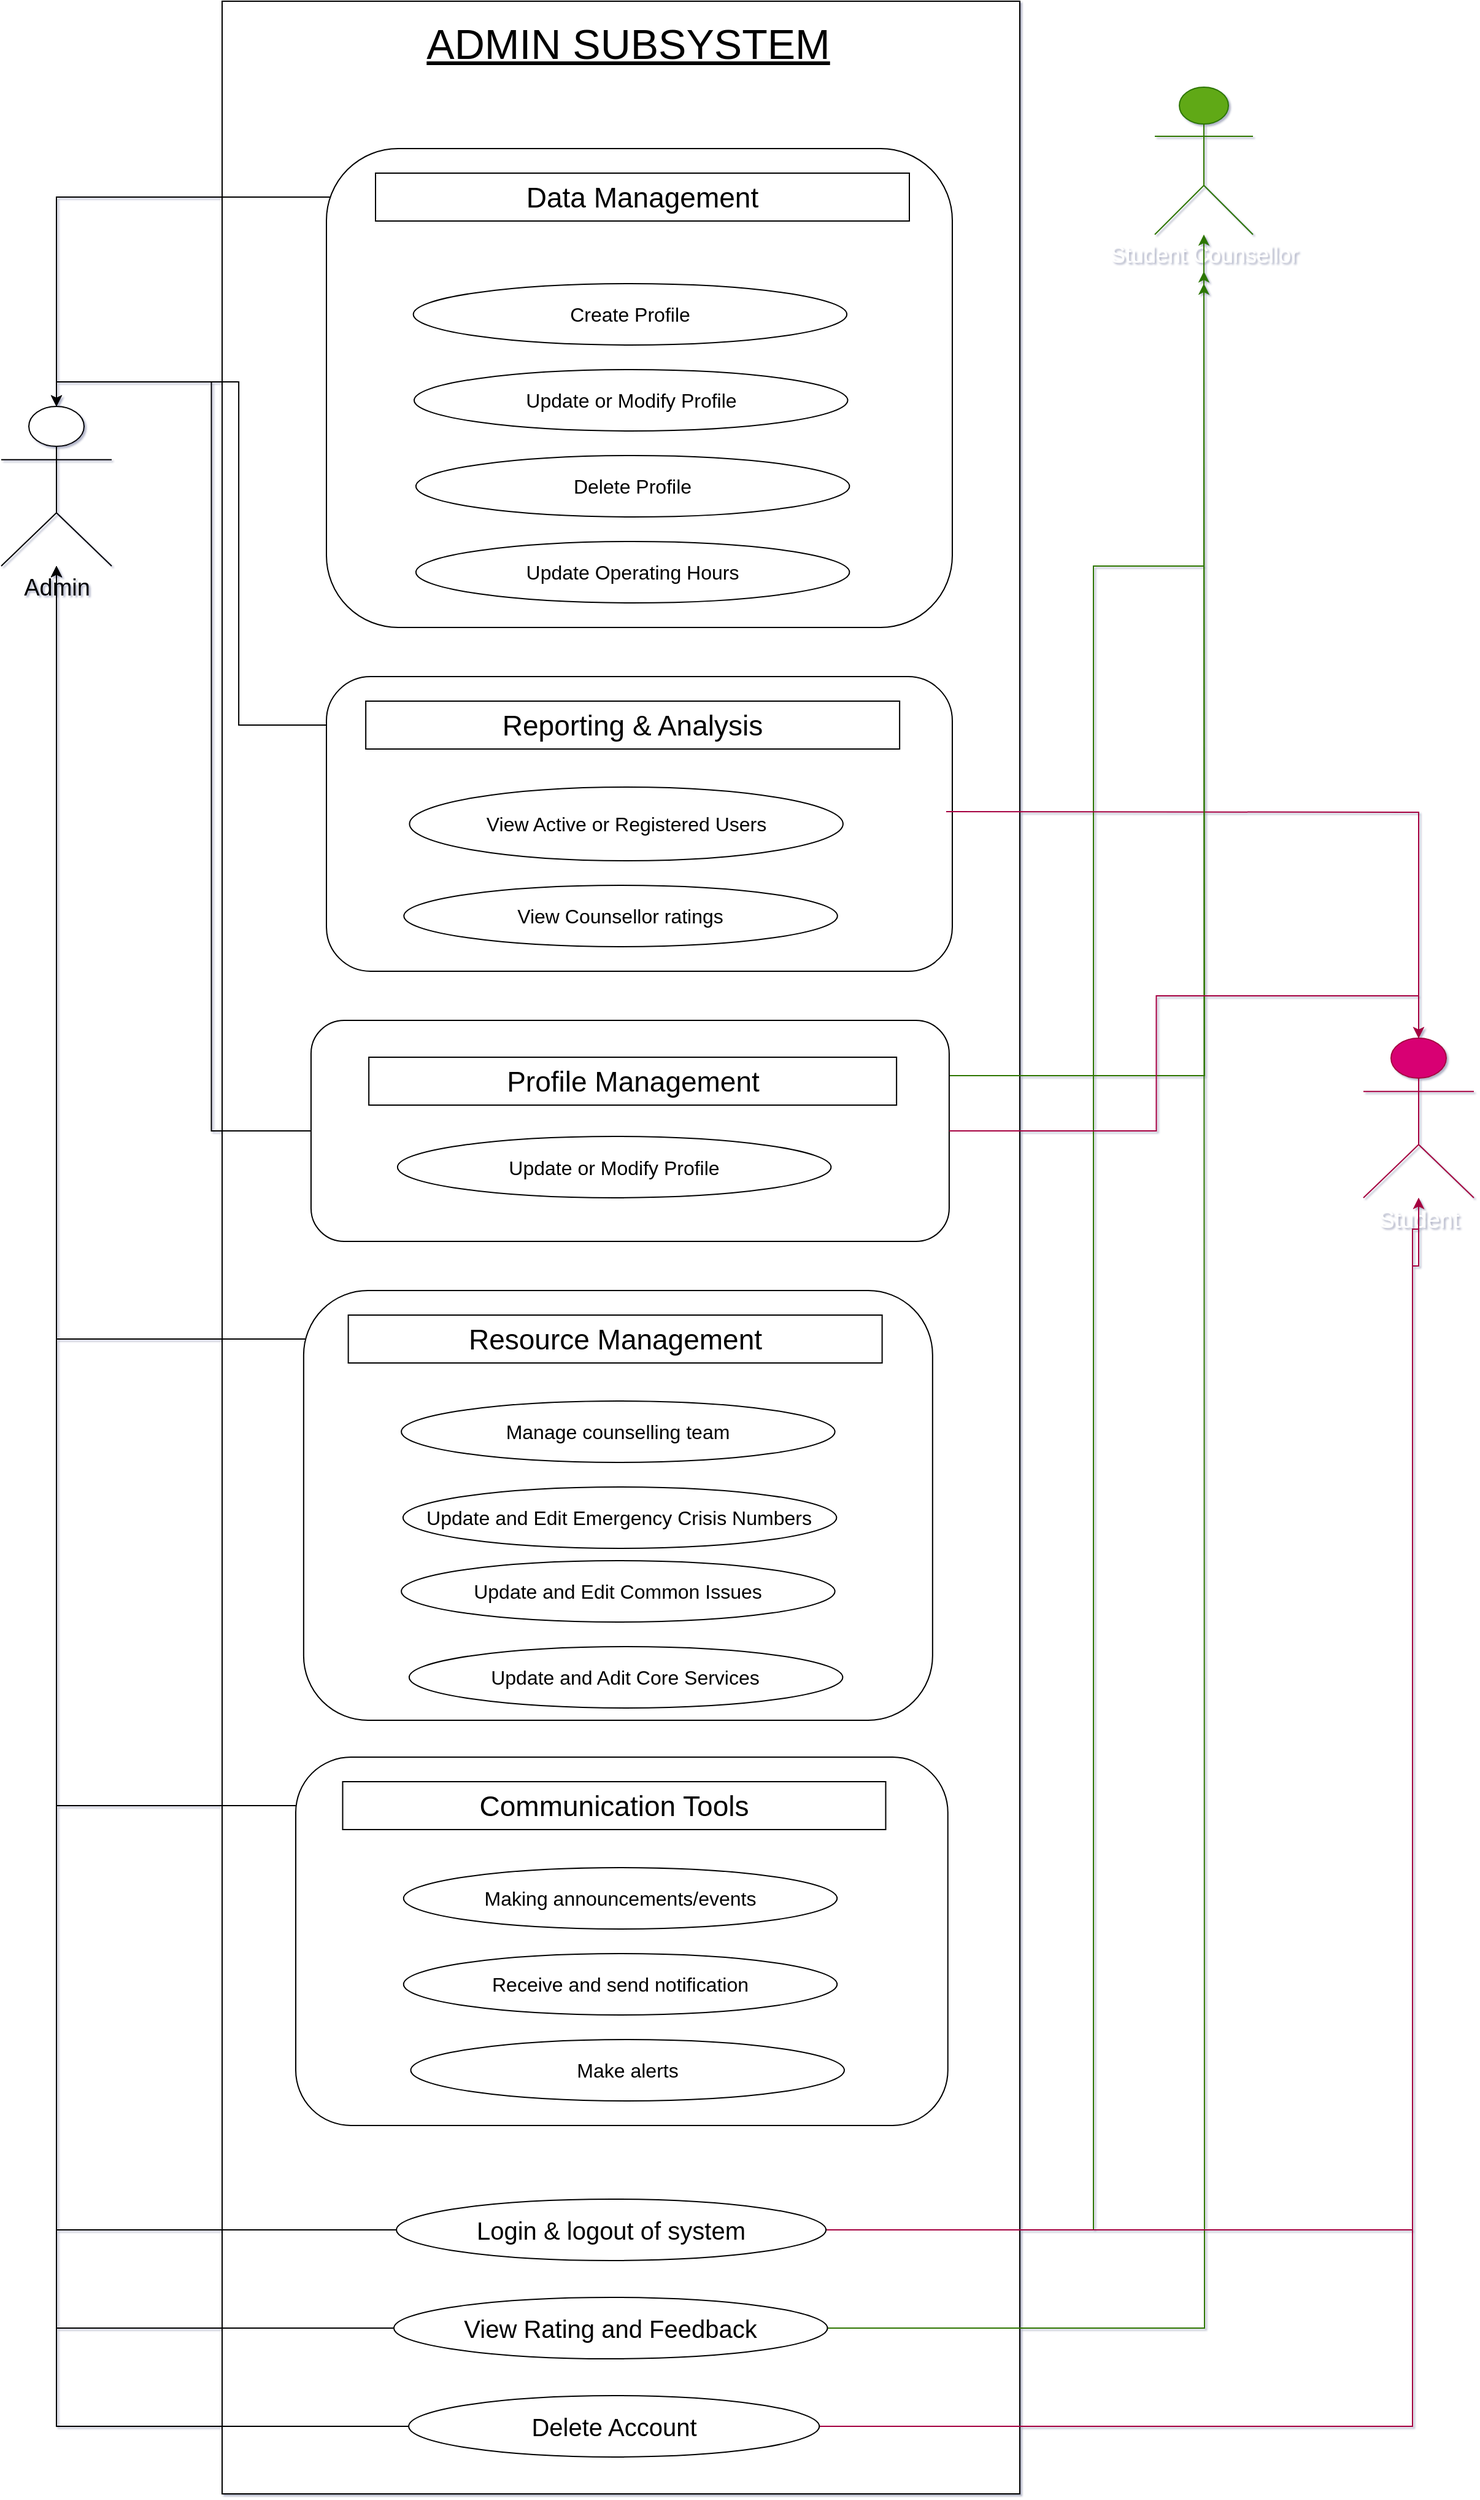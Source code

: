 <mxfile version="24.2.5" type="device" pages="4">
  <diagram name="Use Case Diagram" id="3A8SuDSmI78ut8e4t86M">
    <mxGraphModel dx="1290" dy="691" grid="1" gridSize="10" guides="1" tooltips="1" connect="1" arrows="1" fold="1" page="1" pageScale="1" pageWidth="2339" pageHeight="3300" background="none" math="0" shadow="1">
      <root>
        <mxCell id="0" />
        <mxCell id="1" parent="0" />
        <mxCell id="LBu6fZzetwGLHUH1JhFJ-30" value="" style="rounded=0;whiteSpace=wrap;html=1;" parent="1" vertex="1">
          <mxGeometry x="590" y="90" width="650" height="2030" as="geometry" />
        </mxCell>
        <mxCell id="LBu6fZzetwGLHUH1JhFJ-3" value="&lt;font style=&quot;font-size: 19px;&quot;&gt;Admin&lt;/font&gt;" style="shape=umlActor;verticalLabelPosition=bottom;verticalAlign=top;html=1;outlineConnect=0;" parent="1" vertex="1">
          <mxGeometry x="410" y="420" width="90" height="130" as="geometry" />
        </mxCell>
        <mxCell id="LBu6fZzetwGLHUH1JhFJ-8" value="&lt;font style=&quot;font-size: 18px;&quot;&gt;Student Counsellor&lt;/font&gt;" style="shape=umlActor;verticalLabelPosition=bottom;verticalAlign=top;html=1;outlineConnect=0;fillColor=#60a917;fontColor=#ffffff;strokeColor=#2D7600;" parent="1" vertex="1">
          <mxGeometry x="1350" y="160" width="80" height="120" as="geometry" />
        </mxCell>
        <mxCell id="LBu6fZzetwGLHUH1JhFJ-15" style="edgeStyle=orthogonalEdgeStyle;rounded=0;orthogonalLoop=1;jettySize=auto;html=1;" parent="1" source="LBu6fZzetwGLHUH1JhFJ-9" target="LBu6fZzetwGLHUH1JhFJ-3" edge="1">
          <mxGeometry relative="1" as="geometry" />
        </mxCell>
        <mxCell id="LBu6fZzetwGLHUH1JhFJ-18" style="edgeStyle=orthogonalEdgeStyle;rounded=0;orthogonalLoop=1;jettySize=auto;html=1;" parent="1" source="LBu6fZzetwGLHUH1JhFJ-12" target="LBu6fZzetwGLHUH1JhFJ-3" edge="1">
          <mxGeometry relative="1" as="geometry" />
        </mxCell>
        <mxCell id="LBu6fZzetwGLHUH1JhFJ-19" style="edgeStyle=orthogonalEdgeStyle;rounded=0;orthogonalLoop=1;jettySize=auto;html=1;" parent="1" source="LBu6fZzetwGLHUH1JhFJ-13" target="LBu6fZzetwGLHUH1JhFJ-3" edge="1">
          <mxGeometry relative="1" as="geometry">
            <mxPoint x="470" y="560" as="targetPoint" />
          </mxGeometry>
        </mxCell>
        <mxCell id="LBu6fZzetwGLHUH1JhFJ-16" style="edgeStyle=orthogonalEdgeStyle;rounded=0;orthogonalLoop=1;jettySize=auto;html=1;entryX=0.5;entryY=0;entryDx=0;entryDy=0;entryPerimeter=0;" parent="1" source="LBu6fZzetwGLHUH1JhFJ-10" target="LBu6fZzetwGLHUH1JhFJ-3" edge="1">
          <mxGeometry relative="1" as="geometry" />
        </mxCell>
        <mxCell id="LBu6fZzetwGLHUH1JhFJ-17" style="edgeStyle=orthogonalEdgeStyle;rounded=0;orthogonalLoop=1;jettySize=auto;html=1;exitX=0;exitY=0.5;exitDx=0;exitDy=0;entryX=0.5;entryY=0;entryDx=0;entryDy=0;entryPerimeter=0;" parent="1" source="iH0tqWQs9euAa6Rh1Lv6-31" target="LBu6fZzetwGLHUH1JhFJ-3" edge="1">
          <mxGeometry relative="1" as="geometry" />
        </mxCell>
        <mxCell id="LBu6fZzetwGLHUH1JhFJ-25" style="edgeStyle=orthogonalEdgeStyle;rounded=0;orthogonalLoop=1;jettySize=auto;html=1;fillColor=#60a917;strokeColor=#2D7600;exitX=1;exitY=0.5;exitDx=0;exitDy=0;" parent="1" source="YdrYj8fmvCTzx3eizIQ9-1" target="LBu6fZzetwGLHUH1JhFJ-8" edge="1">
          <mxGeometry relative="1" as="geometry">
            <Array as="points">
              <mxPoint x="1300" y="1905" />
              <mxPoint x="1300" y="550" />
              <mxPoint x="1390" y="550" />
            </Array>
            <mxPoint x="1146.25" y="2049.75" as="sourcePoint" />
          </mxGeometry>
        </mxCell>
        <mxCell id="iH0tqWQs9euAa6Rh1Lv6-37" style="edgeStyle=orthogonalEdgeStyle;rounded=0;orthogonalLoop=1;jettySize=auto;html=1;exitX=0;exitY=0.5;exitDx=0;exitDy=0;" parent="1" source="YdrYj8fmvCTzx3eizIQ9-1" target="LBu6fZzetwGLHUH1JhFJ-3" edge="1">
          <mxGeometry relative="1" as="geometry">
            <mxPoint x="711.25" y="2059.5" as="sourcePoint" />
          </mxGeometry>
        </mxCell>
        <mxCell id="LBu6fZzetwGLHUH1JhFJ-27" style="edgeStyle=orthogonalEdgeStyle;rounded=0;orthogonalLoop=1;jettySize=auto;html=1;fillColor=#60a917;strokeColor=#2D7600;" parent="1" source="YdrYj8fmvCTzx3eizIQ9-2" edge="1">
          <mxGeometry relative="1" as="geometry">
            <mxPoint x="1390" y="310" as="targetPoint" />
            <mxPoint x="1145.5" y="2139.5" as="sourcePoint" />
          </mxGeometry>
        </mxCell>
        <mxCell id="h9AhPb5NnP98hn9EQIRE-1" style="edgeStyle=orthogonalEdgeStyle;rounded=0;orthogonalLoop=1;jettySize=auto;html=1;" parent="1" source="YdrYj8fmvCTzx3eizIQ9-2" target="LBu6fZzetwGLHUH1JhFJ-3" edge="1">
          <mxGeometry relative="1" as="geometry">
            <mxPoint x="460.0" y="550" as="targetPoint" />
            <mxPoint x="709.5" y="2139.5" as="sourcePoint" />
          </mxGeometry>
        </mxCell>
        <mxCell id="LBu6fZzetwGLHUH1JhFJ-29" style="edgeStyle=orthogonalEdgeStyle;rounded=0;orthogonalLoop=1;jettySize=auto;html=1;fillColor=#d80073;strokeColor=#A50040;" parent="1" source="YdrYj8fmvCTzx3eizIQ9-3" target="LBu6fZzetwGLHUH1JhFJ-24" edge="1">
          <mxGeometry relative="1" as="geometry">
            <mxPoint x="1151.25" y="2239" as="sourcePoint" />
            <mxPoint x="1745" y="1120" as="targetPoint" />
            <Array as="points">
              <mxPoint x="1560" y="2065" />
              <mxPoint x="1560" y="1120" />
              <mxPoint x="1565" y="1120" />
            </Array>
          </mxGeometry>
        </mxCell>
        <mxCell id="iH0tqWQs9euAa6Rh1Lv6-39" style="edgeStyle=orthogonalEdgeStyle;rounded=0;orthogonalLoop=1;jettySize=auto;html=1;" parent="1" source="YdrYj8fmvCTzx3eizIQ9-3" target="LBu6fZzetwGLHUH1JhFJ-3" edge="1">
          <mxGeometry relative="1" as="geometry">
            <mxPoint x="703.75" y="2219.471" as="sourcePoint" />
          </mxGeometry>
        </mxCell>
        <mxCell id="LBu6fZzetwGLHUH1JhFJ-24" value="&lt;font style=&quot;font-size: 19px;&quot;&gt;Student&lt;/font&gt;" style="shape=umlActor;verticalLabelPosition=bottom;verticalAlign=top;html=1;outlineConnect=0;fillColor=#d80073;fontColor=#ffffff;strokeColor=#A50040;" parent="1" vertex="1">
          <mxGeometry x="1520" y="934.5" width="90" height="130" as="geometry" />
        </mxCell>
        <mxCell id="LBu6fZzetwGLHUH1JhFJ-26" style="edgeStyle=orthogonalEdgeStyle;rounded=0;orthogonalLoop=1;jettySize=auto;html=1;exitX=1;exitY=0.5;exitDx=0;exitDy=0;fillColor=#d80073;strokeColor=#A50040;" parent="1" source="YdrYj8fmvCTzx3eizIQ9-1" target="LBu6fZzetwGLHUH1JhFJ-24" edge="1">
          <mxGeometry relative="1" as="geometry">
            <mxPoint x="1745" y="1090" as="targetPoint" />
            <Array as="points">
              <mxPoint x="1560" y="1905" />
              <mxPoint x="1560" y="1090" />
              <mxPoint x="1565" y="1090" />
            </Array>
            <mxPoint x="1146.25" y="2069.25" as="sourcePoint" />
          </mxGeometry>
        </mxCell>
        <mxCell id="iH0tqWQs9euAa6Rh1Lv6-29" value="" style="rounded=1;whiteSpace=wrap;html=1;" parent="1" vertex="1">
          <mxGeometry x="675" y="210" width="510" height="390" as="geometry" />
        </mxCell>
        <mxCell id="LBu6fZzetwGLHUH1JhFJ-9" value="&lt;font style=&quot;font-size: 23px;&quot;&gt;Data Management&lt;/font&gt;" style="rounded=0;whiteSpace=wrap;html=1;" parent="1" vertex="1">
          <mxGeometry x="715" y="230" width="435" height="39" as="geometry" />
        </mxCell>
        <mxCell id="LBu6fZzetwGLHUH1JhFJ-2" value="&lt;font style=&quot;font-size: 34px;&quot;&gt;&lt;u&gt;ADMIN SUBSYSTEM&lt;/u&gt;&lt;/font&gt;" style="text;strokeColor=none;align=center;fillColor=none;html=1;verticalAlign=middle;whiteSpace=wrap;rounded=0;" parent="1" vertex="1">
          <mxGeometry x="701.25" y="100" width="440" height="50" as="geometry" />
        </mxCell>
        <mxCell id="iH0tqWQs9euAa6Rh1Lv6-30" value="" style="rounded=1;whiteSpace=wrap;html=1;" parent="1" vertex="1">
          <mxGeometry x="675" y="640" width="510" height="240" as="geometry" />
        </mxCell>
        <mxCell id="LBu6fZzetwGLHUH1JhFJ-10" value="&lt;font style=&quot;font-size: 23px;&quot;&gt;Reporting &amp;amp; Analysis&lt;/font&gt;" style="rounded=0;whiteSpace=wrap;html=1;" parent="1" vertex="1">
          <mxGeometry x="707.07" y="660" width="435" height="39" as="geometry" />
        </mxCell>
        <mxCell id="iH0tqWQs9euAa6Rh1Lv6-45" style="edgeStyle=orthogonalEdgeStyle;rounded=0;orthogonalLoop=1;jettySize=auto;html=1;fillColor=#d80073;strokeColor=#A50040;" parent="1" target="LBu6fZzetwGLHUH1JhFJ-24" edge="1">
          <mxGeometry relative="1" as="geometry">
            <mxPoint x="1180" y="750" as="sourcePoint" />
          </mxGeometry>
        </mxCell>
        <mxCell id="iH0tqWQs9euAa6Rh1Lv6-41" style="edgeStyle=orthogonalEdgeStyle;rounded=0;orthogonalLoop=1;jettySize=auto;html=1;exitX=1;exitY=0.25;exitDx=0;exitDy=0;fillColor=#60a917;strokeColor=#2D7600;" parent="1" source="iH0tqWQs9euAa6Rh1Lv6-31" edge="1">
          <mxGeometry relative="1" as="geometry">
            <mxPoint x="1390" y="320" as="targetPoint" />
          </mxGeometry>
        </mxCell>
        <mxCell id="iH0tqWQs9euAa6Rh1Lv6-31" value="" style="rounded=1;whiteSpace=wrap;html=1;" parent="1" vertex="1">
          <mxGeometry x="662.45" y="920" width="520" height="180" as="geometry" />
        </mxCell>
        <mxCell id="LBu6fZzetwGLHUH1JhFJ-11" value="&lt;font style=&quot;font-size: 23px;&quot;&gt;Profile Management&lt;/font&gt;" style="rounded=0;whiteSpace=wrap;html=1;" parent="1" vertex="1">
          <mxGeometry x="709.57" y="950" width="430" height="39" as="geometry" />
        </mxCell>
        <mxCell id="iH0tqWQs9euAa6Rh1Lv6-33" value="" style="rounded=1;whiteSpace=wrap;html=1;" parent="1" vertex="1">
          <mxGeometry x="656.43" y="1140" width="512.5" height="350" as="geometry" />
        </mxCell>
        <mxCell id="LBu6fZzetwGLHUH1JhFJ-12" value="&lt;font style=&quot;font-size: 23px;&quot;&gt;Resource Management&lt;/font&gt;" style="rounded=0;whiteSpace=wrap;html=1;" parent="1" vertex="1">
          <mxGeometry x="692.81" y="1160" width="435" height="39" as="geometry" />
        </mxCell>
        <mxCell id="iH0tqWQs9euAa6Rh1Lv6-40" style="edgeStyle=orthogonalEdgeStyle;rounded=0;orthogonalLoop=1;jettySize=auto;html=1;exitX=1;exitY=0.5;exitDx=0;exitDy=0;entryX=0.5;entryY=0;entryDx=0;entryDy=0;entryPerimeter=0;fillColor=#d80073;strokeColor=#A50040;" parent="1" source="iH0tqWQs9euAa6Rh1Lv6-31" target="LBu6fZzetwGLHUH1JhFJ-24" edge="1">
          <mxGeometry relative="1" as="geometry" />
        </mxCell>
        <mxCell id="YdrYj8fmvCTzx3eizIQ9-1" value="&lt;span style=&quot;font-size: 20px;&quot;&gt;Login &amp;amp; logout of system&lt;/span&gt;" style="ellipse;whiteSpace=wrap;html=1;" parent="1" vertex="1">
          <mxGeometry x="732.06" y="1880" width="350" height="50" as="geometry" />
        </mxCell>
        <mxCell id="YdrYj8fmvCTzx3eizIQ9-2" value="&lt;span style=&quot;font-size: 20px;&quot;&gt;View Rating and Feedback&lt;/span&gt;" style="ellipse;whiteSpace=wrap;html=1;" parent="1" vertex="1">
          <mxGeometry x="730.0" y="1960" width="353.25" height="50" as="geometry" />
        </mxCell>
        <mxCell id="YdrYj8fmvCTzx3eizIQ9-3" value="&lt;span style=&quot;font-size: 20px;&quot;&gt;Delete Account&lt;/span&gt;" style="ellipse;whiteSpace=wrap;html=1;" parent="1" vertex="1">
          <mxGeometry x="742.06" y="2040" width="334.56" height="50" as="geometry" />
        </mxCell>
        <mxCell id="YdrYj8fmvCTzx3eizIQ9-7" value="" style="rounded=1;whiteSpace=wrap;html=1;" parent="1" vertex="1">
          <mxGeometry x="650" y="1520" width="531.37" height="300" as="geometry" />
        </mxCell>
        <mxCell id="LBu6fZzetwGLHUH1JhFJ-13" value="&lt;font style=&quot;font-size: 23px;&quot;&gt;Communication Tools&lt;/font&gt;" style="rounded=0;whiteSpace=wrap;html=1;" parent="1" vertex="1">
          <mxGeometry x="688.24" y="1540" width="442.5" height="39" as="geometry" />
        </mxCell>
        <mxCell id="YdrYj8fmvCTzx3eizIQ9-4" value="&lt;span style=&quot;font-size: 16px;&quot;&gt;Making announcements/events&lt;/span&gt;" style="ellipse;whiteSpace=wrap;html=1;" parent="1" vertex="1">
          <mxGeometry x="737.87" y="1610" width="353.25" height="50" as="geometry" />
        </mxCell>
        <mxCell id="YdrYj8fmvCTzx3eizIQ9-5" value="&lt;span style=&quot;font-size: 16px;&quot;&gt;Receive and send notification&lt;/span&gt;" style="ellipse;whiteSpace=wrap;html=1;" parent="1" vertex="1">
          <mxGeometry x="737.87" y="1680" width="353.25" height="50" as="geometry" />
        </mxCell>
        <mxCell id="YdrYj8fmvCTzx3eizIQ9-6" value="&lt;span style=&quot;font-size: 16px;&quot;&gt;Make alerts&lt;/span&gt;" style="ellipse;whiteSpace=wrap;html=1;" parent="1" vertex="1">
          <mxGeometry x="743.74" y="1750" width="353.25" height="50" as="geometry" />
        </mxCell>
        <mxCell id="YdrYj8fmvCTzx3eizIQ9-13" value="&lt;span style=&quot;font-size: 16px;&quot;&gt;Update and Adit Core Services&lt;/span&gt;" style="ellipse;whiteSpace=wrap;html=1;" parent="1" vertex="1">
          <mxGeometry x="742.44" y="1430" width="353.25" height="50" as="geometry" />
        </mxCell>
        <mxCell id="YdrYj8fmvCTzx3eizIQ9-14" value="&lt;span style=&quot;font-size: 16px;&quot;&gt;Update and Edit Common Issues&lt;/span&gt;" style="ellipse;whiteSpace=wrap;html=1;" parent="1" vertex="1">
          <mxGeometry x="736.06" y="1360" width="353.25" height="50" as="geometry" />
        </mxCell>
        <mxCell id="YdrYj8fmvCTzx3eizIQ9-15" value="&lt;span style=&quot;font-size: 16px;&quot;&gt;Update and Edit Emergency&amp;nbsp;Crisis Numbers&lt;/span&gt;" style="ellipse;whiteSpace=wrap;html=1;" parent="1" vertex="1">
          <mxGeometry x="737.43" y="1300" width="353.25" height="50" as="geometry" />
        </mxCell>
        <mxCell id="YdrYj8fmvCTzx3eizIQ9-16" value="&lt;span style=&quot;font-size: 16px;&quot;&gt;Manage counselling team&lt;/span&gt;" style="ellipse;whiteSpace=wrap;html=1;" parent="1" vertex="1">
          <mxGeometry x="736.06" y="1230" width="353.25" height="50" as="geometry" />
        </mxCell>
        <mxCell id="YdrYj8fmvCTzx3eizIQ9-17" value="&lt;span style=&quot;font-size: 16px;&quot;&gt;Update or Modify Profile&lt;/span&gt;" style="ellipse;whiteSpace=wrap;html=1;" parent="1" vertex="1">
          <mxGeometry x="732.94" y="1014.5" width="353.25" height="50" as="geometry" />
        </mxCell>
        <mxCell id="YdrYj8fmvCTzx3eizIQ9-18" value="&lt;span style=&quot;font-size: 16px;&quot;&gt;View Counsellor ratings&lt;/span&gt;" style="ellipse;whiteSpace=wrap;html=1;" parent="1" vertex="1">
          <mxGeometry x="738.14" y="810" width="353.25" height="50" as="geometry" />
        </mxCell>
        <mxCell id="YdrYj8fmvCTzx3eizIQ9-19" value="&lt;span style=&quot;font-size: 16px;&quot;&gt;View Active or Registered Users&lt;/span&gt;" style="ellipse;whiteSpace=wrap;html=1;" parent="1" vertex="1">
          <mxGeometry x="742.7" y="730" width="353.25" height="60" as="geometry" />
        </mxCell>
        <mxCell id="YdrYj8fmvCTzx3eizIQ9-20" value="&lt;span style=&quot;font-size: 16px;&quot;&gt;Update Operating Hours&lt;/span&gt;" style="ellipse;whiteSpace=wrap;html=1;" parent="1" vertex="1">
          <mxGeometry x="747.94" y="530" width="353.25" height="50" as="geometry" />
        </mxCell>
        <mxCell id="YdrYj8fmvCTzx3eizIQ9-21" value="&lt;span style=&quot;font-size: 16px;&quot;&gt;Delete Profile&lt;/span&gt;" style="ellipse;whiteSpace=wrap;html=1;" parent="1" vertex="1">
          <mxGeometry x="747.94" y="460" width="353.25" height="50" as="geometry" />
        </mxCell>
        <mxCell id="YdrYj8fmvCTzx3eizIQ9-22" value="&lt;span style=&quot;font-size: 16px;&quot;&gt;Update or Modify Profile&lt;/span&gt;" style="ellipse;whiteSpace=wrap;html=1;" parent="1" vertex="1">
          <mxGeometry x="746.5" y="390" width="353.25" height="50" as="geometry" />
        </mxCell>
        <mxCell id="YdrYj8fmvCTzx3eizIQ9-23" value="&lt;span style=&quot;font-size: 16px;&quot;&gt;Create Profile&lt;/span&gt;" style="ellipse;whiteSpace=wrap;html=1;" parent="1" vertex="1">
          <mxGeometry x="745.82" y="320" width="353.25" height="50" as="geometry" />
        </mxCell>
      </root>
    </mxGraphModel>
  </diagram>
  <diagram id="ySkmOSrlPGUucngdLwTS" name="Activity Diagram">
    <mxGraphModel dx="3755" dy="1813" grid="1" gridSize="10" guides="1" tooltips="1" connect="1" arrows="1" fold="1" page="1" pageScale="1" pageWidth="2339" pageHeight="3300" math="0" shadow="0">
      <root>
        <mxCell id="0" />
        <mxCell id="1" parent="0" />
        <mxCell id="aUKbGTNV4u379hHegL2W-14" value="" style="swimlane;startSize=0;" parent="1" vertex="1">
          <mxGeometry x="4930" y="490" width="900" height="1030" as="geometry" />
        </mxCell>
        <mxCell id="aUKbGTNV4u379hHegL2W-15" value="" style="rounded=0;whiteSpace=wrap;html=1;" parent="aUKbGTNV4u379hHegL2W-14" vertex="1">
          <mxGeometry y="130" width="440" height="870" as="geometry" />
        </mxCell>
        <mxCell id="aUKbGTNV4u379hHegL2W-16" value="" style="rounded=0;whiteSpace=wrap;html=1;" parent="aUKbGTNV4u379hHegL2W-14" vertex="1">
          <mxGeometry x="440" y="130" width="460" height="870" as="geometry" />
        </mxCell>
        <mxCell id="aUKbGTNV4u379hHegL2W-17" value="&lt;font style=&quot;font-size: 30px;&quot;&gt;System&lt;/font&gt;" style="rounded=0;whiteSpace=wrap;html=1;" parent="aUKbGTNV4u379hHegL2W-14" vertex="1">
          <mxGeometry x="440" y="70" width="460" height="60" as="geometry" />
        </mxCell>
        <mxCell id="aUKbGTNV4u379hHegL2W-18" value="&lt;font style=&quot;font-size: 30px;&quot;&gt;Admin&lt;/font&gt;" style="rounded=0;whiteSpace=wrap;html=1;" parent="aUKbGTNV4u379hHegL2W-14" vertex="1">
          <mxGeometry y="70" width="440" height="60" as="geometry" />
        </mxCell>
        <mxCell id="aUKbGTNV4u379hHegL2W-20" value="" style="edgeStyle=orthogonalEdgeStyle;html=1;verticalAlign=bottom;endArrow=open;endSize=8;strokeColor=#ff0000;rounded=0;strokeWidth=4;" parent="aUKbGTNV4u379hHegL2W-14" source="aUKbGTNV4u379hHegL2W-171" edge="1">
          <mxGeometry relative="1" as="geometry">
            <mxPoint x="195" y="310" as="targetPoint" />
            <mxPoint x="195" y="260" as="sourcePoint" />
          </mxGeometry>
        </mxCell>
        <mxCell id="aUKbGTNV4u379hHegL2W-21" value="&lt;span style=&quot;font-size: 23px;&quot;&gt;Edit and update new operation hours&lt;/span&gt;" style="rounded=1;whiteSpace=wrap;html=1;arcSize=40;fontColor=#000000;fillColor=#ffffc0;strokeColor=#ff0000;" parent="aUKbGTNV4u379hHegL2W-14" vertex="1">
          <mxGeometry x="50" y="310" width="300" height="110" as="geometry" />
        </mxCell>
        <mxCell id="aUKbGTNV4u379hHegL2W-25" style="edgeStyle=orthogonalEdgeStyle;rounded=0;orthogonalLoop=1;jettySize=auto;html=1;fillColor=#a20025;strokeColor=#ff0000;strokeWidth=5;" parent="aUKbGTNV4u379hHegL2W-14" source="aUKbGTNV4u379hHegL2W-21" target="aUKbGTNV4u379hHegL2W-26" edge="1">
          <mxGeometry relative="1" as="geometry">
            <mxPoint x="450" y="365" as="targetPoint" />
          </mxGeometry>
        </mxCell>
        <mxCell id="aUKbGTNV4u379hHegL2W-26" value="&lt;span style=&quot;font-size: 23px;&quot;&gt;Accept and record changes&lt;/span&gt;" style="rounded=1;whiteSpace=wrap;html=1;arcSize=40;fontColor=#000000;fillColor=#ffffc0;strokeColor=#ff0000;" parent="aUKbGTNV4u379hHegL2W-14" vertex="1">
          <mxGeometry x="510" y="450" width="320" height="110" as="geometry" />
        </mxCell>
        <mxCell id="aUKbGTNV4u379hHegL2W-28" value="&lt;font style=&quot;font-size: 23px;&quot;&gt;Update and save changes&lt;/font&gt;" style="rounded=1;whiteSpace=wrap;html=1;arcSize=40;fontColor=#000000;fillColor=#ffffc0;strokeColor=#ff0000;" parent="aUKbGTNV4u379hHegL2W-14" vertex="1">
          <mxGeometry x="510" y="680" width="320" height="110" as="geometry" />
        </mxCell>
        <mxCell id="aUKbGTNV4u379hHegL2W-30" style="edgeStyle=orthogonalEdgeStyle;rounded=0;orthogonalLoop=1;jettySize=auto;html=1;fillColor=#a20025;strokeColor=#ff0000;strokeWidth=5;exitX=0.5;exitY=1;exitDx=0;exitDy=0;" parent="aUKbGTNV4u379hHegL2W-14" source="aUKbGTNV4u379hHegL2W-26" edge="1">
          <mxGeometry relative="1" as="geometry">
            <mxPoint x="669" y="608" as="sourcePoint" />
            <mxPoint x="669" y="682" as="targetPoint" />
          </mxGeometry>
        </mxCell>
        <mxCell id="aUKbGTNV4u379hHegL2W-35" value="" style="ellipse;html=1;shape=endState;fillColor=#000000;strokeColor=#ff0000;" parent="aUKbGTNV4u379hHegL2W-14" vertex="1">
          <mxGeometry x="640" y="900" width="60" height="60" as="geometry" />
        </mxCell>
        <mxCell id="aUKbGTNV4u379hHegL2W-38" style="edgeStyle=orthogonalEdgeStyle;rounded=0;orthogonalLoop=1;jettySize=auto;html=1;strokeWidth=5;strokeColor=#FF0000;entryX=0.5;entryY=0;entryDx=0;entryDy=0;" parent="aUKbGTNV4u379hHegL2W-14" target="aUKbGTNV4u379hHegL2W-35" edge="1">
          <mxGeometry relative="1" as="geometry">
            <mxPoint x="670" y="790" as="sourcePoint" />
            <mxPoint x="670" y="810" as="targetPoint" />
            <Array as="points">
              <mxPoint x="669" y="800" />
            </Array>
          </mxGeometry>
        </mxCell>
        <mxCell id="aUKbGTNV4u379hHegL2W-171" value="" style="ellipse;html=1;shape=startState;fillColor=#000000;strokeColor=#ff0000;strokeWidth=10;" parent="aUKbGTNV4u379hHegL2W-14" vertex="1">
          <mxGeometry x="175" y="180" width="40" height="40" as="geometry" />
        </mxCell>
        <mxCell id="aUKbGTNV4u379hHegL2W-173" value="&lt;div style=&quot;text-align: justify;&quot;&gt;&lt;span style=&quot;background-color: initial;&quot;&gt;&lt;b style=&quot;&quot;&gt;&lt;font style=&quot;font-size: 37px;&quot;&gt;Update Operation hours - Use Case&lt;/font&gt;&lt;/b&gt;&lt;/span&gt;&lt;/div&gt;" style="text;strokeColor=none;align=center;fillColor=none;html=1;verticalAlign=middle;whiteSpace=wrap;rounded=0;" parent="aUKbGTNV4u379hHegL2W-14" vertex="1">
          <mxGeometry width="900" height="80" as="geometry" />
        </mxCell>
        <mxCell id="aUKbGTNV4u379hHegL2W-42" value="&lt;font color=&quot;#000000&quot; style=&quot;font-size: 23px;&quot;&gt;Admin Creating account or profile for a user of the system. The admin can create a profile for both students or counsellors.&lt;/font&gt;" style="shape=note;whiteSpace=wrap;html=1;backgroundOutline=1;darkOpacity=0.05;fillColor=#f5f5f5;strokeColor=#666666;gradientColor=#b3b3b3;" parent="1" vertex="1">
          <mxGeometry x="4652.5" y="3910" width="810" height="110" as="geometry" />
        </mxCell>
        <mxCell id="aUKbGTNV4u379hHegL2W-85" value="" style="swimlane;startSize=0;" parent="1" vertex="1">
          <mxGeometry x="5675" y="2430" width="815" height="1290" as="geometry" />
        </mxCell>
        <mxCell id="aUKbGTNV4u379hHegL2W-166" value="&lt;div style=&quot;text-align: justify;&quot;&gt;&lt;span style=&quot;background-color: initial;&quot;&gt;&lt;b style=&quot;&quot;&gt;&lt;font style=&quot;font-size: 37px;&quot;&gt;Update User Account -&amp;nbsp; Use Case&lt;/font&gt;&lt;/b&gt;&lt;/span&gt;&lt;/div&gt;" style="text;strokeColor=none;align=center;fillColor=none;html=1;verticalAlign=middle;whiteSpace=wrap;rounded=0;" parent="aUKbGTNV4u379hHegL2W-85" vertex="1">
          <mxGeometry width="800" height="70" as="geometry" />
        </mxCell>
        <mxCell id="aUKbGTNV4u379hHegL2W-167" value="" style="ellipse;html=1;shape=startState;fillColor=#000000;strokeColor=#ff0000;strokeWidth=10;" parent="aUKbGTNV4u379hHegL2W-85" vertex="1">
          <mxGeometry x="155" y="180" width="40" height="40" as="geometry" />
        </mxCell>
        <mxCell id="aUKbGTNV4u379hHegL2W-168" style="edgeStyle=orthogonalEdgeStyle;rounded=0;orthogonalLoop=1;jettySize=auto;html=1;exitX=0;exitY=1;exitDx=0;exitDy=0;entryX=1;entryY=1;entryDx=0;entryDy=0;" parent="aUKbGTNV4u379hHegL2W-85" source="aUKbGTNV4u379hHegL2W-167" target="aUKbGTNV4u379hHegL2W-167" edge="1">
          <mxGeometry relative="1" as="geometry" />
        </mxCell>
        <mxCell id="aUKbGTNV4u379hHegL2W-43" value="" style="rounded=0;whiteSpace=wrap;html=1;" parent="aUKbGTNV4u379hHegL2W-85" vertex="1">
          <mxGeometry x="15" y="60" width="390" height="1160" as="geometry" />
        </mxCell>
        <mxCell id="aUKbGTNV4u379hHegL2W-44" value="" style="rounded=0;whiteSpace=wrap;html=1;" parent="aUKbGTNV4u379hHegL2W-85" vertex="1">
          <mxGeometry x="405" y="60" width="410" height="1160" as="geometry" />
        </mxCell>
        <mxCell id="aUKbGTNV4u379hHegL2W-45" value="&lt;font style=&quot;font-size: 30px;&quot;&gt;System&lt;/font&gt;" style="rounded=0;whiteSpace=wrap;html=1;" parent="aUKbGTNV4u379hHegL2W-85" vertex="1">
          <mxGeometry x="405" y="60" width="410" height="60" as="geometry" />
        </mxCell>
        <mxCell id="aUKbGTNV4u379hHegL2W-46" value="&lt;font style=&quot;font-size: 30px;&quot;&gt;Admin&lt;/font&gt;" style="rounded=0;whiteSpace=wrap;html=1;" parent="aUKbGTNV4u379hHegL2W-85" vertex="1">
          <mxGeometry x="15" y="60" width="390" height="60" as="geometry" />
        </mxCell>
        <mxCell id="aUKbGTNV4u379hHegL2W-47" value="" style="ellipse;html=1;shape=startState;fillColor=#000000;strokeColor=#ff0000;strokeWidth=4;" parent="aUKbGTNV4u379hHegL2W-85" vertex="1">
          <mxGeometry x="175" y="160" width="30" height="30" as="geometry" />
        </mxCell>
        <mxCell id="aUKbGTNV4u379hHegL2W-48" value="" style="edgeStyle=orthogonalEdgeStyle;html=1;verticalAlign=bottom;endArrow=open;endSize=8;strokeColor=#ff0000;rounded=0;strokeWidth=4;" parent="aUKbGTNV4u379hHegL2W-85" source="aUKbGTNV4u379hHegL2W-47" edge="1">
          <mxGeometry relative="1" as="geometry">
            <mxPoint x="190" y="240" as="targetPoint" />
          </mxGeometry>
        </mxCell>
        <mxCell id="aUKbGTNV4u379hHegL2W-49" value="&lt;font style=&quot;font-size: 23px;&quot;&gt;Enter account (profile) name or id.&lt;/font&gt;" style="rounded=1;whiteSpace=wrap;html=1;arcSize=40;fontColor=#000000;fillColor=#ffffc0;strokeColor=#ff0000;" parent="aUKbGTNV4u379hHegL2W-85" vertex="1">
          <mxGeometry x="45" y="240" width="300" height="110" as="geometry" />
        </mxCell>
        <mxCell id="aUKbGTNV4u379hHegL2W-50" style="edgeStyle=orthogonalEdgeStyle;rounded=0;orthogonalLoop=1;jettySize=auto;html=1;fillColor=#a20025;strokeColor=#ff0000;strokeWidth=5;" parent="aUKbGTNV4u379hHegL2W-85" source="aUKbGTNV4u379hHegL2W-49" target="aUKbGTNV4u379hHegL2W-51" edge="1">
          <mxGeometry relative="1" as="geometry">
            <mxPoint x="445" y="295" as="targetPoint" />
          </mxGeometry>
        </mxCell>
        <mxCell id="aUKbGTNV4u379hHegL2W-51" value="&lt;font style=&quot;font-size: 23px;&quot;&gt;Retrieve and display account information&lt;/font&gt;" style="rounded=1;whiteSpace=wrap;html=1;arcSize=40;fontColor=#000000;fillColor=#ffffc0;strokeColor=#ff0000;" parent="aUKbGTNV4u379hHegL2W-85" vertex="1">
          <mxGeometry x="455" y="370" width="320" height="110" as="geometry" />
        </mxCell>
        <mxCell id="aUKbGTNV4u379hHegL2W-52" value="&lt;font style=&quot;font-size: 23px;&quot;&gt;Perform update on account.&lt;/font&gt;" style="rounded=1;whiteSpace=wrap;html=1;arcSize=40;fontColor=#000000;fillColor=#ffffc0;strokeColor=#ff0000;" parent="aUKbGTNV4u379hHegL2W-85" vertex="1">
          <mxGeometry x="50" y="510" width="320" height="110" as="geometry" />
        </mxCell>
        <mxCell id="aUKbGTNV4u379hHegL2W-54" style="edgeStyle=orthogonalEdgeStyle;rounded=0;orthogonalLoop=1;jettySize=auto;html=1;strokeColor=#FF0000;strokeWidth=5;" parent="aUKbGTNV4u379hHegL2W-85" edge="1">
          <mxGeometry relative="1" as="geometry">
            <mxPoint x="455" y="426" as="sourcePoint" />
            <mxPoint x="185" y="510" as="targetPoint" />
          </mxGeometry>
        </mxCell>
        <mxCell id="aUKbGTNV4u379hHegL2W-55" style="edgeStyle=orthogonalEdgeStyle;rounded=0;orthogonalLoop=1;jettySize=auto;html=1;fillColor=#a20025;strokeColor=#ff0000;strokeWidth=5;" parent="aUKbGTNV4u379hHegL2W-85" edge="1">
          <mxGeometry relative="1" as="geometry">
            <mxPoint x="370" y="570" as="sourcePoint" />
            <mxPoint x="640" y="645" as="targetPoint" />
          </mxGeometry>
        </mxCell>
        <mxCell id="aUKbGTNV4u379hHegL2W-58" value="&lt;font style=&quot;font-size: 23px;&quot;&gt;Display updated account information.&lt;/font&gt;" style="rounded=1;whiteSpace=wrap;html=1;arcSize=40;fontColor=#000000;fillColor=#ffffc0;strokeColor=#ff0000;" parent="aUKbGTNV4u379hHegL2W-85" vertex="1">
          <mxGeometry x="465" y="830" width="320" height="110" as="geometry" />
        </mxCell>
        <mxCell id="aUKbGTNV4u379hHegL2W-59" style="edgeStyle=orthogonalEdgeStyle;rounded=0;orthogonalLoop=1;jettySize=auto;html=1;exitX=0.25;exitY=1;exitDx=0;exitDy=0;strokeWidth=5;strokeColor=#FF0000;" parent="aUKbGTNV4u379hHegL2W-85" edge="1">
          <mxGeometry relative="1" as="geometry">
            <mxPoint x="639.09" y="755" as="sourcePoint" />
            <mxPoint x="640" y="835" as="targetPoint" />
            <Array as="points">
              <mxPoint x="639.09" y="825" />
              <mxPoint x="640.09" y="865" />
            </Array>
          </mxGeometry>
        </mxCell>
        <mxCell id="aUKbGTNV4u379hHegL2W-60" value="" style="ellipse;html=1;shape=endState;fillColor=#000000;strokeColor=#ff0000;" parent="aUKbGTNV4u379hHegL2W-85" vertex="1">
          <mxGeometry x="610" y="1075" width="60" height="60" as="geometry" />
        </mxCell>
        <mxCell id="aUKbGTNV4u379hHegL2W-61" style="edgeStyle=orthogonalEdgeStyle;rounded=0;orthogonalLoop=1;jettySize=auto;html=1;exitX=0.25;exitY=1;exitDx=0;exitDy=0;strokeWidth=5;strokeColor=#FF0000;entryX=0.5;entryY=0;entryDx=0;entryDy=0;" parent="aUKbGTNV4u379hHegL2W-85" target="aUKbGTNV4u379hHegL2W-60" edge="1">
          <mxGeometry relative="1" as="geometry">
            <mxPoint x="639.09" y="945" as="sourcePoint" />
            <mxPoint x="640" y="1025" as="targetPoint" />
            <Array as="points">
              <mxPoint x="639" y="1015" />
            </Array>
          </mxGeometry>
        </mxCell>
        <mxCell id="aUKbGTNV4u379hHegL2W-62" value="&lt;font style=&quot;font-size: 23px;&quot;&gt;Update and save account information.&lt;/font&gt;" style="rounded=1;whiteSpace=wrap;html=1;arcSize=40;fontColor=#000000;fillColor=#ffffc0;strokeColor=#ff0000;" parent="aUKbGTNV4u379hHegL2W-85" vertex="1">
          <mxGeometry x="465" y="645" width="320" height="110" as="geometry" />
        </mxCell>
        <mxCell id="aUKbGTNV4u379hHegL2W-86" value="&lt;font style=&quot;font-size: 23px;&quot; color=&quot;#000000&quot;&gt;Admin can only perform changes on their profile information&amp;nbsp;&lt;/font&gt;" style="shape=note;whiteSpace=wrap;html=1;backgroundOutline=1;darkOpacity=0.05;fillColor=#f5f5f5;strokeColor=#666666;gradientColor=#b3b3b3;" parent="1" vertex="1">
          <mxGeometry x="5665" y="3760" width="810" height="110" as="geometry" />
        </mxCell>
        <mxCell id="aUKbGTNV4u379hHegL2W-88" value="s" style="swimlane;startSize=0;" parent="1" vertex="1">
          <mxGeometry x="2230" y="3930" width="800" height="1180" as="geometry" />
        </mxCell>
        <mxCell id="aUKbGTNV4u379hHegL2W-89" value="" style="rounded=0;whiteSpace=wrap;html=1;" parent="aUKbGTNV4u379hHegL2W-88" vertex="1">
          <mxGeometry y="90" width="390" height="1050" as="geometry" />
        </mxCell>
        <mxCell id="aUKbGTNV4u379hHegL2W-90" value="" style="rounded=0;whiteSpace=wrap;html=1;" parent="aUKbGTNV4u379hHegL2W-88" vertex="1">
          <mxGeometry x="390" y="90" width="410" height="1050" as="geometry" />
        </mxCell>
        <mxCell id="aUKbGTNV4u379hHegL2W-91" value="&lt;font style=&quot;font-size: 30px;&quot;&gt;System&lt;/font&gt;" style="rounded=0;whiteSpace=wrap;html=1;" parent="aUKbGTNV4u379hHegL2W-88" vertex="1">
          <mxGeometry x="390" y="85" width="410" height="60" as="geometry" />
        </mxCell>
        <mxCell id="aUKbGTNV4u379hHegL2W-92" value="&lt;font style=&quot;font-size: 30px;&quot;&gt;Admin&lt;/font&gt;" style="rounded=0;whiteSpace=wrap;html=1;" parent="aUKbGTNV4u379hHegL2W-88" vertex="1">
          <mxGeometry y="85" width="390" height="60" as="geometry" />
        </mxCell>
        <mxCell id="aUKbGTNV4u379hHegL2W-93" value="" style="ellipse;html=1;shape=startState;fillColor=#000000;strokeColor=#ff0000;strokeWidth=10;" parent="aUKbGTNV4u379hHegL2W-88" vertex="1">
          <mxGeometry x="155" y="190" width="40" height="40" as="geometry" />
        </mxCell>
        <mxCell id="aUKbGTNV4u379hHegL2W-94" value="" style="edgeStyle=orthogonalEdgeStyle;html=1;verticalAlign=bottom;endArrow=open;endSize=8;strokeColor=#ff0000;rounded=0;strokeWidth=5;" parent="aUKbGTNV4u379hHegL2W-88" target="aUKbGTNV4u379hHegL2W-95" edge="1">
          <mxGeometry relative="1" as="geometry">
            <mxPoint x="175" y="180" as="targetPoint" />
            <mxPoint x="175" y="220" as="sourcePoint" />
            <Array as="points" />
          </mxGeometry>
        </mxCell>
        <mxCell id="aUKbGTNV4u379hHegL2W-95" value="&lt;span style=&quot;font-size: 23px;&quot;&gt;Delete or remove common issue/s&lt;/span&gt;" style="rounded=1;whiteSpace=wrap;html=1;arcSize=40;fontColor=#000000;fillColor=#ffffc0;strokeColor=#ff0000;" parent="aUKbGTNV4u379hHegL2W-88" vertex="1">
          <mxGeometry x="25" y="290.09" width="300" height="110" as="geometry" />
        </mxCell>
        <mxCell id="aUKbGTNV4u379hHegL2W-96" style="edgeStyle=orthogonalEdgeStyle;rounded=0;orthogonalLoop=1;jettySize=auto;html=1;fillColor=#a20025;strokeColor=#ff0000;strokeWidth=5;" parent="aUKbGTNV4u379hHegL2W-88" source="aUKbGTNV4u379hHegL2W-95" target="aUKbGTNV4u379hHegL2W-97" edge="1">
          <mxGeometry relative="1" as="geometry">
            <mxPoint x="425" y="345.09" as="targetPoint" />
          </mxGeometry>
        </mxCell>
        <mxCell id="aUKbGTNV4u379hHegL2W-97" value="&lt;font style=&quot;font-size: 23px;&quot;&gt;Accept and record entry&lt;/font&gt;" style="rounded=1;whiteSpace=wrap;html=1;arcSize=40;fontColor=#000000;fillColor=#ffffc0;strokeColor=#ff0000;" parent="aUKbGTNV4u379hHegL2W-88" vertex="1">
          <mxGeometry x="435" y="420.09" width="320" height="110" as="geometry" />
        </mxCell>
        <mxCell id="aUKbGTNV4u379hHegL2W-99" value="&lt;span style=&quot;font-size: 23px;&quot;&gt;Save and update system&lt;/span&gt;" style="rounded=1;whiteSpace=wrap;html=1;arcSize=40;fontColor=#000000;fillColor=#ffffc0;strokeColor=#ff0000;" parent="aUKbGTNV4u379hHegL2W-88" vertex="1">
          <mxGeometry x="420" y="810" width="335" height="110" as="geometry" />
        </mxCell>
        <mxCell id="aUKbGTNV4u379hHegL2W-106" value="" style="ellipse;html=1;shape=endState;fillColor=#000000;strokeColor=#ff0000;" parent="aUKbGTNV4u379hHegL2W-88" vertex="1">
          <mxGeometry x="565" y="1020" width="60" height="60" as="geometry" />
        </mxCell>
        <mxCell id="aUKbGTNV4u379hHegL2W-107" style="edgeStyle=orthogonalEdgeStyle;rounded=0;orthogonalLoop=1;jettySize=auto;html=1;strokeWidth=5;strokeColor=#FF0000;entryX=0.5;entryY=0;entryDx=0;entryDy=0;" parent="aUKbGTNV4u379hHegL2W-88" target="aUKbGTNV4u379hHegL2W-106" edge="1">
          <mxGeometry relative="1" as="geometry">
            <mxPoint x="595" y="920" as="sourcePoint" />
            <mxPoint x="595" y="970" as="targetPoint" />
            <Array as="points">
              <mxPoint x="594" y="960" />
            </Array>
          </mxGeometry>
        </mxCell>
        <mxCell id="aUKbGTNV4u379hHegL2W-160" value="&lt;div style=&quot;text-align: justify;&quot;&gt;&lt;span style=&quot;background-color: initial;&quot;&gt;&lt;b style=&quot;&quot;&gt;&lt;font style=&quot;font-size: 37px;&quot;&gt;Delete Common Issues - Use Case&lt;/font&gt;&lt;/b&gt;&lt;/span&gt;&lt;/div&gt;" style="text;strokeColor=none;align=center;fillColor=none;html=1;verticalAlign=middle;whiteSpace=wrap;rounded=0;" parent="aUKbGTNV4u379hHegL2W-88" vertex="1">
          <mxGeometry x="-10" width="800" height="70" as="geometry" />
        </mxCell>
        <mxCell id="aUKbGTNV4u379hHegL2W-282" style="edgeStyle=orthogonalEdgeStyle;rounded=0;orthogonalLoop=1;jettySize=auto;html=1;exitX=0.25;exitY=1;exitDx=0;exitDy=0;strokeWidth=5;strokeColor=#FF0000;" parent="aUKbGTNV4u379hHegL2W-88" edge="1">
          <mxGeometry relative="1" as="geometry">
            <mxPoint x="594" y="530.09" as="sourcePoint" />
            <mxPoint x="594.91" y="610.09" as="targetPoint" />
            <Array as="points">
              <mxPoint x="594" y="600.09" />
              <mxPoint x="595" y="640.09" />
            </Array>
          </mxGeometry>
        </mxCell>
        <mxCell id="5xGsggQrjD-UMEUsILUG-49" value="&lt;span style=&quot;font-size: 23px;&quot;&gt;Delete commo issue&lt;/span&gt;" style="rounded=1;whiteSpace=wrap;html=1;arcSize=40;fontColor=#000000;fillColor=#ffffc0;strokeColor=#ff0000;" parent="aUKbGTNV4u379hHegL2W-88" vertex="1">
          <mxGeometry x="420" y="610" width="335" height="110" as="geometry" />
        </mxCell>
        <mxCell id="5xGsggQrjD-UMEUsILUG-50" style="edgeStyle=orthogonalEdgeStyle;rounded=0;orthogonalLoop=1;jettySize=auto;html=1;exitX=0.25;exitY=1;exitDx=0;exitDy=0;strokeWidth=5;strokeColor=#FF0000;" parent="aUKbGTNV4u379hHegL2W-88" edge="1">
          <mxGeometry relative="1" as="geometry">
            <mxPoint x="594" y="720.0" as="sourcePoint" />
            <mxPoint x="594.91" y="800.0" as="targetPoint" />
            <Array as="points">
              <mxPoint x="594" y="790.0" />
              <mxPoint x="595" y="830.0" />
            </Array>
          </mxGeometry>
        </mxCell>
        <mxCell id="aUKbGTNV4u379hHegL2W-108" value="&lt;font style=&quot;font-size: 23px;&quot; color=&quot;#000000&quot;&gt;Admin can delete account of student counsellor/s&lt;/font&gt;" style="shape=note;whiteSpace=wrap;html=1;backgroundOutline=1;darkOpacity=0.05;fillColor=#f5f5f5;strokeColor=#666666;gradientColor=#b3b3b3;" parent="1" vertex="1">
          <mxGeometry x="6730" y="4110" width="840" height="90" as="geometry" />
        </mxCell>
        <mxCell id="aUKbGTNV4u379hHegL2W-111" value="" style="swimlane;startSize=0;" parent="1" vertex="1">
          <mxGeometry x="6730" y="2430" width="842.5" height="1650" as="geometry" />
        </mxCell>
        <mxCell id="aUKbGTNV4u379hHegL2W-112" value="" style="rounded=0;whiteSpace=wrap;html=1;" parent="aUKbGTNV4u379hHegL2W-111" vertex="1">
          <mxGeometry y="130" width="410" height="1480" as="geometry" />
        </mxCell>
        <mxCell id="aUKbGTNV4u379hHegL2W-113" value="" style="rounded=0;whiteSpace=wrap;html=1;" parent="aUKbGTNV4u379hHegL2W-111" vertex="1">
          <mxGeometry x="412.5" y="130" width="430" height="1480" as="geometry" />
        </mxCell>
        <mxCell id="aUKbGTNV4u379hHegL2W-114" value="&lt;font style=&quot;font-size: 30px;&quot;&gt;System&lt;/font&gt;" style="rounded=0;whiteSpace=wrap;html=1;" parent="aUKbGTNV4u379hHegL2W-111" vertex="1">
          <mxGeometry x="410" y="70" width="430" height="60" as="geometry" />
        </mxCell>
        <mxCell id="aUKbGTNV4u379hHegL2W-115" value="&lt;font style=&quot;font-size: 30px;&quot;&gt;Admin&lt;/font&gt;" style="rounded=0;whiteSpace=wrap;html=1;" parent="aUKbGTNV4u379hHegL2W-111" vertex="1">
          <mxGeometry y="70" width="410" height="60" as="geometry" />
        </mxCell>
        <mxCell id="aUKbGTNV4u379hHegL2W-117" value="" style="edgeStyle=orthogonalEdgeStyle;html=1;verticalAlign=bottom;endArrow=open;endSize=8;strokeColor=#ff0000;rounded=0;strokeWidth=4;" parent="aUKbGTNV4u379hHegL2W-111" edge="1">
          <mxGeometry relative="1" as="geometry">
            <mxPoint x="192.5" y="260" as="targetPoint" />
            <mxPoint x="192.5" y="210" as="sourcePoint" />
          </mxGeometry>
        </mxCell>
        <mxCell id="aUKbGTNV4u379hHegL2W-118" value="&lt;font style=&quot;font-size: 23px;&quot;&gt;Enter account(profile) name or id&lt;/font&gt;" style="rounded=1;whiteSpace=wrap;html=1;arcSize=40;fontColor=#000000;fillColor=#ffffc0;strokeColor=#ff0000;" parent="aUKbGTNV4u379hHegL2W-111" vertex="1">
          <mxGeometry x="47.5" y="260" width="300" height="110" as="geometry" />
        </mxCell>
        <mxCell id="aUKbGTNV4u379hHegL2W-119" style="edgeStyle=orthogonalEdgeStyle;rounded=0;orthogonalLoop=1;jettySize=auto;html=1;fillColor=#a20025;strokeColor=#ff0000;strokeWidth=5;" parent="aUKbGTNV4u379hHegL2W-111" source="aUKbGTNV4u379hHegL2W-118" target="aUKbGTNV4u379hHegL2W-120" edge="1">
          <mxGeometry relative="1" as="geometry">
            <mxPoint x="447.5" y="315" as="targetPoint" />
          </mxGeometry>
        </mxCell>
        <mxCell id="aUKbGTNV4u379hHegL2W-120" value="&lt;span style=&quot;font-size: 23px;&quot;&gt;Retrieve and display account information&lt;/span&gt;" style="rounded=1;whiteSpace=wrap;html=1;arcSize=40;fontColor=#000000;fillColor=#ffffc0;strokeColor=#ff0000;" parent="aUKbGTNV4u379hHegL2W-111" vertex="1">
          <mxGeometry x="457.5" y="390" width="320" height="110" as="geometry" />
        </mxCell>
        <mxCell id="aUKbGTNV4u379hHegL2W-121" value="&lt;font style=&quot;font-size: 23px;&quot;&gt;Delete account&lt;/font&gt;" style="rounded=1;whiteSpace=wrap;html=1;arcSize=40;fontColor=#000000;fillColor=#ffffc0;strokeColor=#ff0000;" parent="aUKbGTNV4u379hHegL2W-111" vertex="1">
          <mxGeometry x="52.5" y="530" width="320" height="110" as="geometry" />
        </mxCell>
        <mxCell id="aUKbGTNV4u379hHegL2W-122" value="&lt;font style=&quot;font-size: 23px;&quot;&gt;Confirmation message&lt;/font&gt;" style="rounded=1;whiteSpace=wrap;html=1;arcSize=40;fontColor=#000000;fillColor=#ffffc0;strokeColor=#ff0000;" parent="aUKbGTNV4u379hHegL2W-111" vertex="1">
          <mxGeometry x="477.5" y="665" width="320" height="110" as="geometry" />
        </mxCell>
        <mxCell id="aUKbGTNV4u379hHegL2W-123" style="edgeStyle=orthogonalEdgeStyle;rounded=0;orthogonalLoop=1;jettySize=auto;html=1;strokeColor=#FF0000;strokeWidth=5;" parent="aUKbGTNV4u379hHegL2W-111" edge="1">
          <mxGeometry relative="1" as="geometry">
            <mxPoint x="457.5" y="446" as="sourcePoint" />
            <mxPoint x="187.5" y="530" as="targetPoint" />
          </mxGeometry>
        </mxCell>
        <mxCell id="aUKbGTNV4u379hHegL2W-124" style="edgeStyle=orthogonalEdgeStyle;rounded=0;orthogonalLoop=1;jettySize=auto;html=1;fillColor=#a20025;strokeColor=#ff0000;strokeWidth=5;" parent="aUKbGTNV4u379hHegL2W-111" edge="1">
          <mxGeometry relative="1" as="geometry">
            <mxPoint x="372.5" y="590" as="sourcePoint" />
            <mxPoint x="642.5" y="665" as="targetPoint" />
          </mxGeometry>
        </mxCell>
        <mxCell id="aUKbGTNV4u379hHegL2W-125" value="&lt;span style=&quot;font-size: 23px;&quot;&gt;Confirm action&lt;/span&gt;" style="rounded=1;whiteSpace=wrap;html=1;arcSize=40;fontColor=#000000;fillColor=#ffffc0;strokeColor=#ff0000;" parent="aUKbGTNV4u379hHegL2W-111" vertex="1">
          <mxGeometry x="32.5" y="820.09" width="320" height="110" as="geometry" />
        </mxCell>
        <mxCell id="aUKbGTNV4u379hHegL2W-126" style="edgeStyle=orthogonalEdgeStyle;rounded=0;orthogonalLoop=1;jettySize=auto;html=1;strokeWidth=5;strokeColor=#FF0000;" parent="aUKbGTNV4u379hHegL2W-111" target="aUKbGTNV4u379hHegL2W-125" edge="1">
          <mxGeometry relative="1" as="geometry">
            <mxPoint x="477.39" y="720" as="sourcePoint" />
            <mxPoint x="186.93" y="765" as="targetPoint" />
            <Array as="points">
              <mxPoint x="477.5" y="725" />
              <mxPoint x="186.5" y="725" />
            </Array>
          </mxGeometry>
        </mxCell>
        <mxCell id="aUKbGTNV4u379hHegL2W-127" value="&lt;font style=&quot;font-size: 23px;&quot;&gt;Delete account and save changes&lt;/font&gt;&lt;div&gt;&lt;font style=&quot;font-size: 23px;&quot;&gt;&lt;br&gt;&lt;/font&gt;&lt;/div&gt;" style="rounded=1;whiteSpace=wrap;html=1;arcSize=40;fontColor=#000000;fillColor=#ffffc0;strokeColor=#ff0000;" parent="aUKbGTNV4u379hHegL2W-111" vertex="1">
          <mxGeometry x="457.5" y="1070" width="320" height="110" as="geometry" />
        </mxCell>
        <mxCell id="aUKbGTNV4u379hHegL2W-128" style="edgeStyle=orthogonalEdgeStyle;rounded=0;orthogonalLoop=1;jettySize=auto;html=1;strokeWidth=5;strokeColor=#FF0000;" parent="aUKbGTNV4u379hHegL2W-111" source="aUKbGTNV4u379hHegL2W-125" edge="1">
          <mxGeometry relative="1" as="geometry">
            <mxPoint x="616.59" y="990" as="sourcePoint" />
            <mxPoint x="617.5" y="1070" as="targetPoint" />
            <Array as="points">
              <mxPoint x="192.5" y="990" />
              <mxPoint x="616.5" y="990" />
            </Array>
          </mxGeometry>
        </mxCell>
        <mxCell id="aUKbGTNV4u379hHegL2W-129" value="" style="ellipse;html=1;shape=endState;fillColor=#000000;strokeColor=#ff0000;" parent="aUKbGTNV4u379hHegL2W-111" vertex="1">
          <mxGeometry x="587.5" y="1500" width="60" height="60" as="geometry" />
        </mxCell>
        <mxCell id="aUKbGTNV4u379hHegL2W-130" style="edgeStyle=orthogonalEdgeStyle;rounded=0;orthogonalLoop=1;jettySize=auto;html=1;exitX=0.25;exitY=1;exitDx=0;exitDy=0;strokeWidth=5;strokeColor=#FF0000;entryX=0.5;entryY=0;entryDx=0;entryDy=0;" parent="aUKbGTNV4u379hHegL2W-111" target="aUKbGTNV4u379hHegL2W-129" edge="1">
          <mxGeometry relative="1" as="geometry">
            <mxPoint x="616.59" y="1370" as="sourcePoint" />
            <mxPoint x="617.5" y="1450" as="targetPoint" />
            <Array as="points">
              <mxPoint x="616.5" y="1440" />
            </Array>
          </mxGeometry>
        </mxCell>
        <mxCell id="aUKbGTNV4u379hHegL2W-131" style="edgeStyle=orthogonalEdgeStyle;rounded=0;orthogonalLoop=1;jettySize=auto;html=1;exitX=0.25;exitY=1;exitDx=0;exitDy=0;strokeWidth=5;strokeColor=#FF0000;" parent="aUKbGTNV4u379hHegL2W-111" edge="1">
          <mxGeometry relative="1" as="geometry">
            <mxPoint x="616.39" y="1180" as="sourcePoint" />
            <mxPoint x="617.5" y="1260" as="targetPoint" />
            <Array as="points">
              <mxPoint x="616.3" y="1250" />
            </Array>
          </mxGeometry>
        </mxCell>
        <mxCell id="aUKbGTNV4u379hHegL2W-132" value="&lt;div&gt;&lt;font style=&quot;font-size: 23px;&quot;&gt;Update system&lt;/font&gt;&lt;/div&gt;" style="rounded=1;whiteSpace=wrap;html=1;arcSize=40;fontColor=#000000;fillColor=#ffffc0;strokeColor=#ff0000;" parent="aUKbGTNV4u379hHegL2W-111" vertex="1">
          <mxGeometry x="467.5" y="1260" width="320" height="110" as="geometry" />
        </mxCell>
        <mxCell id="aUKbGTNV4u379hHegL2W-169" value="" style="ellipse;html=1;shape=startState;fillColor=#000000;strokeColor=#ff0000;strokeWidth=10;" parent="aUKbGTNV4u379hHegL2W-111" vertex="1">
          <mxGeometry x="169" y="170" width="40" height="40" as="geometry" />
        </mxCell>
        <mxCell id="aUKbGTNV4u379hHegL2W-170" value="&lt;div style=&quot;text-align: justify;&quot;&gt;&lt;span style=&quot;background-color: initial;&quot;&gt;&lt;b style=&quot;&quot;&gt;&lt;font style=&quot;font-size: 37px;&quot;&gt;Delete User Account - Use Case&lt;/font&gt;&lt;/b&gt;&lt;/span&gt;&lt;/div&gt;" style="text;strokeColor=none;align=center;fillColor=none;html=1;verticalAlign=middle;whiteSpace=wrap;rounded=0;" parent="aUKbGTNV4u379hHegL2W-111" vertex="1">
          <mxGeometry width="840" height="70" as="geometry" />
        </mxCell>
        <mxCell id="aUKbGTNV4u379hHegL2W-133" value="&lt;font style=&quot;font-size: 23px;&quot; color=&quot;#000000&quot;&gt;Admin and Counsellors can update operation hours&lt;/font&gt;" style="shape=note;whiteSpace=wrap;html=1;backgroundOutline=1;darkOpacity=0.05;fillColor=#f5f5f5;strokeColor=#666666;gradientColor=#b3b3b3;" parent="1" vertex="1">
          <mxGeometry x="4930" y="1545" width="900" height="110" as="geometry" />
        </mxCell>
        <mxCell id="aUKbGTNV4u379hHegL2W-206" value="" style="swimlane;startSize=0;" parent="1" vertex="1">
          <mxGeometry x="1250" y="410" width="900" height="1110" as="geometry" />
        </mxCell>
        <mxCell id="aUKbGTNV4u379hHegL2W-207" value="" style="rounded=0;whiteSpace=wrap;html=1;" parent="aUKbGTNV4u379hHegL2W-206" vertex="1">
          <mxGeometry y="130" width="440" height="930" as="geometry" />
        </mxCell>
        <mxCell id="aUKbGTNV4u379hHegL2W-208" value="" style="rounded=0;whiteSpace=wrap;html=1;" parent="aUKbGTNV4u379hHegL2W-206" vertex="1">
          <mxGeometry x="440" y="130" width="460" height="930" as="geometry" />
        </mxCell>
        <mxCell id="aUKbGTNV4u379hHegL2W-209" value="&lt;font style=&quot;font-size: 30px;&quot;&gt;System&lt;/font&gt;" style="rounded=0;whiteSpace=wrap;html=1;" parent="aUKbGTNV4u379hHegL2W-206" vertex="1">
          <mxGeometry x="440" y="70" width="460" height="60" as="geometry" />
        </mxCell>
        <mxCell id="aUKbGTNV4u379hHegL2W-210" value="&lt;font style=&quot;font-size: 30px;&quot;&gt;Admin&lt;/font&gt;" style="rounded=0;whiteSpace=wrap;html=1;" parent="aUKbGTNV4u379hHegL2W-206" vertex="1">
          <mxGeometry y="70" width="440" height="60" as="geometry" />
        </mxCell>
        <mxCell id="aUKbGTNV4u379hHegL2W-211" value="" style="edgeStyle=orthogonalEdgeStyle;html=1;verticalAlign=bottom;endArrow=open;endSize=8;strokeColor=#ff0000;rounded=0;strokeWidth=4;" parent="aUKbGTNV4u379hHegL2W-206" source="aUKbGTNV4u379hHegL2W-219" edge="1">
          <mxGeometry relative="1" as="geometry">
            <mxPoint x="195" y="310" as="targetPoint" />
            <mxPoint x="195" y="260" as="sourcePoint" />
          </mxGeometry>
        </mxCell>
        <mxCell id="aUKbGTNV4u379hHegL2W-212" value="&lt;span style=&quot;font-size: 23px;&quot;&gt;Request ratings&lt;/span&gt;" style="rounded=1;whiteSpace=wrap;html=1;arcSize=40;fontColor=#000000;fillColor=#ffffc0;strokeColor=#ff0000;" parent="aUKbGTNV4u379hHegL2W-206" vertex="1">
          <mxGeometry x="50" y="310" width="300" height="110" as="geometry" />
        </mxCell>
        <mxCell id="aUKbGTNV4u379hHegL2W-213" style="edgeStyle=orthogonalEdgeStyle;rounded=0;orthogonalLoop=1;jettySize=auto;html=1;fillColor=#a20025;strokeColor=#ff0000;strokeWidth=5;" parent="aUKbGTNV4u379hHegL2W-206" source="aUKbGTNV4u379hHegL2W-212" target="aUKbGTNV4u379hHegL2W-214" edge="1">
          <mxGeometry relative="1" as="geometry">
            <mxPoint x="450" y="365" as="targetPoint" />
          </mxGeometry>
        </mxCell>
        <mxCell id="aUKbGTNV4u379hHegL2W-214" value="&lt;span style=&quot;font-size: 23px;&quot;&gt;Accept and record request&lt;/span&gt;" style="rounded=1;whiteSpace=wrap;html=1;arcSize=40;fontColor=#000000;fillColor=#ffffc0;strokeColor=#ff0000;" parent="aUKbGTNV4u379hHegL2W-206" vertex="1">
          <mxGeometry x="510" y="450" width="320" height="110" as="geometry" />
        </mxCell>
        <mxCell id="aUKbGTNV4u379hHegL2W-215" value="&lt;font style=&quot;font-size: 23px;&quot;&gt;Retrieve and display counsellor ratings&lt;/font&gt;" style="rounded=1;whiteSpace=wrap;html=1;arcSize=40;fontColor=#000000;fillColor=#ffffc0;strokeColor=#ff0000;" parent="aUKbGTNV4u379hHegL2W-206" vertex="1">
          <mxGeometry x="510" y="680" width="320" height="110" as="geometry" />
        </mxCell>
        <mxCell id="aUKbGTNV4u379hHegL2W-216" style="edgeStyle=orthogonalEdgeStyle;rounded=0;orthogonalLoop=1;jettySize=auto;html=1;fillColor=#a20025;strokeColor=#ff0000;strokeWidth=5;exitX=0.5;exitY=1;exitDx=0;exitDy=0;" parent="aUKbGTNV4u379hHegL2W-206" source="aUKbGTNV4u379hHegL2W-214" edge="1">
          <mxGeometry relative="1" as="geometry">
            <mxPoint x="669" y="608" as="sourcePoint" />
            <mxPoint x="669" y="682" as="targetPoint" />
          </mxGeometry>
        </mxCell>
        <mxCell id="aUKbGTNV4u379hHegL2W-217" value="" style="ellipse;html=1;shape=endState;fillColor=#000000;strokeColor=#ff0000;" parent="aUKbGTNV4u379hHegL2W-206" vertex="1">
          <mxGeometry x="640" y="900" width="60" height="60" as="geometry" />
        </mxCell>
        <mxCell id="aUKbGTNV4u379hHegL2W-218" style="edgeStyle=orthogonalEdgeStyle;rounded=0;orthogonalLoop=1;jettySize=auto;html=1;strokeWidth=5;strokeColor=#FF0000;entryX=0.5;entryY=0;entryDx=0;entryDy=0;" parent="aUKbGTNV4u379hHegL2W-206" target="aUKbGTNV4u379hHegL2W-217" edge="1">
          <mxGeometry relative="1" as="geometry">
            <mxPoint x="670" y="790" as="sourcePoint" />
            <mxPoint x="670" y="810" as="targetPoint" />
            <Array as="points">
              <mxPoint x="669" y="800" />
            </Array>
          </mxGeometry>
        </mxCell>
        <mxCell id="aUKbGTNV4u379hHegL2W-219" value="" style="ellipse;html=1;shape=startState;fillColor=#000000;strokeColor=#ff0000;strokeWidth=10;" parent="aUKbGTNV4u379hHegL2W-206" vertex="1">
          <mxGeometry x="175" y="180" width="40" height="40" as="geometry" />
        </mxCell>
        <mxCell id="aUKbGTNV4u379hHegL2W-220" value="&lt;div style=&quot;text-align: justify;&quot;&gt;&lt;span style=&quot;background-color: initial;&quot;&gt;&lt;b style=&quot;&quot;&gt;&lt;font style=&quot;font-size: 37px;&quot;&gt;View Counsellor Ratings - Use Case&lt;/font&gt;&lt;/b&gt;&lt;/span&gt;&lt;/div&gt;" style="text;strokeColor=none;align=center;fillColor=none;html=1;verticalAlign=middle;whiteSpace=wrap;rounded=0;" parent="aUKbGTNV4u379hHegL2W-206" vertex="1">
          <mxGeometry width="900" height="80" as="geometry" />
        </mxCell>
        <mxCell id="aUKbGTNV4u379hHegL2W-221" value="&lt;font style=&quot;font-size: 23px;&quot; color=&quot;#000000&quot;&gt;Admin can view all active or registered users, both counsellors and students&lt;/font&gt;" style="shape=note;whiteSpace=wrap;html=1;backgroundOutline=1;darkOpacity=0.05;fillColor=#f5f5f5;strokeColor=#666666;gradientColor=#b3b3b3;" parent="1" vertex="1">
          <mxGeometry x="110" y="1540" width="900" height="110" as="geometry" />
        </mxCell>
        <mxCell id="aUKbGTNV4u379hHegL2W-222" value="" style="swimlane;startSize=0;" parent="1" vertex="1">
          <mxGeometry x="120" y="410" width="900" height="1110" as="geometry" />
        </mxCell>
        <mxCell id="aUKbGTNV4u379hHegL2W-223" value="" style="rounded=0;whiteSpace=wrap;html=1;" parent="aUKbGTNV4u379hHegL2W-222" vertex="1">
          <mxGeometry y="130" width="440" height="930" as="geometry" />
        </mxCell>
        <mxCell id="aUKbGTNV4u379hHegL2W-224" value="" style="rounded=0;whiteSpace=wrap;html=1;" parent="aUKbGTNV4u379hHegL2W-222" vertex="1">
          <mxGeometry x="440" y="130" width="460" height="930" as="geometry" />
        </mxCell>
        <mxCell id="aUKbGTNV4u379hHegL2W-225" value="&lt;font style=&quot;font-size: 30px;&quot;&gt;System&lt;/font&gt;" style="rounded=0;whiteSpace=wrap;html=1;" parent="aUKbGTNV4u379hHegL2W-222" vertex="1">
          <mxGeometry x="440" y="70" width="460" height="60" as="geometry" />
        </mxCell>
        <mxCell id="aUKbGTNV4u379hHegL2W-226" value="&lt;font style=&quot;font-size: 30px;&quot;&gt;Admin&lt;/font&gt;" style="rounded=0;whiteSpace=wrap;html=1;" parent="aUKbGTNV4u379hHegL2W-222" vertex="1">
          <mxGeometry y="70" width="440" height="60" as="geometry" />
        </mxCell>
        <mxCell id="aUKbGTNV4u379hHegL2W-227" value="" style="edgeStyle=orthogonalEdgeStyle;html=1;verticalAlign=bottom;endArrow=open;endSize=8;strokeColor=#ff0000;rounded=0;strokeWidth=4;" parent="aUKbGTNV4u379hHegL2W-222" source="aUKbGTNV4u379hHegL2W-235" edge="1">
          <mxGeometry relative="1" as="geometry">
            <mxPoint x="195" y="310" as="targetPoint" />
            <mxPoint x="195" y="260" as="sourcePoint" />
          </mxGeometry>
        </mxCell>
        <mxCell id="aUKbGTNV4u379hHegL2W-228" value="&lt;span style=&quot;font-size: 23px;&quot;&gt;View users&lt;/span&gt;" style="rounded=1;whiteSpace=wrap;html=1;arcSize=40;fontColor=#000000;fillColor=#ffffc0;strokeColor=#ff0000;" parent="aUKbGTNV4u379hHegL2W-222" vertex="1">
          <mxGeometry x="50" y="310" width="300" height="110" as="geometry" />
        </mxCell>
        <mxCell id="aUKbGTNV4u379hHegL2W-229" style="edgeStyle=orthogonalEdgeStyle;rounded=0;orthogonalLoop=1;jettySize=auto;html=1;fillColor=#a20025;strokeColor=#ff0000;strokeWidth=5;" parent="aUKbGTNV4u379hHegL2W-222" source="aUKbGTNV4u379hHegL2W-228" target="aUKbGTNV4u379hHegL2W-230" edge="1">
          <mxGeometry relative="1" as="geometry">
            <mxPoint x="450" y="365" as="targetPoint" />
          </mxGeometry>
        </mxCell>
        <mxCell id="aUKbGTNV4u379hHegL2W-230" value="&lt;span style=&quot;font-size: 23px;&quot;&gt;Accept and record request&lt;/span&gt;" style="rounded=1;whiteSpace=wrap;html=1;arcSize=40;fontColor=#000000;fillColor=#ffffc0;strokeColor=#ff0000;" parent="aUKbGTNV4u379hHegL2W-222" vertex="1">
          <mxGeometry x="510" y="450" width="320" height="110" as="geometry" />
        </mxCell>
        <mxCell id="aUKbGTNV4u379hHegL2W-231" value="&lt;font style=&quot;font-size: 23px;&quot;&gt;Retrieve and display users&lt;/font&gt;" style="rounded=1;whiteSpace=wrap;html=1;arcSize=40;fontColor=#000000;fillColor=#ffffc0;strokeColor=#ff0000;" parent="aUKbGTNV4u379hHegL2W-222" vertex="1">
          <mxGeometry x="510" y="680" width="320" height="110" as="geometry" />
        </mxCell>
        <mxCell id="aUKbGTNV4u379hHegL2W-232" style="edgeStyle=orthogonalEdgeStyle;rounded=0;orthogonalLoop=1;jettySize=auto;html=1;fillColor=#a20025;strokeColor=#ff0000;strokeWidth=5;exitX=0.5;exitY=1;exitDx=0;exitDy=0;" parent="aUKbGTNV4u379hHegL2W-222" source="aUKbGTNV4u379hHegL2W-230" edge="1">
          <mxGeometry relative="1" as="geometry">
            <mxPoint x="669" y="608" as="sourcePoint" />
            <mxPoint x="669" y="682" as="targetPoint" />
          </mxGeometry>
        </mxCell>
        <mxCell id="aUKbGTNV4u379hHegL2W-233" value="" style="ellipse;html=1;shape=endState;fillColor=#000000;strokeColor=#ff0000;" parent="aUKbGTNV4u379hHegL2W-222" vertex="1">
          <mxGeometry x="640" y="900" width="60" height="60" as="geometry" />
        </mxCell>
        <mxCell id="aUKbGTNV4u379hHegL2W-234" style="edgeStyle=orthogonalEdgeStyle;rounded=0;orthogonalLoop=1;jettySize=auto;html=1;strokeWidth=5;strokeColor=#FF0000;entryX=0.5;entryY=0;entryDx=0;entryDy=0;" parent="aUKbGTNV4u379hHegL2W-222" target="aUKbGTNV4u379hHegL2W-233" edge="1">
          <mxGeometry relative="1" as="geometry">
            <mxPoint x="670" y="790" as="sourcePoint" />
            <mxPoint x="670" y="810" as="targetPoint" />
            <Array as="points">
              <mxPoint x="669" y="800" />
            </Array>
          </mxGeometry>
        </mxCell>
        <mxCell id="aUKbGTNV4u379hHegL2W-235" value="" style="ellipse;html=1;shape=startState;fillColor=#000000;strokeColor=#ff0000;strokeWidth=10;" parent="aUKbGTNV4u379hHegL2W-222" vertex="1">
          <mxGeometry x="175" y="180" width="40" height="40" as="geometry" />
        </mxCell>
        <mxCell id="aUKbGTNV4u379hHegL2W-236" value="&lt;div style=&quot;text-align: justify;&quot;&gt;&lt;span style=&quot;background-color: initial;&quot;&gt;&lt;b style=&quot;&quot;&gt;&lt;font style=&quot;font-size: 37px;&quot;&gt;View Active or Registered - Use Case&lt;/font&gt;&lt;/b&gt;&lt;/span&gt;&lt;/div&gt;" style="text;strokeColor=none;align=center;fillColor=none;html=1;verticalAlign=middle;whiteSpace=wrap;rounded=0;" parent="aUKbGTNV4u379hHegL2W-222" vertex="1">
          <mxGeometry width="900" height="80" as="geometry" />
        </mxCell>
        <mxCell id="aUKbGTNV4u379hHegL2W-237" value="&lt;font style=&quot;font-size: 23px;&quot; color=&quot;#000000&quot;&gt;Admin can view counsellor ratings and comments.&lt;/font&gt;" style="shape=note;whiteSpace=wrap;html=1;backgroundOutline=1;darkOpacity=0.05;fillColor=#f5f5f5;strokeColor=#666666;gradientColor=#b3b3b3;" parent="1" vertex="1">
          <mxGeometry x="1250" y="1545" width="900" height="110" as="geometry" />
        </mxCell>
        <mxCell id="aUKbGTNV4u379hHegL2W-238" value="" style="swimlane;startSize=0;" parent="1" vertex="1">
          <mxGeometry x="6050" y="520" width="900" height="1040" as="geometry" />
        </mxCell>
        <mxCell id="aUKbGTNV4u379hHegL2W-239" value="" style="rounded=0;whiteSpace=wrap;html=1;" parent="aUKbGTNV4u379hHegL2W-238" vertex="1">
          <mxGeometry y="130" width="440" height="880" as="geometry" />
        </mxCell>
        <mxCell id="aUKbGTNV4u379hHegL2W-240" value="" style="rounded=0;whiteSpace=wrap;html=1;" parent="aUKbGTNV4u379hHegL2W-238" vertex="1">
          <mxGeometry x="440" y="130" width="460" height="880" as="geometry" />
        </mxCell>
        <mxCell id="aUKbGTNV4u379hHegL2W-241" value="&lt;font style=&quot;font-size: 30px;&quot;&gt;System&lt;/font&gt;" style="rounded=0;whiteSpace=wrap;html=1;" parent="aUKbGTNV4u379hHegL2W-238" vertex="1">
          <mxGeometry x="440" y="70" width="460" height="60" as="geometry" />
        </mxCell>
        <mxCell id="aUKbGTNV4u379hHegL2W-242" value="&lt;font style=&quot;font-size: 30px;&quot;&gt;Admin&lt;/font&gt;" style="rounded=0;whiteSpace=wrap;html=1;" parent="aUKbGTNV4u379hHegL2W-238" vertex="1">
          <mxGeometry y="70" width="440" height="60" as="geometry" />
        </mxCell>
        <mxCell id="aUKbGTNV4u379hHegL2W-243" value="" style="edgeStyle=orthogonalEdgeStyle;html=1;verticalAlign=bottom;endArrow=open;endSize=8;strokeColor=#ff0000;rounded=0;strokeWidth=4;" parent="aUKbGTNV4u379hHegL2W-238" source="aUKbGTNV4u379hHegL2W-251" edge="1">
          <mxGeometry relative="1" as="geometry">
            <mxPoint x="195" y="310" as="targetPoint" />
            <mxPoint x="195" y="260" as="sourcePoint" />
          </mxGeometry>
        </mxCell>
        <mxCell id="aUKbGTNV4u379hHegL2W-244" value="&lt;span style=&quot;font-size: 23px;&quot;&gt;Enter and update admin profile&lt;/span&gt;" style="rounded=1;whiteSpace=wrap;html=1;arcSize=40;fontColor=#000000;fillColor=#ffffc0;strokeColor=#ff0000;" parent="aUKbGTNV4u379hHegL2W-238" vertex="1">
          <mxGeometry x="50" y="310" width="300" height="110" as="geometry" />
        </mxCell>
        <mxCell id="aUKbGTNV4u379hHegL2W-245" style="edgeStyle=orthogonalEdgeStyle;rounded=0;orthogonalLoop=1;jettySize=auto;html=1;fillColor=#a20025;strokeColor=#ff0000;strokeWidth=5;" parent="aUKbGTNV4u379hHegL2W-238" source="aUKbGTNV4u379hHegL2W-244" target="aUKbGTNV4u379hHegL2W-246" edge="1">
          <mxGeometry relative="1" as="geometry">
            <mxPoint x="450" y="365" as="targetPoint" />
          </mxGeometry>
        </mxCell>
        <mxCell id="aUKbGTNV4u379hHegL2W-246" value="&lt;span style=&quot;font-size: 23px;&quot;&gt;Accept and record changes&lt;/span&gt;" style="rounded=1;whiteSpace=wrap;html=1;arcSize=40;fontColor=#000000;fillColor=#ffffc0;strokeColor=#ff0000;" parent="aUKbGTNV4u379hHegL2W-238" vertex="1">
          <mxGeometry x="510" y="450" width="320" height="110" as="geometry" />
        </mxCell>
        <mxCell id="aUKbGTNV4u379hHegL2W-247" value="&lt;font style=&quot;font-size: 23px;&quot;&gt;Save and update admin proflie&lt;/font&gt;" style="rounded=1;whiteSpace=wrap;html=1;arcSize=40;fontColor=#000000;fillColor=#ffffc0;strokeColor=#ff0000;" parent="aUKbGTNV4u379hHegL2W-238" vertex="1">
          <mxGeometry x="510" y="680" width="320" height="110" as="geometry" />
        </mxCell>
        <mxCell id="aUKbGTNV4u379hHegL2W-248" style="edgeStyle=orthogonalEdgeStyle;rounded=0;orthogonalLoop=1;jettySize=auto;html=1;fillColor=#a20025;strokeColor=#ff0000;strokeWidth=5;exitX=0.5;exitY=1;exitDx=0;exitDy=0;" parent="aUKbGTNV4u379hHegL2W-238" source="aUKbGTNV4u379hHegL2W-246" edge="1">
          <mxGeometry relative="1" as="geometry">
            <mxPoint x="669" y="608" as="sourcePoint" />
            <mxPoint x="669" y="682" as="targetPoint" />
          </mxGeometry>
        </mxCell>
        <mxCell id="aUKbGTNV4u379hHegL2W-249" value="" style="ellipse;html=1;shape=endState;fillColor=#000000;strokeColor=#ff0000;" parent="aUKbGTNV4u379hHegL2W-238" vertex="1">
          <mxGeometry x="640" y="900" width="60" height="60" as="geometry" />
        </mxCell>
        <mxCell id="aUKbGTNV4u379hHegL2W-250" style="edgeStyle=orthogonalEdgeStyle;rounded=0;orthogonalLoop=1;jettySize=auto;html=1;strokeWidth=5;strokeColor=#FF0000;entryX=0.5;entryY=0;entryDx=0;entryDy=0;" parent="aUKbGTNV4u379hHegL2W-238" target="aUKbGTNV4u379hHegL2W-249" edge="1">
          <mxGeometry relative="1" as="geometry">
            <mxPoint x="670" y="790" as="sourcePoint" />
            <mxPoint x="670" y="810" as="targetPoint" />
            <Array as="points">
              <mxPoint x="669" y="800" />
            </Array>
          </mxGeometry>
        </mxCell>
        <mxCell id="aUKbGTNV4u379hHegL2W-251" value="" style="ellipse;html=1;shape=startState;fillColor=#000000;strokeColor=#ff0000;strokeWidth=10;" parent="aUKbGTNV4u379hHegL2W-238" vertex="1">
          <mxGeometry x="175" y="180" width="40" height="40" as="geometry" />
        </mxCell>
        <mxCell id="aUKbGTNV4u379hHegL2W-252" value="&lt;div style=&quot;text-align: justify;&quot;&gt;&lt;span style=&quot;background-color: initial;&quot;&gt;&lt;b style=&quot;&quot;&gt;&lt;font style=&quot;font-size: 37px;&quot;&gt;Update Profile User Account - Use Case&lt;/font&gt;&lt;/b&gt;&lt;/span&gt;&lt;/div&gt;" style="text;strokeColor=none;align=center;fillColor=none;html=1;verticalAlign=middle;whiteSpace=wrap;rounded=0;" parent="aUKbGTNV4u379hHegL2W-238" vertex="1">
          <mxGeometry width="900" height="80" as="geometry" />
        </mxCell>
        <mxCell id="aUKbGTNV4u379hHegL2W-253" value="&lt;font style=&quot;font-size: 23px;&quot; color=&quot;#000000&quot;&gt;Admin modify or update their profile or account&lt;/font&gt;" style="shape=note;whiteSpace=wrap;html=1;backgroundOutline=1;darkOpacity=0.05;fillColor=#f5f5f5;strokeColor=#666666;gradientColor=#b3b3b3;" parent="1" vertex="1">
          <mxGeometry x="6050" y="1590" width="900" height="110" as="geometry" />
        </mxCell>
        <mxCell id="aUKbGTNV4u379hHegL2W-254" value="&lt;font style=&quot;font-size: 100px;&quot;&gt;Resource Management&lt;/font&gt;" style="text;strokeColor=none;align=center;fillColor=none;html=1;verticalAlign=middle;whiteSpace=wrap;rounded=0;" parent="1" vertex="1">
          <mxGeometry x="215" y="2110" width="1345" height="140" as="geometry" />
        </mxCell>
        <mxCell id="aUKbGTNV4u379hHegL2W-260" value="s" style="swimlane;startSize=0;" parent="1" vertex="1">
          <mxGeometry x="4670" y="2420" width="800" height="1450" as="geometry" />
        </mxCell>
        <mxCell id="aUKbGTNV4u379hHegL2W-261" value="" style="rounded=0;whiteSpace=wrap;html=1;" parent="aUKbGTNV4u379hHegL2W-260" vertex="1">
          <mxGeometry y="90" width="390" height="1330" as="geometry" />
        </mxCell>
        <mxCell id="aUKbGTNV4u379hHegL2W-262" value="" style="rounded=0;whiteSpace=wrap;html=1;" parent="aUKbGTNV4u379hHegL2W-260" vertex="1">
          <mxGeometry x="390" y="90" width="410" height="1330" as="geometry" />
        </mxCell>
        <mxCell id="aUKbGTNV4u379hHegL2W-263" value="&lt;font style=&quot;font-size: 30px;&quot;&gt;System&lt;/font&gt;" style="rounded=0;whiteSpace=wrap;html=1;" parent="aUKbGTNV4u379hHegL2W-260" vertex="1">
          <mxGeometry x="390" y="85" width="410" height="60" as="geometry" />
        </mxCell>
        <mxCell id="aUKbGTNV4u379hHegL2W-264" value="&lt;font style=&quot;font-size: 30px;&quot;&gt;Admin&lt;/font&gt;" style="rounded=0;whiteSpace=wrap;html=1;" parent="aUKbGTNV4u379hHegL2W-260" vertex="1">
          <mxGeometry y="85" width="390" height="60" as="geometry" />
        </mxCell>
        <mxCell id="aUKbGTNV4u379hHegL2W-265" value="" style="ellipse;html=1;shape=startState;fillColor=#000000;strokeColor=#ff0000;strokeWidth=10;" parent="aUKbGTNV4u379hHegL2W-260" vertex="1">
          <mxGeometry x="155" y="190" width="40" height="40" as="geometry" />
        </mxCell>
        <mxCell id="aUKbGTNV4u379hHegL2W-266" value="" style="edgeStyle=orthogonalEdgeStyle;html=1;verticalAlign=bottom;endArrow=open;endSize=8;strokeColor=#ff0000;rounded=0;strokeWidth=5;" parent="aUKbGTNV4u379hHegL2W-260" target="aUKbGTNV4u379hHegL2W-267" edge="1">
          <mxGeometry relative="1" as="geometry">
            <mxPoint x="175" y="180" as="targetPoint" />
            <mxPoint x="175" y="220" as="sourcePoint" />
            <Array as="points" />
          </mxGeometry>
        </mxCell>
        <mxCell id="aUKbGTNV4u379hHegL2W-267" value="&lt;font style=&quot;font-size: 23px;&quot;&gt;Request Account&lt;/font&gt;" style="rounded=1;whiteSpace=wrap;html=1;arcSize=40;fontColor=#000000;fillColor=#ffffc0;strokeColor=#ff0000;" parent="aUKbGTNV4u379hHegL2W-260" vertex="1">
          <mxGeometry x="25" y="290.09" width="300" height="110" as="geometry" />
        </mxCell>
        <mxCell id="aUKbGTNV4u379hHegL2W-268" style="edgeStyle=orthogonalEdgeStyle;rounded=0;orthogonalLoop=1;jettySize=auto;html=1;fillColor=#a20025;strokeColor=#ff0000;strokeWidth=5;" parent="aUKbGTNV4u379hHegL2W-260" source="aUKbGTNV4u379hHegL2W-267" target="aUKbGTNV4u379hHegL2W-269" edge="1">
          <mxGeometry relative="1" as="geometry">
            <mxPoint x="425" y="345.09" as="targetPoint" />
          </mxGeometry>
        </mxCell>
        <mxCell id="aUKbGTNV4u379hHegL2W-269" value="&lt;font style=&quot;font-size: 23px;&quot;&gt;Create Account&lt;/font&gt;" style="rounded=1;whiteSpace=wrap;html=1;arcSize=40;fontColor=#000000;fillColor=#ffffc0;strokeColor=#ff0000;" parent="aUKbGTNV4u379hHegL2W-260" vertex="1">
          <mxGeometry x="435" y="420.09" width="320" height="110" as="geometry" />
        </mxCell>
        <mxCell id="aUKbGTNV4u379hHegL2W-270" value="&lt;font style=&quot;font-size: 23px;&quot;&gt;Enter account information&lt;/font&gt;" style="rounded=1;whiteSpace=wrap;html=1;arcSize=40;fontColor=#000000;fillColor=#ffffc0;strokeColor=#ff0000;" parent="aUKbGTNV4u379hHegL2W-260" vertex="1">
          <mxGeometry x="30" y="560.09" width="320" height="110" as="geometry" />
        </mxCell>
        <mxCell id="aUKbGTNV4u379hHegL2W-271" value="&lt;font style=&quot;font-size: 23px;&quot;&gt;Verify account information&lt;/font&gt;" style="rounded=1;whiteSpace=wrap;html=1;arcSize=40;fontColor=#000000;fillColor=#ffffc0;strokeColor=#ff0000;" parent="aUKbGTNV4u379hHegL2W-260" vertex="1">
          <mxGeometry x="435" y="910" width="320" height="110" as="geometry" />
        </mxCell>
        <mxCell id="aUKbGTNV4u379hHegL2W-272" style="edgeStyle=orthogonalEdgeStyle;rounded=0;orthogonalLoop=1;jettySize=auto;html=1;strokeColor=#FF0000;strokeWidth=5;" parent="aUKbGTNV4u379hHegL2W-260" edge="1">
          <mxGeometry relative="1" as="geometry">
            <mxPoint x="435" y="476.09" as="sourcePoint" />
            <mxPoint x="165" y="560.09" as="targetPoint" />
          </mxGeometry>
        </mxCell>
        <mxCell id="aUKbGTNV4u379hHegL2W-273" style="edgeStyle=orthogonalEdgeStyle;rounded=0;orthogonalLoop=1;jettySize=auto;html=1;fillColor=#a20025;strokeColor=#ff0000;strokeWidth=5;" parent="aUKbGTNV4u379hHegL2W-260" edge="1">
          <mxGeometry relative="1" as="geometry">
            <mxPoint x="330" y="835" as="sourcePoint" />
            <mxPoint x="600" y="910" as="targetPoint" />
          </mxGeometry>
        </mxCell>
        <mxCell id="aUKbGTNV4u379hHegL2W-274" value="&lt;font style=&quot;font-size: 23px;&quot;&gt;Save account&lt;/font&gt;" style="rounded=1;whiteSpace=wrap;html=1;arcSize=40;fontColor=#000000;fillColor=#ffffc0;strokeColor=#ff0000;" parent="aUKbGTNV4u379hHegL2W-260" vertex="1">
          <mxGeometry x="20" y="780" width="320" height="110" as="geometry" />
        </mxCell>
        <mxCell id="aUKbGTNV4u379hHegL2W-275" style="edgeStyle=orthogonalEdgeStyle;rounded=0;orthogonalLoop=1;jettySize=auto;html=1;exitX=0.25;exitY=1;exitDx=0;exitDy=0;strokeWidth=5;strokeColor=#FF0000;" parent="aUKbGTNV4u379hHegL2W-260" edge="1">
          <mxGeometry relative="1" as="geometry">
            <mxPoint x="169.09" y="670" as="sourcePoint" />
            <mxPoint x="169.09" y="780" as="targetPoint" />
            <Array as="points">
              <mxPoint x="169.09" y="740" />
              <mxPoint x="170.09" y="780" />
            </Array>
          </mxGeometry>
        </mxCell>
        <mxCell id="aUKbGTNV4u379hHegL2W-276" value="&lt;font style=&quot;font-size: 23px;&quot;&gt;Save account to database&lt;/font&gt;" style="rounded=1;whiteSpace=wrap;html=1;arcSize=40;fontColor=#000000;fillColor=#ffffc0;strokeColor=#ff0000;" parent="aUKbGTNV4u379hHegL2W-260" vertex="1">
          <mxGeometry x="435" y="1100" width="320" height="110" as="geometry" />
        </mxCell>
        <mxCell id="aUKbGTNV4u379hHegL2W-277" style="edgeStyle=orthogonalEdgeStyle;rounded=0;orthogonalLoop=1;jettySize=auto;html=1;exitX=0.25;exitY=1;exitDx=0;exitDy=0;strokeWidth=5;strokeColor=#FF0000;" parent="aUKbGTNV4u379hHegL2W-260" edge="1">
          <mxGeometry relative="1" as="geometry">
            <mxPoint x="599.09" y="1020" as="sourcePoint" />
            <mxPoint x="600" y="1100" as="targetPoint" />
            <Array as="points">
              <mxPoint x="599.09" y="1090" />
              <mxPoint x="600.09" y="1130" />
            </Array>
          </mxGeometry>
        </mxCell>
        <mxCell id="aUKbGTNV4u379hHegL2W-278" value="" style="ellipse;html=1;shape=endState;fillColor=#000000;strokeColor=#ff0000;" parent="aUKbGTNV4u379hHegL2W-260" vertex="1">
          <mxGeometry x="565" y="1340" width="60" height="60" as="geometry" />
        </mxCell>
        <mxCell id="aUKbGTNV4u379hHegL2W-279" style="edgeStyle=orthogonalEdgeStyle;rounded=0;orthogonalLoop=1;jettySize=auto;html=1;exitX=0.25;exitY=1;exitDx=0;exitDy=0;strokeWidth=5;strokeColor=#FF0000;entryX=0.5;entryY=0;entryDx=0;entryDy=0;" parent="aUKbGTNV4u379hHegL2W-260" target="aUKbGTNV4u379hHegL2W-278" edge="1">
          <mxGeometry relative="1" as="geometry">
            <mxPoint x="594.09" y="1210" as="sourcePoint" />
            <mxPoint x="595" y="1290" as="targetPoint" />
            <Array as="points">
              <mxPoint x="594" y="1280" />
            </Array>
          </mxGeometry>
        </mxCell>
        <mxCell id="aUKbGTNV4u379hHegL2W-280" value="&lt;div style=&quot;text-align: justify;&quot;&gt;&lt;span style=&quot;background-color: initial;&quot;&gt;&lt;b style=&quot;&quot;&gt;&lt;font style=&quot;font-size: 37px;&quot;&gt;Create User Account - Use Case&lt;/font&gt;&lt;/b&gt;&lt;/span&gt;&lt;/div&gt;" style="text;strokeColor=none;align=center;fillColor=none;html=1;verticalAlign=middle;whiteSpace=wrap;rounded=0;" parent="aUKbGTNV4u379hHegL2W-260" vertex="1">
          <mxGeometry x="-10" width="800" height="70" as="geometry" />
        </mxCell>
        <mxCell id="aUKbGTNV4u379hHegL2W-281" value="&lt;font style=&quot;font-size: 23px;&quot; color=&quot;#000000&quot;&gt;Admin can add new crisis emegency resources, such as new emegency numbers and other helpful resources.&lt;/font&gt;" style="shape=note;whiteSpace=wrap;html=1;backgroundOutline=1;darkOpacity=0.05;fillColor=#f5f5f5;strokeColor=#666666;gradientColor=#b3b3b3;" parent="1" vertex="1">
          <mxGeometry x="220" y="3400" width="810" height="110" as="geometry" />
        </mxCell>
        <mxCell id="5xGsggQrjD-UMEUsILUG-1" value="&lt;font style=&quot;font-size: 60px;&quot;&gt;Emegency hotline&amp;nbsp;&lt;/font&gt;" style="text;strokeColor=default;align=center;fillColor=none;html=1;verticalAlign=middle;whiteSpace=wrap;rounded=0;strokeWidth=2;glass=1;shadow=0;" parent="1" vertex="1">
          <mxGeometry x="210" y="2280" width="2820" height="80" as="geometry" />
        </mxCell>
        <mxCell id="5xGsggQrjD-UMEUsILUG-17" value="&lt;font style=&quot;font-size: 23px;&quot; color=&quot;#000000&quot;&gt;Admin can update crisis emegency resources.&lt;/font&gt;" style="shape=note;whiteSpace=wrap;html=1;backgroundOutline=1;darkOpacity=0.05;fillColor=#f5f5f5;strokeColor=#666666;gradientColor=#b3b3b3;" parent="1" vertex="1">
          <mxGeometry x="1175" y="3400" width="810" height="110" as="geometry" />
        </mxCell>
        <mxCell id="5xGsggQrjD-UMEUsILUG-18" value="s" style="swimlane;startSize=0;" parent="1" vertex="1">
          <mxGeometry x="1175" y="2400" width="800" height="990" as="geometry" />
        </mxCell>
        <mxCell id="5xGsggQrjD-UMEUsILUG-19" value="" style="rounded=0;whiteSpace=wrap;html=1;" parent="5xGsggQrjD-UMEUsILUG-18" vertex="1">
          <mxGeometry y="90" width="390" height="870" as="geometry" />
        </mxCell>
        <mxCell id="5xGsggQrjD-UMEUsILUG-20" value="" style="rounded=0;whiteSpace=wrap;html=1;" parent="5xGsggQrjD-UMEUsILUG-18" vertex="1">
          <mxGeometry x="390" y="90" width="410" height="870" as="geometry" />
        </mxCell>
        <mxCell id="5xGsggQrjD-UMEUsILUG-21" value="&lt;font style=&quot;font-size: 30px;&quot;&gt;System&lt;/font&gt;" style="rounded=0;whiteSpace=wrap;html=1;" parent="5xGsggQrjD-UMEUsILUG-18" vertex="1">
          <mxGeometry x="390" y="85" width="410" height="60" as="geometry" />
        </mxCell>
        <mxCell id="5xGsggQrjD-UMEUsILUG-22" value="&lt;font style=&quot;font-size: 30px;&quot;&gt;Admin&lt;/font&gt;" style="rounded=0;whiteSpace=wrap;html=1;" parent="5xGsggQrjD-UMEUsILUG-18" vertex="1">
          <mxGeometry y="85" width="390" height="60" as="geometry" />
        </mxCell>
        <mxCell id="5xGsggQrjD-UMEUsILUG-23" value="" style="ellipse;html=1;shape=startState;fillColor=#000000;strokeColor=#ff0000;strokeWidth=10;" parent="5xGsggQrjD-UMEUsILUG-18" vertex="1">
          <mxGeometry x="155" y="190" width="40" height="40" as="geometry" />
        </mxCell>
        <mxCell id="5xGsggQrjD-UMEUsILUG-24" value="" style="edgeStyle=orthogonalEdgeStyle;html=1;verticalAlign=bottom;endArrow=open;endSize=8;strokeColor=#ff0000;rounded=0;strokeWidth=5;" parent="5xGsggQrjD-UMEUsILUG-18" target="5xGsggQrjD-UMEUsILUG-25" edge="1">
          <mxGeometry relative="1" as="geometry">
            <mxPoint x="175" y="180" as="targetPoint" />
            <mxPoint x="175" y="220" as="sourcePoint" />
            <Array as="points" />
          </mxGeometry>
        </mxCell>
        <mxCell id="5xGsggQrjD-UMEUsILUG-25" value="&lt;span style=&quot;font-size: 23px;&quot;&gt;Edit and update existing emegency hotline&lt;/span&gt;" style="rounded=1;whiteSpace=wrap;html=1;arcSize=40;fontColor=#000000;fillColor=#ffffc0;strokeColor=#ff0000;" parent="5xGsggQrjD-UMEUsILUG-18" vertex="1">
          <mxGeometry x="25" y="290.09" width="300" height="110" as="geometry" />
        </mxCell>
        <mxCell id="5xGsggQrjD-UMEUsILUG-26" style="edgeStyle=orthogonalEdgeStyle;rounded=0;orthogonalLoop=1;jettySize=auto;html=1;fillColor=#a20025;strokeColor=#ff0000;strokeWidth=5;" parent="5xGsggQrjD-UMEUsILUG-18" source="5xGsggQrjD-UMEUsILUG-25" target="5xGsggQrjD-UMEUsILUG-27" edge="1">
          <mxGeometry relative="1" as="geometry">
            <mxPoint x="425" y="345.09" as="targetPoint" />
          </mxGeometry>
        </mxCell>
        <mxCell id="5xGsggQrjD-UMEUsILUG-27" value="&lt;font style=&quot;font-size: 23px;&quot;&gt;Accept and record entry&lt;/font&gt;" style="rounded=1;whiteSpace=wrap;html=1;arcSize=40;fontColor=#000000;fillColor=#ffffc0;strokeColor=#ff0000;" parent="5xGsggQrjD-UMEUsILUG-18" vertex="1">
          <mxGeometry x="435" y="420.09" width="320" height="110" as="geometry" />
        </mxCell>
        <mxCell id="5xGsggQrjD-UMEUsILUG-28" value="&lt;span style=&quot;font-size: 23px;&quot;&gt;Save and update system&lt;/span&gt;" style="rounded=1;whiteSpace=wrap;html=1;arcSize=40;fontColor=#000000;fillColor=#ffffc0;strokeColor=#ff0000;" parent="5xGsggQrjD-UMEUsILUG-18" vertex="1">
          <mxGeometry x="430" y="610" width="335" height="110" as="geometry" />
        </mxCell>
        <mxCell id="5xGsggQrjD-UMEUsILUG-29" value="" style="ellipse;html=1;shape=endState;fillColor=#000000;strokeColor=#ff0000;" parent="5xGsggQrjD-UMEUsILUG-18" vertex="1">
          <mxGeometry x="565" y="850" width="60" height="60" as="geometry" />
        </mxCell>
        <mxCell id="5xGsggQrjD-UMEUsILUG-30" style="edgeStyle=orthogonalEdgeStyle;rounded=0;orthogonalLoop=1;jettySize=auto;html=1;exitX=0.25;exitY=1;exitDx=0;exitDy=0;strokeWidth=5;strokeColor=#FF0000;entryX=0.5;entryY=0;entryDx=0;entryDy=0;" parent="5xGsggQrjD-UMEUsILUG-18" target="5xGsggQrjD-UMEUsILUG-29" edge="1">
          <mxGeometry relative="1" as="geometry">
            <mxPoint x="594.09" y="720" as="sourcePoint" />
            <mxPoint x="595" y="800" as="targetPoint" />
            <Array as="points">
              <mxPoint x="594" y="790" />
            </Array>
          </mxGeometry>
        </mxCell>
        <mxCell id="5xGsggQrjD-UMEUsILUG-31" value="&lt;div style=&quot;text-align: justify;&quot;&gt;&lt;span style=&quot;background-color: initial;&quot;&gt;&lt;b style=&quot;&quot;&gt;&lt;font style=&quot;font-size: 37px;&quot;&gt;Update Crisis Emegency No - Use Case&lt;/font&gt;&lt;/b&gt;&lt;/span&gt;&lt;/div&gt;" style="text;strokeColor=none;align=center;fillColor=none;html=1;verticalAlign=middle;whiteSpace=wrap;rounded=0;" parent="5xGsggQrjD-UMEUsILUG-18" vertex="1">
          <mxGeometry x="-10" width="800" height="70" as="geometry" />
        </mxCell>
        <mxCell id="5xGsggQrjD-UMEUsILUG-32" style="edgeStyle=orthogonalEdgeStyle;rounded=0;orthogonalLoop=1;jettySize=auto;html=1;exitX=0.25;exitY=1;exitDx=0;exitDy=0;strokeWidth=5;strokeColor=#FF0000;" parent="5xGsggQrjD-UMEUsILUG-18" edge="1">
          <mxGeometry relative="1" as="geometry">
            <mxPoint x="594" y="530.09" as="sourcePoint" />
            <mxPoint x="594.91" y="610.09" as="targetPoint" />
            <Array as="points">
              <mxPoint x="594" y="600.09" />
              <mxPoint x="595" y="640.09" />
            </Array>
          </mxGeometry>
        </mxCell>
        <mxCell id="5xGsggQrjD-UMEUsILUG-33" value="&lt;font style=&quot;font-size: 23px;&quot; color=&quot;#000000&quot;&gt;Admin can delete or remove crisis emegency resources.&lt;/font&gt;" style="shape=note;whiteSpace=wrap;html=1;backgroundOutline=1;darkOpacity=0.05;fillColor=#f5f5f5;strokeColor=#666666;gradientColor=#b3b3b3;" parent="1" vertex="1">
          <mxGeometry x="2090" y="3610" width="810" height="110" as="geometry" />
        </mxCell>
        <mxCell id="5xGsggQrjD-UMEUsILUG-51" value="&lt;font style=&quot;font-size: 60px;&quot;&gt;Common Issues&lt;/font&gt;" style="text;strokeColor=default;align=center;fillColor=none;html=1;verticalAlign=middle;whiteSpace=wrap;rounded=0;strokeWidth=2;glass=1;shadow=0;" parent="1" vertex="1">
          <mxGeometry x="210" y="3790" width="2820" height="80" as="geometry" />
        </mxCell>
        <mxCell id="5xGsggQrjD-UMEUsILUG-53" value="s" style="swimlane;startSize=0;" parent="1" vertex="1">
          <mxGeometry x="225" y="2400" width="800" height="990" as="geometry" />
        </mxCell>
        <mxCell id="5xGsggQrjD-UMEUsILUG-54" value="" style="rounded=0;whiteSpace=wrap;html=1;" parent="5xGsggQrjD-UMEUsILUG-53" vertex="1">
          <mxGeometry y="90" width="390" height="870" as="geometry" />
        </mxCell>
        <mxCell id="5xGsggQrjD-UMEUsILUG-55" value="" style="rounded=0;whiteSpace=wrap;html=1;" parent="5xGsggQrjD-UMEUsILUG-53" vertex="1">
          <mxGeometry x="390" y="90" width="410" height="870" as="geometry" />
        </mxCell>
        <mxCell id="5xGsggQrjD-UMEUsILUG-56" value="&lt;font style=&quot;font-size: 30px;&quot;&gt;System&lt;/font&gt;" style="rounded=0;whiteSpace=wrap;html=1;" parent="5xGsggQrjD-UMEUsILUG-53" vertex="1">
          <mxGeometry x="390" y="85" width="410" height="60" as="geometry" />
        </mxCell>
        <mxCell id="5xGsggQrjD-UMEUsILUG-57" value="&lt;font style=&quot;font-size: 30px;&quot;&gt;Admin&lt;/font&gt;" style="rounded=0;whiteSpace=wrap;html=1;" parent="5xGsggQrjD-UMEUsILUG-53" vertex="1">
          <mxGeometry y="85" width="390" height="60" as="geometry" />
        </mxCell>
        <mxCell id="5xGsggQrjD-UMEUsILUG-58" value="" style="ellipse;html=1;shape=startState;fillColor=#000000;strokeColor=#ff0000;strokeWidth=10;" parent="5xGsggQrjD-UMEUsILUG-53" vertex="1">
          <mxGeometry x="155" y="190" width="40" height="40" as="geometry" />
        </mxCell>
        <mxCell id="5xGsggQrjD-UMEUsILUG-59" value="" style="edgeStyle=orthogonalEdgeStyle;html=1;verticalAlign=bottom;endArrow=open;endSize=8;strokeColor=#ff0000;rounded=0;strokeWidth=5;" parent="5xGsggQrjD-UMEUsILUG-53" target="5xGsggQrjD-UMEUsILUG-60" edge="1">
          <mxGeometry relative="1" as="geometry">
            <mxPoint x="175" y="180" as="targetPoint" />
            <mxPoint x="175" y="220" as="sourcePoint" />
            <Array as="points" />
          </mxGeometry>
        </mxCell>
        <mxCell id="5xGsggQrjD-UMEUsILUG-60" value="&lt;font style=&quot;font-size: 23px;&quot;&gt;Enter new crisis emegency hotline&lt;/font&gt;" style="rounded=1;whiteSpace=wrap;html=1;arcSize=40;fontColor=#000000;fillColor=#ffffc0;strokeColor=#ff0000;" parent="5xGsggQrjD-UMEUsILUG-53" vertex="1">
          <mxGeometry x="25" y="290.09" width="300" height="110" as="geometry" />
        </mxCell>
        <mxCell id="5xGsggQrjD-UMEUsILUG-61" style="edgeStyle=orthogonalEdgeStyle;rounded=0;orthogonalLoop=1;jettySize=auto;html=1;fillColor=#a20025;strokeColor=#ff0000;strokeWidth=5;" parent="5xGsggQrjD-UMEUsILUG-53" source="5xGsggQrjD-UMEUsILUG-60" target="5xGsggQrjD-UMEUsILUG-62" edge="1">
          <mxGeometry relative="1" as="geometry">
            <mxPoint x="425" y="345.09" as="targetPoint" />
          </mxGeometry>
        </mxCell>
        <mxCell id="5xGsggQrjD-UMEUsILUG-62" value="&lt;font style=&quot;font-size: 23px;&quot;&gt;Accept and record entry&lt;/font&gt;" style="rounded=1;whiteSpace=wrap;html=1;arcSize=40;fontColor=#000000;fillColor=#ffffc0;strokeColor=#ff0000;" parent="5xGsggQrjD-UMEUsILUG-53" vertex="1">
          <mxGeometry x="435" y="420.09" width="320" height="110" as="geometry" />
        </mxCell>
        <mxCell id="5xGsggQrjD-UMEUsILUG-63" value="&lt;span style=&quot;font-size: 23px;&quot;&gt;Save and update system&lt;/span&gt;" style="rounded=1;whiteSpace=wrap;html=1;arcSize=40;fontColor=#000000;fillColor=#ffffc0;strokeColor=#ff0000;" parent="5xGsggQrjD-UMEUsILUG-53" vertex="1">
          <mxGeometry x="430" y="610" width="335" height="110" as="geometry" />
        </mxCell>
        <mxCell id="5xGsggQrjD-UMEUsILUG-64" value="" style="ellipse;html=1;shape=endState;fillColor=#000000;strokeColor=#ff0000;" parent="5xGsggQrjD-UMEUsILUG-53" vertex="1">
          <mxGeometry x="565" y="850" width="60" height="60" as="geometry" />
        </mxCell>
        <mxCell id="5xGsggQrjD-UMEUsILUG-65" style="edgeStyle=orthogonalEdgeStyle;rounded=0;orthogonalLoop=1;jettySize=auto;html=1;exitX=0.25;exitY=1;exitDx=0;exitDy=0;strokeWidth=5;strokeColor=#FF0000;entryX=0.5;entryY=0;entryDx=0;entryDy=0;" parent="5xGsggQrjD-UMEUsILUG-53" target="5xGsggQrjD-UMEUsILUG-64" edge="1">
          <mxGeometry relative="1" as="geometry">
            <mxPoint x="594.09" y="720" as="sourcePoint" />
            <mxPoint x="595" y="800" as="targetPoint" />
            <Array as="points">
              <mxPoint x="594" y="790" />
            </Array>
          </mxGeometry>
        </mxCell>
        <mxCell id="5xGsggQrjD-UMEUsILUG-66" value="&lt;div style=&quot;text-align: justify;&quot;&gt;&lt;span style=&quot;background-color: initial;&quot;&gt;&lt;b style=&quot;&quot;&gt;&lt;font style=&quot;font-size: 37px;&quot;&gt;Add New Crisis Emegency No - Use Case&lt;/font&gt;&lt;/b&gt;&lt;/span&gt;&lt;/div&gt;" style="text;strokeColor=none;align=center;fillColor=none;html=1;verticalAlign=middle;whiteSpace=wrap;rounded=0;" parent="5xGsggQrjD-UMEUsILUG-53" vertex="1">
          <mxGeometry x="-10" width="800" height="70" as="geometry" />
        </mxCell>
        <mxCell id="5xGsggQrjD-UMEUsILUG-67" style="edgeStyle=orthogonalEdgeStyle;rounded=0;orthogonalLoop=1;jettySize=auto;html=1;exitX=0.25;exitY=1;exitDx=0;exitDy=0;strokeWidth=5;strokeColor=#FF0000;" parent="5xGsggQrjD-UMEUsILUG-53" edge="1">
          <mxGeometry relative="1" as="geometry">
            <mxPoint x="594" y="530.09" as="sourcePoint" />
            <mxPoint x="594.91" y="610.09" as="targetPoint" />
            <Array as="points">
              <mxPoint x="594" y="600.09" />
              <mxPoint x="595" y="640.09" />
            </Array>
          </mxGeometry>
        </mxCell>
        <mxCell id="5xGsggQrjD-UMEUsILUG-68" value="&lt;font style=&quot;font-size: 23px;&quot; color=&quot;#000000&quot;&gt;Admin can add new coomon issues students face that are addressed by the department of counselling.&lt;/font&gt;" style="shape=note;whiteSpace=wrap;html=1;backgroundOutline=1;darkOpacity=0.05;fillColor=#f5f5f5;strokeColor=#666666;gradientColor=#b3b3b3;" parent="1" vertex="1">
          <mxGeometry x="230" y="4950" width="810" height="110" as="geometry" />
        </mxCell>
        <mxCell id="5xGsggQrjD-UMEUsILUG-69" value="s" style="swimlane;startSize=0;" parent="1" vertex="1">
          <mxGeometry x="5570" y="6920" width="800" height="800" as="geometry" />
        </mxCell>
        <mxCell id="5xGsggQrjD-UMEUsILUG-70" value="" style="rounded=0;whiteSpace=wrap;html=1;" parent="5xGsggQrjD-UMEUsILUG-69" vertex="1">
          <mxGeometry y="90" width="390" height="670" as="geometry" />
        </mxCell>
        <mxCell id="5xGsggQrjD-UMEUsILUG-71" value="" style="rounded=0;whiteSpace=wrap;html=1;" parent="5xGsggQrjD-UMEUsILUG-69" vertex="1">
          <mxGeometry x="390" y="90" width="410" height="670" as="geometry" />
        </mxCell>
        <mxCell id="5xGsggQrjD-UMEUsILUG-72" value="&lt;font style=&quot;font-size: 30px;&quot;&gt;System&lt;/font&gt;" style="rounded=0;whiteSpace=wrap;html=1;" parent="5xGsggQrjD-UMEUsILUG-69" vertex="1">
          <mxGeometry x="390" y="85" width="410" height="60" as="geometry" />
        </mxCell>
        <mxCell id="5xGsggQrjD-UMEUsILUG-73" value="&lt;font style=&quot;font-size: 30px;&quot;&gt;Admin&lt;/font&gt;" style="rounded=0;whiteSpace=wrap;html=1;" parent="5xGsggQrjD-UMEUsILUG-69" vertex="1">
          <mxGeometry y="85" width="390" height="60" as="geometry" />
        </mxCell>
        <mxCell id="5xGsggQrjD-UMEUsILUG-74" value="" style="ellipse;html=1;shape=startState;fillColor=#000000;strokeColor=#ff0000;strokeWidth=10;" parent="5xGsggQrjD-UMEUsILUG-69" vertex="1">
          <mxGeometry x="155" y="190" width="40" height="40" as="geometry" />
        </mxCell>
        <mxCell id="5xGsggQrjD-UMEUsILUG-75" value="" style="edgeStyle=orthogonalEdgeStyle;html=1;verticalAlign=bottom;endArrow=open;endSize=8;strokeColor=#ff0000;rounded=0;strokeWidth=5;" parent="5xGsggQrjD-UMEUsILUG-69" target="5xGsggQrjD-UMEUsILUG-76" edge="1">
          <mxGeometry relative="1" as="geometry">
            <mxPoint x="175" y="180" as="targetPoint" />
            <mxPoint x="175" y="220" as="sourcePoint" />
            <Array as="points" />
          </mxGeometry>
        </mxCell>
        <mxCell id="5xGsggQrjD-UMEUsILUG-76" value="&lt;font style=&quot;font-size: 23px;&quot;&gt;logout&lt;/font&gt;" style="rounded=1;whiteSpace=wrap;html=1;arcSize=40;fontColor=#000000;fillColor=#ffffc0;strokeColor=#ff0000;" parent="5xGsggQrjD-UMEUsILUG-69" vertex="1">
          <mxGeometry x="25" y="290.09" width="300" height="110" as="geometry" />
        </mxCell>
        <mxCell id="5xGsggQrjD-UMEUsILUG-77" style="edgeStyle=orthogonalEdgeStyle;rounded=0;orthogonalLoop=1;jettySize=auto;html=1;fillColor=#a20025;strokeColor=#ff0000;strokeWidth=5;" parent="5xGsggQrjD-UMEUsILUG-69" source="5xGsggQrjD-UMEUsILUG-76" target="5xGsggQrjD-UMEUsILUG-78" edge="1">
          <mxGeometry relative="1" as="geometry">
            <mxPoint x="425" y="345.09" as="targetPoint" />
          </mxGeometry>
        </mxCell>
        <mxCell id="5xGsggQrjD-UMEUsILUG-78" value="&lt;font style=&quot;font-size: 23px;&quot;&gt;Close application&lt;/font&gt;" style="rounded=1;whiteSpace=wrap;html=1;arcSize=40;fontColor=#000000;fillColor=#ffffc0;strokeColor=#ff0000;" parent="5xGsggQrjD-UMEUsILUG-69" vertex="1">
          <mxGeometry x="435" y="420.09" width="320" height="110" as="geometry" />
        </mxCell>
        <mxCell id="5xGsggQrjD-UMEUsILUG-80" value="" style="ellipse;html=1;shape=endState;fillColor=#000000;strokeColor=#ff0000;" parent="5xGsggQrjD-UMEUsILUG-69" vertex="1">
          <mxGeometry x="565" y="660.09" width="60" height="60" as="geometry" />
        </mxCell>
        <mxCell id="5xGsggQrjD-UMEUsILUG-81" style="edgeStyle=orthogonalEdgeStyle;rounded=0;orthogonalLoop=1;jettySize=auto;html=1;exitX=0.25;exitY=1;exitDx=0;exitDy=0;strokeWidth=5;strokeColor=#FF0000;entryX=0.5;entryY=0;entryDx=0;entryDy=0;" parent="5xGsggQrjD-UMEUsILUG-69" target="5xGsggQrjD-UMEUsILUG-80" edge="1">
          <mxGeometry relative="1" as="geometry">
            <mxPoint x="594.09" y="530.09" as="sourcePoint" />
            <mxPoint x="595" y="610.09" as="targetPoint" />
            <Array as="points">
              <mxPoint x="594" y="600.09" />
            </Array>
          </mxGeometry>
        </mxCell>
        <mxCell id="5xGsggQrjD-UMEUsILUG-82" value="&lt;div style=&quot;text-align: justify;&quot;&gt;&lt;span style=&quot;background-color: initial;&quot;&gt;&lt;b style=&quot;&quot;&gt;&lt;font style=&quot;font-size: 37px;&quot;&gt;Admin Sign out - Use Case&lt;/font&gt;&lt;/b&gt;&lt;/span&gt;&lt;/div&gt;" style="text;strokeColor=none;align=center;fillColor=none;html=1;verticalAlign=middle;whiteSpace=wrap;rounded=0;" parent="5xGsggQrjD-UMEUsILUG-69" vertex="1">
          <mxGeometry x="-10" width="800" height="70" as="geometry" />
        </mxCell>
        <mxCell id="5xGsggQrjD-UMEUsILUG-84" value="&lt;font style=&quot;font-size: 23px;&quot; color=&quot;#000000&quot;&gt;Admin can update coomon issues students face that are addressed by the department of counselling.&lt;/font&gt;" style="shape=note;whiteSpace=wrap;html=1;backgroundOutline=1;darkOpacity=0.05;fillColor=#f5f5f5;strokeColor=#666666;gradientColor=#b3b3b3;" parent="1" vertex="1">
          <mxGeometry x="1230" y="4950" width="810" height="110" as="geometry" />
        </mxCell>
        <mxCell id="5xGsggQrjD-UMEUsILUG-85" value="s" style="swimlane;startSize=0;" parent="1" vertex="1">
          <mxGeometry x="1230" y="3940" width="800" height="990" as="geometry" />
        </mxCell>
        <mxCell id="5xGsggQrjD-UMEUsILUG-86" value="" style="rounded=0;whiteSpace=wrap;html=1;" parent="5xGsggQrjD-UMEUsILUG-85" vertex="1">
          <mxGeometry y="90" width="390" height="870" as="geometry" />
        </mxCell>
        <mxCell id="5xGsggQrjD-UMEUsILUG-87" value="" style="rounded=0;whiteSpace=wrap;html=1;" parent="5xGsggQrjD-UMEUsILUG-85" vertex="1">
          <mxGeometry x="390" y="90" width="410" height="870" as="geometry" />
        </mxCell>
        <mxCell id="5xGsggQrjD-UMEUsILUG-88" value="&lt;font style=&quot;font-size: 30px;&quot;&gt;System&lt;/font&gt;" style="rounded=0;whiteSpace=wrap;html=1;" parent="5xGsggQrjD-UMEUsILUG-85" vertex="1">
          <mxGeometry x="390" y="85" width="410" height="60" as="geometry" />
        </mxCell>
        <mxCell id="5xGsggQrjD-UMEUsILUG-89" value="&lt;font style=&quot;font-size: 30px;&quot;&gt;Admin&lt;/font&gt;" style="rounded=0;whiteSpace=wrap;html=1;" parent="5xGsggQrjD-UMEUsILUG-85" vertex="1">
          <mxGeometry y="85" width="390" height="60" as="geometry" />
        </mxCell>
        <mxCell id="5xGsggQrjD-UMEUsILUG-90" value="" style="ellipse;html=1;shape=startState;fillColor=#000000;strokeColor=#ff0000;strokeWidth=10;" parent="5xGsggQrjD-UMEUsILUG-85" vertex="1">
          <mxGeometry x="155" y="190" width="40" height="40" as="geometry" />
        </mxCell>
        <mxCell id="5xGsggQrjD-UMEUsILUG-91" value="" style="edgeStyle=orthogonalEdgeStyle;html=1;verticalAlign=bottom;endArrow=open;endSize=8;strokeColor=#ff0000;rounded=0;strokeWidth=5;" parent="5xGsggQrjD-UMEUsILUG-85" target="5xGsggQrjD-UMEUsILUG-92" edge="1">
          <mxGeometry relative="1" as="geometry">
            <mxPoint x="175" y="180" as="targetPoint" />
            <mxPoint x="175" y="220" as="sourcePoint" />
            <Array as="points" />
          </mxGeometry>
        </mxCell>
        <mxCell id="5xGsggQrjD-UMEUsILUG-92" value="&lt;font style=&quot;font-size: 23px;&quot;&gt;Edit and update existing common issue&lt;/font&gt;" style="rounded=1;whiteSpace=wrap;html=1;arcSize=40;fontColor=#000000;fillColor=#ffffc0;strokeColor=#ff0000;" parent="5xGsggQrjD-UMEUsILUG-85" vertex="1">
          <mxGeometry x="25" y="290.09" width="300" height="110" as="geometry" />
        </mxCell>
        <mxCell id="5xGsggQrjD-UMEUsILUG-93" style="edgeStyle=orthogonalEdgeStyle;rounded=0;orthogonalLoop=1;jettySize=auto;html=1;fillColor=#a20025;strokeColor=#ff0000;strokeWidth=5;" parent="5xGsggQrjD-UMEUsILUG-85" source="5xGsggQrjD-UMEUsILUG-92" target="5xGsggQrjD-UMEUsILUG-94" edge="1">
          <mxGeometry relative="1" as="geometry">
            <mxPoint x="425" y="345.09" as="targetPoint" />
          </mxGeometry>
        </mxCell>
        <mxCell id="5xGsggQrjD-UMEUsILUG-94" value="&lt;font style=&quot;font-size: 23px;&quot;&gt;Accept and record entry&lt;/font&gt;" style="rounded=1;whiteSpace=wrap;html=1;arcSize=40;fontColor=#000000;fillColor=#ffffc0;strokeColor=#ff0000;" parent="5xGsggQrjD-UMEUsILUG-85" vertex="1">
          <mxGeometry x="435" y="420.09" width="320" height="110" as="geometry" />
        </mxCell>
        <mxCell id="5xGsggQrjD-UMEUsILUG-95" value="&lt;span style=&quot;font-size: 23px;&quot;&gt;Save and update system&lt;/span&gt;" style="rounded=1;whiteSpace=wrap;html=1;arcSize=40;fontColor=#000000;fillColor=#ffffc0;strokeColor=#ff0000;" parent="5xGsggQrjD-UMEUsILUG-85" vertex="1">
          <mxGeometry x="430" y="610" width="335" height="110" as="geometry" />
        </mxCell>
        <mxCell id="5xGsggQrjD-UMEUsILUG-96" value="" style="ellipse;html=1;shape=endState;fillColor=#000000;strokeColor=#ff0000;" parent="5xGsggQrjD-UMEUsILUG-85" vertex="1">
          <mxGeometry x="565" y="850" width="60" height="60" as="geometry" />
        </mxCell>
        <mxCell id="5xGsggQrjD-UMEUsILUG-97" style="edgeStyle=orthogonalEdgeStyle;rounded=0;orthogonalLoop=1;jettySize=auto;html=1;exitX=0.25;exitY=1;exitDx=0;exitDy=0;strokeWidth=5;strokeColor=#FF0000;entryX=0.5;entryY=0;entryDx=0;entryDy=0;" parent="5xGsggQrjD-UMEUsILUG-85" target="5xGsggQrjD-UMEUsILUG-96" edge="1">
          <mxGeometry relative="1" as="geometry">
            <mxPoint x="594.09" y="720" as="sourcePoint" />
            <mxPoint x="595" y="800" as="targetPoint" />
            <Array as="points">
              <mxPoint x="594" y="790" />
            </Array>
          </mxGeometry>
        </mxCell>
        <mxCell id="5xGsggQrjD-UMEUsILUG-98" value="&lt;div style=&quot;text-align: justify;&quot;&gt;&lt;span style=&quot;background-color: initial;&quot;&gt;&lt;b style=&quot;&quot;&gt;&lt;font style=&quot;font-size: 37px;&quot;&gt;Update Common Issue - Use Case&lt;/font&gt;&lt;/b&gt;&lt;/span&gt;&lt;/div&gt;" style="text;strokeColor=none;align=center;fillColor=none;html=1;verticalAlign=middle;whiteSpace=wrap;rounded=0;" parent="5xGsggQrjD-UMEUsILUG-85" vertex="1">
          <mxGeometry x="-10" width="800" height="70" as="geometry" />
        </mxCell>
        <mxCell id="5xGsggQrjD-UMEUsILUG-99" style="edgeStyle=orthogonalEdgeStyle;rounded=0;orthogonalLoop=1;jettySize=auto;html=1;exitX=0.25;exitY=1;exitDx=0;exitDy=0;strokeWidth=5;strokeColor=#FF0000;" parent="5xGsggQrjD-UMEUsILUG-85" edge="1">
          <mxGeometry relative="1" as="geometry">
            <mxPoint x="594" y="530.09" as="sourcePoint" />
            <mxPoint x="594.91" y="610.09" as="targetPoint" />
            <Array as="points">
              <mxPoint x="594" y="600.09" />
              <mxPoint x="595" y="640.09" />
            </Array>
          </mxGeometry>
        </mxCell>
        <mxCell id="5xGsggQrjD-UMEUsILUG-100" value="&lt;font style=&quot;font-size: 23px;&quot; color=&quot;#000000&quot;&gt;Admin can delete or remove coomon issues students face that are addressed by the department of counselling.&lt;/font&gt;" style="shape=note;whiteSpace=wrap;html=1;backgroundOutline=1;darkOpacity=0.05;fillColor=#f5f5f5;strokeColor=#666666;gradientColor=#b3b3b3;" parent="1" vertex="1">
          <mxGeometry x="2230" y="5140" width="810" height="110" as="geometry" />
        </mxCell>
        <mxCell id="5xGsggQrjD-UMEUsILUG-101" value="s" style="swimlane;startSize=0;" parent="1" vertex="1">
          <mxGeometry x="2100" y="2410" width="800" height="1180" as="geometry" />
        </mxCell>
        <mxCell id="5xGsggQrjD-UMEUsILUG-102" value="" style="rounded=0;whiteSpace=wrap;html=1;" parent="5xGsggQrjD-UMEUsILUG-101" vertex="1">
          <mxGeometry y="90" width="390" height="1050" as="geometry" />
        </mxCell>
        <mxCell id="5xGsggQrjD-UMEUsILUG-103" value="" style="rounded=0;whiteSpace=wrap;html=1;" parent="5xGsggQrjD-UMEUsILUG-101" vertex="1">
          <mxGeometry x="390" y="90" width="410" height="1050" as="geometry" />
        </mxCell>
        <mxCell id="5xGsggQrjD-UMEUsILUG-104" value="&lt;font style=&quot;font-size: 30px;&quot;&gt;System&lt;/font&gt;" style="rounded=0;whiteSpace=wrap;html=1;" parent="5xGsggQrjD-UMEUsILUG-101" vertex="1">
          <mxGeometry x="390" y="85" width="410" height="60" as="geometry" />
        </mxCell>
        <mxCell id="5xGsggQrjD-UMEUsILUG-105" value="&lt;font style=&quot;font-size: 30px;&quot;&gt;Admin&lt;/font&gt;" style="rounded=0;whiteSpace=wrap;html=1;" parent="5xGsggQrjD-UMEUsILUG-101" vertex="1">
          <mxGeometry y="85" width="390" height="60" as="geometry" />
        </mxCell>
        <mxCell id="5xGsggQrjD-UMEUsILUG-106" value="" style="ellipse;html=1;shape=startState;fillColor=#000000;strokeColor=#ff0000;strokeWidth=10;" parent="5xGsggQrjD-UMEUsILUG-101" vertex="1">
          <mxGeometry x="155" y="190" width="40" height="40" as="geometry" />
        </mxCell>
        <mxCell id="5xGsggQrjD-UMEUsILUG-107" value="" style="edgeStyle=orthogonalEdgeStyle;html=1;verticalAlign=bottom;endArrow=open;endSize=8;strokeColor=#ff0000;rounded=0;strokeWidth=5;" parent="5xGsggQrjD-UMEUsILUG-101" target="5xGsggQrjD-UMEUsILUG-108" edge="1">
          <mxGeometry relative="1" as="geometry">
            <mxPoint x="175" y="180" as="targetPoint" />
            <mxPoint x="175" y="220" as="sourcePoint" />
            <Array as="points" />
          </mxGeometry>
        </mxCell>
        <mxCell id="5xGsggQrjD-UMEUsILUG-108" value="&lt;span style=&quot;font-size: 23px;&quot;&gt;Delete or remove emegency hotline&lt;/span&gt;" style="rounded=1;whiteSpace=wrap;html=1;arcSize=40;fontColor=#000000;fillColor=#ffffc0;strokeColor=#ff0000;" parent="5xGsggQrjD-UMEUsILUG-101" vertex="1">
          <mxGeometry x="25" y="290.09" width="300" height="110" as="geometry" />
        </mxCell>
        <mxCell id="5xGsggQrjD-UMEUsILUG-109" style="edgeStyle=orthogonalEdgeStyle;rounded=0;orthogonalLoop=1;jettySize=auto;html=1;fillColor=#a20025;strokeColor=#ff0000;strokeWidth=5;" parent="5xGsggQrjD-UMEUsILUG-101" source="5xGsggQrjD-UMEUsILUG-108" target="5xGsggQrjD-UMEUsILUG-110" edge="1">
          <mxGeometry relative="1" as="geometry">
            <mxPoint x="425" y="345.09" as="targetPoint" />
          </mxGeometry>
        </mxCell>
        <mxCell id="5xGsggQrjD-UMEUsILUG-110" value="&lt;font style=&quot;font-size: 23px;&quot;&gt;Accept and record entry&lt;/font&gt;" style="rounded=1;whiteSpace=wrap;html=1;arcSize=40;fontColor=#000000;fillColor=#ffffc0;strokeColor=#ff0000;" parent="5xGsggQrjD-UMEUsILUG-101" vertex="1">
          <mxGeometry x="435" y="420.09" width="320" height="110" as="geometry" />
        </mxCell>
        <mxCell id="5xGsggQrjD-UMEUsILUG-111" value="&lt;span style=&quot;font-size: 23px;&quot;&gt;Save and update system&lt;/span&gt;" style="rounded=1;whiteSpace=wrap;html=1;arcSize=40;fontColor=#000000;fillColor=#ffffc0;strokeColor=#ff0000;" parent="5xGsggQrjD-UMEUsILUG-101" vertex="1">
          <mxGeometry x="420" y="810" width="335" height="110" as="geometry" />
        </mxCell>
        <mxCell id="5xGsggQrjD-UMEUsILUG-112" value="" style="ellipse;html=1;shape=endState;fillColor=#000000;strokeColor=#ff0000;" parent="5xGsggQrjD-UMEUsILUG-101" vertex="1">
          <mxGeometry x="565" y="1020" width="60" height="60" as="geometry" />
        </mxCell>
        <mxCell id="5xGsggQrjD-UMEUsILUG-113" style="edgeStyle=orthogonalEdgeStyle;rounded=0;orthogonalLoop=1;jettySize=auto;html=1;strokeWidth=5;strokeColor=#FF0000;entryX=0.5;entryY=0;entryDx=0;entryDy=0;" parent="5xGsggQrjD-UMEUsILUG-101" target="5xGsggQrjD-UMEUsILUG-112" edge="1">
          <mxGeometry relative="1" as="geometry">
            <mxPoint x="595" y="920" as="sourcePoint" />
            <mxPoint x="595" y="970" as="targetPoint" />
            <Array as="points">
              <mxPoint x="594" y="960" />
            </Array>
          </mxGeometry>
        </mxCell>
        <mxCell id="5xGsggQrjD-UMEUsILUG-114" value="&lt;div style=&quot;text-align: justify;&quot;&gt;&lt;span style=&quot;background-color: initial;&quot;&gt;&lt;b style=&quot;&quot;&gt;&lt;font style=&quot;font-size: 37px;&quot;&gt;Delete Crisis Emegency No - Use Case&lt;/font&gt;&lt;/b&gt;&lt;/span&gt;&lt;/div&gt;" style="text;strokeColor=none;align=center;fillColor=none;html=1;verticalAlign=middle;whiteSpace=wrap;rounded=0;" parent="5xGsggQrjD-UMEUsILUG-101" vertex="1">
          <mxGeometry x="-10" width="800" height="70" as="geometry" />
        </mxCell>
        <mxCell id="5xGsggQrjD-UMEUsILUG-115" style="edgeStyle=orthogonalEdgeStyle;rounded=0;orthogonalLoop=1;jettySize=auto;html=1;exitX=0.25;exitY=1;exitDx=0;exitDy=0;strokeWidth=5;strokeColor=#FF0000;" parent="5xGsggQrjD-UMEUsILUG-101" edge="1">
          <mxGeometry relative="1" as="geometry">
            <mxPoint x="594" y="530.09" as="sourcePoint" />
            <mxPoint x="594.91" y="610.09" as="targetPoint" />
            <Array as="points">
              <mxPoint x="594" y="600.09" />
              <mxPoint x="595" y="640.09" />
            </Array>
          </mxGeometry>
        </mxCell>
        <mxCell id="5xGsggQrjD-UMEUsILUG-116" value="&lt;span style=&quot;font-size: 23px;&quot;&gt;Delete emegency number&lt;/span&gt;" style="rounded=1;whiteSpace=wrap;html=1;arcSize=40;fontColor=#000000;fillColor=#ffffc0;strokeColor=#ff0000;" parent="5xGsggQrjD-UMEUsILUG-101" vertex="1">
          <mxGeometry x="420" y="610" width="335" height="110" as="geometry" />
        </mxCell>
        <mxCell id="5xGsggQrjD-UMEUsILUG-117" style="edgeStyle=orthogonalEdgeStyle;rounded=0;orthogonalLoop=1;jettySize=auto;html=1;exitX=0.25;exitY=1;exitDx=0;exitDy=0;strokeWidth=5;strokeColor=#FF0000;" parent="5xGsggQrjD-UMEUsILUG-101" edge="1">
          <mxGeometry relative="1" as="geometry">
            <mxPoint x="594" y="720.0" as="sourcePoint" />
            <mxPoint x="594.91" y="800.0" as="targetPoint" />
            <Array as="points">
              <mxPoint x="594" y="790.0" />
              <mxPoint x="595" y="830.0" />
            </Array>
          </mxGeometry>
        </mxCell>
        <mxCell id="5xGsggQrjD-UMEUsILUG-118" value="&lt;font style=&quot;font-size: 60px;&quot;&gt;Core Services&lt;/font&gt;" style="text;strokeColor=default;align=center;fillColor=none;html=1;verticalAlign=middle;whiteSpace=wrap;rounded=0;strokeWidth=2;glass=1;shadow=0;" parent="1" vertex="1">
          <mxGeometry x="180" y="5330" width="2820" height="80" as="geometry" />
        </mxCell>
        <mxCell id="5xGsggQrjD-UMEUsILUG-119" value="s" style="swimlane;startSize=0;" parent="1" vertex="1">
          <mxGeometry x="235" y="3940" width="800" height="990" as="geometry" />
        </mxCell>
        <mxCell id="5xGsggQrjD-UMEUsILUG-120" value="" style="rounded=0;whiteSpace=wrap;html=1;" parent="5xGsggQrjD-UMEUsILUG-119" vertex="1">
          <mxGeometry y="90" width="390" height="870" as="geometry" />
        </mxCell>
        <mxCell id="5xGsggQrjD-UMEUsILUG-121" value="" style="rounded=0;whiteSpace=wrap;html=1;" parent="5xGsggQrjD-UMEUsILUG-119" vertex="1">
          <mxGeometry x="390" y="90" width="410" height="870" as="geometry" />
        </mxCell>
        <mxCell id="5xGsggQrjD-UMEUsILUG-122" value="&lt;font style=&quot;font-size: 30px;&quot;&gt;System&lt;/font&gt;" style="rounded=0;whiteSpace=wrap;html=1;" parent="5xGsggQrjD-UMEUsILUG-119" vertex="1">
          <mxGeometry x="390" y="85" width="410" height="60" as="geometry" />
        </mxCell>
        <mxCell id="5xGsggQrjD-UMEUsILUG-123" value="&lt;font style=&quot;font-size: 30px;&quot;&gt;Admin&lt;/font&gt;" style="rounded=0;whiteSpace=wrap;html=1;" parent="5xGsggQrjD-UMEUsILUG-119" vertex="1">
          <mxGeometry y="85" width="390" height="60" as="geometry" />
        </mxCell>
        <mxCell id="5xGsggQrjD-UMEUsILUG-124" value="" style="ellipse;html=1;shape=startState;fillColor=#000000;strokeColor=#ff0000;strokeWidth=10;" parent="5xGsggQrjD-UMEUsILUG-119" vertex="1">
          <mxGeometry x="155" y="190" width="40" height="40" as="geometry" />
        </mxCell>
        <mxCell id="5xGsggQrjD-UMEUsILUG-125" value="" style="edgeStyle=orthogonalEdgeStyle;html=1;verticalAlign=bottom;endArrow=open;endSize=8;strokeColor=#ff0000;rounded=0;strokeWidth=5;" parent="5xGsggQrjD-UMEUsILUG-119" target="5xGsggQrjD-UMEUsILUG-126" edge="1">
          <mxGeometry relative="1" as="geometry">
            <mxPoint x="175" y="180" as="targetPoint" />
            <mxPoint x="175" y="220" as="sourcePoint" />
            <Array as="points" />
          </mxGeometry>
        </mxCell>
        <mxCell id="5xGsggQrjD-UMEUsILUG-126" value="&lt;font style=&quot;font-size: 23px;&quot;&gt;Enter new issues students face&lt;/font&gt;" style="rounded=1;whiteSpace=wrap;html=1;arcSize=40;fontColor=#000000;fillColor=#ffffc0;strokeColor=#ff0000;" parent="5xGsggQrjD-UMEUsILUG-119" vertex="1">
          <mxGeometry x="25" y="290.09" width="300" height="110" as="geometry" />
        </mxCell>
        <mxCell id="5xGsggQrjD-UMEUsILUG-127" style="edgeStyle=orthogonalEdgeStyle;rounded=0;orthogonalLoop=1;jettySize=auto;html=1;fillColor=#a20025;strokeColor=#ff0000;strokeWidth=5;" parent="5xGsggQrjD-UMEUsILUG-119" source="5xGsggQrjD-UMEUsILUG-126" target="5xGsggQrjD-UMEUsILUG-128" edge="1">
          <mxGeometry relative="1" as="geometry">
            <mxPoint x="425" y="345.09" as="targetPoint" />
          </mxGeometry>
        </mxCell>
        <mxCell id="5xGsggQrjD-UMEUsILUG-128" value="&lt;font style=&quot;font-size: 23px;&quot;&gt;Accept and record entry&lt;/font&gt;" style="rounded=1;whiteSpace=wrap;html=1;arcSize=40;fontColor=#000000;fillColor=#ffffc0;strokeColor=#ff0000;" parent="5xGsggQrjD-UMEUsILUG-119" vertex="1">
          <mxGeometry x="435" y="420.09" width="320" height="110" as="geometry" />
        </mxCell>
        <mxCell id="5xGsggQrjD-UMEUsILUG-129" value="&lt;span style=&quot;font-size: 23px;&quot;&gt;Save and update system&lt;/span&gt;" style="rounded=1;whiteSpace=wrap;html=1;arcSize=40;fontColor=#000000;fillColor=#ffffc0;strokeColor=#ff0000;" parent="5xGsggQrjD-UMEUsILUG-119" vertex="1">
          <mxGeometry x="430" y="610" width="335" height="110" as="geometry" />
        </mxCell>
        <mxCell id="5xGsggQrjD-UMEUsILUG-130" value="" style="ellipse;html=1;shape=endState;fillColor=#000000;strokeColor=#ff0000;" parent="5xGsggQrjD-UMEUsILUG-119" vertex="1">
          <mxGeometry x="565" y="850" width="60" height="60" as="geometry" />
        </mxCell>
        <mxCell id="5xGsggQrjD-UMEUsILUG-131" style="edgeStyle=orthogonalEdgeStyle;rounded=0;orthogonalLoop=1;jettySize=auto;html=1;exitX=0.25;exitY=1;exitDx=0;exitDy=0;strokeWidth=5;strokeColor=#FF0000;entryX=0.5;entryY=0;entryDx=0;entryDy=0;" parent="5xGsggQrjD-UMEUsILUG-119" target="5xGsggQrjD-UMEUsILUG-130" edge="1">
          <mxGeometry relative="1" as="geometry">
            <mxPoint x="594.09" y="720" as="sourcePoint" />
            <mxPoint x="595" y="800" as="targetPoint" />
            <Array as="points">
              <mxPoint x="594" y="790" />
            </Array>
          </mxGeometry>
        </mxCell>
        <mxCell id="5xGsggQrjD-UMEUsILUG-132" value="&lt;div style=&quot;text-align: justify;&quot;&gt;&lt;span style=&quot;background-color: initial;&quot;&gt;&lt;b style=&quot;&quot;&gt;&lt;font style=&quot;font-size: 37px;&quot;&gt;Add New Common Issue - Use Case&lt;/font&gt;&lt;/b&gt;&lt;/span&gt;&lt;/div&gt;" style="text;strokeColor=none;align=center;fillColor=none;html=1;verticalAlign=middle;whiteSpace=wrap;rounded=0;" parent="5xGsggQrjD-UMEUsILUG-119" vertex="1">
          <mxGeometry x="-10" width="800" height="70" as="geometry" />
        </mxCell>
        <mxCell id="5xGsggQrjD-UMEUsILUG-133" style="edgeStyle=orthogonalEdgeStyle;rounded=0;orthogonalLoop=1;jettySize=auto;html=1;exitX=0.25;exitY=1;exitDx=0;exitDy=0;strokeWidth=5;strokeColor=#FF0000;" parent="5xGsggQrjD-UMEUsILUG-119" edge="1">
          <mxGeometry relative="1" as="geometry">
            <mxPoint x="594" y="530.09" as="sourcePoint" />
            <mxPoint x="594.91" y="610.09" as="targetPoint" />
            <Array as="points">
              <mxPoint x="594" y="600.09" />
              <mxPoint x="595" y="640.09" />
            </Array>
          </mxGeometry>
        </mxCell>
        <mxCell id="5xGsggQrjD-UMEUsILUG-134" value="&lt;font style=&quot;font-size: 23px;&quot; color=&quot;#000000&quot;&gt;Admin can add new core service offered by the department of counselling.&lt;/font&gt;" style="shape=note;whiteSpace=wrap;html=1;backgroundOutline=1;darkOpacity=0.05;fillColor=#f5f5f5;strokeColor=#666666;gradientColor=#b3b3b3;" parent="1" vertex="1">
          <mxGeometry x="190" y="6470" width="790" height="110" as="geometry" />
        </mxCell>
        <mxCell id="5xGsggQrjD-UMEUsILUG-135" value="s" style="swimlane;startSize=0;" parent="1" vertex="1">
          <mxGeometry x="1080" y="5450" width="800" height="990" as="geometry" />
        </mxCell>
        <mxCell id="5xGsggQrjD-UMEUsILUG-136" value="" style="rounded=0;whiteSpace=wrap;html=1;" parent="5xGsggQrjD-UMEUsILUG-135" vertex="1">
          <mxGeometry y="90" width="390" height="870" as="geometry" />
        </mxCell>
        <mxCell id="5xGsggQrjD-UMEUsILUG-137" value="" style="rounded=0;whiteSpace=wrap;html=1;" parent="5xGsggQrjD-UMEUsILUG-135" vertex="1">
          <mxGeometry x="390" y="90" width="410" height="870" as="geometry" />
        </mxCell>
        <mxCell id="5xGsggQrjD-UMEUsILUG-138" value="&lt;font style=&quot;font-size: 30px;&quot;&gt;System&lt;/font&gt;" style="rounded=0;whiteSpace=wrap;html=1;" parent="5xGsggQrjD-UMEUsILUG-135" vertex="1">
          <mxGeometry x="390" y="85" width="410" height="60" as="geometry" />
        </mxCell>
        <mxCell id="5xGsggQrjD-UMEUsILUG-139" value="&lt;font style=&quot;font-size: 30px;&quot;&gt;Admin&lt;/font&gt;" style="rounded=0;whiteSpace=wrap;html=1;" parent="5xGsggQrjD-UMEUsILUG-135" vertex="1">
          <mxGeometry y="85" width="390" height="60" as="geometry" />
        </mxCell>
        <mxCell id="5xGsggQrjD-UMEUsILUG-140" value="" style="ellipse;html=1;shape=startState;fillColor=#000000;strokeColor=#ff0000;strokeWidth=10;" parent="5xGsggQrjD-UMEUsILUG-135" vertex="1">
          <mxGeometry x="155" y="190" width="40" height="40" as="geometry" />
        </mxCell>
        <mxCell id="5xGsggQrjD-UMEUsILUG-141" value="" style="edgeStyle=orthogonalEdgeStyle;html=1;verticalAlign=bottom;endArrow=open;endSize=8;strokeColor=#ff0000;rounded=0;strokeWidth=5;" parent="5xGsggQrjD-UMEUsILUG-135" target="5xGsggQrjD-UMEUsILUG-142" edge="1">
          <mxGeometry relative="1" as="geometry">
            <mxPoint x="175" y="180" as="targetPoint" />
            <mxPoint x="175" y="220" as="sourcePoint" />
            <Array as="points" />
          </mxGeometry>
        </mxCell>
        <mxCell id="5xGsggQrjD-UMEUsILUG-142" value="&lt;font style=&quot;font-size: 23px;&quot;&gt;Edit and update core service&lt;/font&gt;" style="rounded=1;whiteSpace=wrap;html=1;arcSize=40;fontColor=#000000;fillColor=#ffffc0;strokeColor=#ff0000;" parent="5xGsggQrjD-UMEUsILUG-135" vertex="1">
          <mxGeometry x="25" y="290.09" width="300" height="110" as="geometry" />
        </mxCell>
        <mxCell id="5xGsggQrjD-UMEUsILUG-143" style="edgeStyle=orthogonalEdgeStyle;rounded=0;orthogonalLoop=1;jettySize=auto;html=1;fillColor=#a20025;strokeColor=#ff0000;strokeWidth=5;" parent="5xGsggQrjD-UMEUsILUG-135" source="5xGsggQrjD-UMEUsILUG-142" target="5xGsggQrjD-UMEUsILUG-144" edge="1">
          <mxGeometry relative="1" as="geometry">
            <mxPoint x="425" y="345.09" as="targetPoint" />
          </mxGeometry>
        </mxCell>
        <mxCell id="5xGsggQrjD-UMEUsILUG-144" value="&lt;font style=&quot;font-size: 23px;&quot;&gt;Accept and record entry&lt;/font&gt;" style="rounded=1;whiteSpace=wrap;html=1;arcSize=40;fontColor=#000000;fillColor=#ffffc0;strokeColor=#ff0000;" parent="5xGsggQrjD-UMEUsILUG-135" vertex="1">
          <mxGeometry x="435" y="420.09" width="320" height="110" as="geometry" />
        </mxCell>
        <mxCell id="5xGsggQrjD-UMEUsILUG-145" value="&lt;span style=&quot;font-size: 23px;&quot;&gt;Save and update system&lt;/span&gt;" style="rounded=1;whiteSpace=wrap;html=1;arcSize=40;fontColor=#000000;fillColor=#ffffc0;strokeColor=#ff0000;" parent="5xGsggQrjD-UMEUsILUG-135" vertex="1">
          <mxGeometry x="430" y="610" width="335" height="110" as="geometry" />
        </mxCell>
        <mxCell id="5xGsggQrjD-UMEUsILUG-146" value="" style="ellipse;html=1;shape=endState;fillColor=#000000;strokeColor=#ff0000;" parent="5xGsggQrjD-UMEUsILUG-135" vertex="1">
          <mxGeometry x="565" y="850" width="60" height="60" as="geometry" />
        </mxCell>
        <mxCell id="5xGsggQrjD-UMEUsILUG-147" style="edgeStyle=orthogonalEdgeStyle;rounded=0;orthogonalLoop=1;jettySize=auto;html=1;exitX=0.25;exitY=1;exitDx=0;exitDy=0;strokeWidth=5;strokeColor=#FF0000;entryX=0.5;entryY=0;entryDx=0;entryDy=0;" parent="5xGsggQrjD-UMEUsILUG-135" target="5xGsggQrjD-UMEUsILUG-146" edge="1">
          <mxGeometry relative="1" as="geometry">
            <mxPoint x="594.09" y="720" as="sourcePoint" />
            <mxPoint x="595" y="800" as="targetPoint" />
            <Array as="points">
              <mxPoint x="594" y="790" />
            </Array>
          </mxGeometry>
        </mxCell>
        <mxCell id="5xGsggQrjD-UMEUsILUG-148" value="&lt;div style=&quot;text-align: justify;&quot;&gt;&lt;span style=&quot;background-color: initial;&quot;&gt;&lt;b style=&quot;&quot;&gt;&lt;font style=&quot;font-size: 37px;&quot;&gt;Update Core Services - Use Case&lt;/font&gt;&lt;/b&gt;&lt;/span&gt;&lt;/div&gt;" style="text;strokeColor=none;align=center;fillColor=none;html=1;verticalAlign=middle;whiteSpace=wrap;rounded=0;" parent="5xGsggQrjD-UMEUsILUG-135" vertex="1">
          <mxGeometry x="-10" width="800" height="70" as="geometry" />
        </mxCell>
        <mxCell id="5xGsggQrjD-UMEUsILUG-149" style="edgeStyle=orthogonalEdgeStyle;rounded=0;orthogonalLoop=1;jettySize=auto;html=1;exitX=0.25;exitY=1;exitDx=0;exitDy=0;strokeWidth=5;strokeColor=#FF0000;" parent="5xGsggQrjD-UMEUsILUG-135" edge="1">
          <mxGeometry relative="1" as="geometry">
            <mxPoint x="594" y="530.09" as="sourcePoint" />
            <mxPoint x="594.91" y="610.09" as="targetPoint" />
            <Array as="points">
              <mxPoint x="594" y="600.09" />
              <mxPoint x="595" y="640.09" />
            </Array>
          </mxGeometry>
        </mxCell>
        <mxCell id="5xGsggQrjD-UMEUsILUG-150" value="&lt;font style=&quot;font-size: 23px;&quot; color=&quot;#000000&quot;&gt;Admin can update and modify core service offered by the department of counselling.&lt;/font&gt;" style="shape=note;whiteSpace=wrap;html=1;backgroundOutline=1;darkOpacity=0.05;fillColor=#f5f5f5;strokeColor=#666666;gradientColor=#b3b3b3;" parent="1" vertex="1">
          <mxGeometry x="1080" y="6460" width="810" height="110" as="geometry" />
        </mxCell>
        <mxCell id="5xGsggQrjD-UMEUsILUG-151" value="s" style="swimlane;startSize=0;" parent="1" vertex="1">
          <mxGeometry x="6690" y="4960" width="800" height="1180" as="geometry" />
        </mxCell>
        <mxCell id="5xGsggQrjD-UMEUsILUG-152" value="" style="rounded=0;whiteSpace=wrap;html=1;" parent="5xGsggQrjD-UMEUsILUG-151" vertex="1">
          <mxGeometry y="90" width="390" height="1050" as="geometry" />
        </mxCell>
        <mxCell id="5xGsggQrjD-UMEUsILUG-153" value="" style="rounded=0;whiteSpace=wrap;html=1;" parent="5xGsggQrjD-UMEUsILUG-151" vertex="1">
          <mxGeometry x="390" y="90" width="410" height="1050" as="geometry" />
        </mxCell>
        <mxCell id="5xGsggQrjD-UMEUsILUG-154" value="&lt;font style=&quot;font-size: 30px;&quot;&gt;System&lt;/font&gt;" style="rounded=0;whiteSpace=wrap;html=1;" parent="5xGsggQrjD-UMEUsILUG-151" vertex="1">
          <mxGeometry x="390" y="85" width="410" height="60" as="geometry" />
        </mxCell>
        <mxCell id="5xGsggQrjD-UMEUsILUG-155" value="&lt;font style=&quot;font-size: 30px;&quot;&gt;Admin&lt;/font&gt;" style="rounded=0;whiteSpace=wrap;html=1;" parent="5xGsggQrjD-UMEUsILUG-151" vertex="1">
          <mxGeometry y="85" width="390" height="60" as="geometry" />
        </mxCell>
        <mxCell id="5xGsggQrjD-UMEUsILUG-156" value="" style="ellipse;html=1;shape=startState;fillColor=#000000;strokeColor=#ff0000;strokeWidth=10;" parent="5xGsggQrjD-UMEUsILUG-151" vertex="1">
          <mxGeometry x="155" y="190" width="40" height="40" as="geometry" />
        </mxCell>
        <mxCell id="5xGsggQrjD-UMEUsILUG-157" value="" style="edgeStyle=orthogonalEdgeStyle;html=1;verticalAlign=bottom;endArrow=open;endSize=8;strokeColor=#ff0000;rounded=0;strokeWidth=5;" parent="5xGsggQrjD-UMEUsILUG-151" target="5xGsggQrjD-UMEUsILUG-158" edge="1">
          <mxGeometry relative="1" as="geometry">
            <mxPoint x="175" y="180" as="targetPoint" />
            <mxPoint x="175" y="220" as="sourcePoint" />
            <Array as="points" />
          </mxGeometry>
        </mxCell>
        <mxCell id="5xGsggQrjD-UMEUsILUG-158" value="&lt;span style=&quot;font-size: 23px;&quot;&gt;Delete or remove event/s&lt;/span&gt;" style="rounded=1;whiteSpace=wrap;html=1;arcSize=40;fontColor=#000000;fillColor=#ffffc0;strokeColor=#ff0000;" parent="5xGsggQrjD-UMEUsILUG-151" vertex="1">
          <mxGeometry x="25" y="290.09" width="300" height="110" as="geometry" />
        </mxCell>
        <mxCell id="5xGsggQrjD-UMEUsILUG-159" style="edgeStyle=orthogonalEdgeStyle;rounded=0;orthogonalLoop=1;jettySize=auto;html=1;fillColor=#a20025;strokeColor=#ff0000;strokeWidth=5;" parent="5xGsggQrjD-UMEUsILUG-151" source="5xGsggQrjD-UMEUsILUG-158" target="5xGsggQrjD-UMEUsILUG-160" edge="1">
          <mxGeometry relative="1" as="geometry">
            <mxPoint x="425" y="345.09" as="targetPoint" />
          </mxGeometry>
        </mxCell>
        <mxCell id="5xGsggQrjD-UMEUsILUG-160" value="&lt;font style=&quot;font-size: 23px;&quot;&gt;Accept and record entry&lt;/font&gt;" style="rounded=1;whiteSpace=wrap;html=1;arcSize=40;fontColor=#000000;fillColor=#ffffc0;strokeColor=#ff0000;" parent="5xGsggQrjD-UMEUsILUG-151" vertex="1">
          <mxGeometry x="435" y="420.09" width="320" height="110" as="geometry" />
        </mxCell>
        <mxCell id="5xGsggQrjD-UMEUsILUG-161" value="&lt;span style=&quot;font-size: 23px;&quot;&gt;Save and update system&lt;/span&gt;" style="rounded=1;whiteSpace=wrap;html=1;arcSize=40;fontColor=#000000;fillColor=#ffffc0;strokeColor=#ff0000;" parent="5xGsggQrjD-UMEUsILUG-151" vertex="1">
          <mxGeometry x="420" y="810" width="335" height="110" as="geometry" />
        </mxCell>
        <mxCell id="5xGsggQrjD-UMEUsILUG-162" value="" style="ellipse;html=1;shape=endState;fillColor=#000000;strokeColor=#ff0000;" parent="5xGsggQrjD-UMEUsILUG-151" vertex="1">
          <mxGeometry x="565" y="1020" width="60" height="60" as="geometry" />
        </mxCell>
        <mxCell id="5xGsggQrjD-UMEUsILUG-163" style="edgeStyle=orthogonalEdgeStyle;rounded=0;orthogonalLoop=1;jettySize=auto;html=1;strokeWidth=5;strokeColor=#FF0000;entryX=0.5;entryY=0;entryDx=0;entryDy=0;" parent="5xGsggQrjD-UMEUsILUG-151" target="5xGsggQrjD-UMEUsILUG-162" edge="1">
          <mxGeometry relative="1" as="geometry">
            <mxPoint x="595" y="920" as="sourcePoint" />
            <mxPoint x="595" y="970" as="targetPoint" />
            <Array as="points">
              <mxPoint x="594" y="960" />
            </Array>
          </mxGeometry>
        </mxCell>
        <mxCell id="5xGsggQrjD-UMEUsILUG-164" value="&lt;div style=&quot;text-align: justify;&quot;&gt;&lt;span style=&quot;background-color: initial;&quot;&gt;&lt;b style=&quot;&quot;&gt;&lt;font style=&quot;font-size: 37px;&quot;&gt;Delete Event - Use Case&lt;/font&gt;&lt;/b&gt;&lt;/span&gt;&lt;/div&gt;" style="text;strokeColor=none;align=center;fillColor=none;html=1;verticalAlign=middle;whiteSpace=wrap;rounded=0;" parent="5xGsggQrjD-UMEUsILUG-151" vertex="1">
          <mxGeometry x="-10" width="800" height="70" as="geometry" />
        </mxCell>
        <mxCell id="5xGsggQrjD-UMEUsILUG-165" style="edgeStyle=orthogonalEdgeStyle;rounded=0;orthogonalLoop=1;jettySize=auto;html=1;exitX=0.25;exitY=1;exitDx=0;exitDy=0;strokeWidth=5;strokeColor=#FF0000;" parent="5xGsggQrjD-UMEUsILUG-151" edge="1">
          <mxGeometry relative="1" as="geometry">
            <mxPoint x="594" y="530.09" as="sourcePoint" />
            <mxPoint x="594.91" y="610.09" as="targetPoint" />
            <Array as="points">
              <mxPoint x="594" y="600.09" />
              <mxPoint x="595" y="640.09" />
            </Array>
          </mxGeometry>
        </mxCell>
        <mxCell id="5xGsggQrjD-UMEUsILUG-166" value="&lt;span style=&quot;font-size: 23px;&quot;&gt;Delete event&lt;/span&gt;" style="rounded=1;whiteSpace=wrap;html=1;arcSize=40;fontColor=#000000;fillColor=#ffffc0;strokeColor=#ff0000;" parent="5xGsggQrjD-UMEUsILUG-151" vertex="1">
          <mxGeometry x="420" y="610" width="335" height="110" as="geometry" />
        </mxCell>
        <mxCell id="5xGsggQrjD-UMEUsILUG-167" style="edgeStyle=orthogonalEdgeStyle;rounded=0;orthogonalLoop=1;jettySize=auto;html=1;exitX=0.25;exitY=1;exitDx=0;exitDy=0;strokeWidth=5;strokeColor=#FF0000;" parent="5xGsggQrjD-UMEUsILUG-151" edge="1">
          <mxGeometry relative="1" as="geometry">
            <mxPoint x="594" y="720.0" as="sourcePoint" />
            <mxPoint x="594.91" y="800.0" as="targetPoint" />
            <Array as="points">
              <mxPoint x="594" y="790.0" />
              <mxPoint x="595" y="830.0" />
            </Array>
          </mxGeometry>
        </mxCell>
        <mxCell id="5xGsggQrjD-UMEUsILUG-168" value="&lt;font style=&quot;font-size: 23px;&quot; color=&quot;#000000&quot;&gt;Admin can delete or remove core service offered by the department of counselling.&lt;/font&gt;" style="shape=note;whiteSpace=wrap;html=1;backgroundOutline=1;darkOpacity=0.05;fillColor=#f5f5f5;strokeColor=#666666;gradientColor=#b3b3b3;" parent="1" vertex="1">
          <mxGeometry x="2177.5" y="6610" width="810" height="90" as="geometry" />
        </mxCell>
        <mxCell id="5xGsggQrjD-UMEUsILUG-169" value="&lt;font style=&quot;font-size: 100px;&quot;&gt;User Management&lt;/font&gt;" style="text;strokeColor=none;align=center;fillColor=none;html=1;verticalAlign=middle;whiteSpace=wrap;rounded=0;" parent="1" vertex="1">
          <mxGeometry x="4670" y="2110" width="1345" height="140" as="geometry" />
        </mxCell>
        <mxCell id="5xGsggQrjD-UMEUsILUG-170" value="&lt;font style=&quot;font-size: 60px;&quot;&gt;User Management Resources&lt;/font&gt;" style="text;strokeColor=default;align=center;fillColor=none;html=1;verticalAlign=middle;whiteSpace=wrap;rounded=0;strokeWidth=2;glass=1;shadow=0;" parent="1" vertex="1">
          <mxGeometry x="4660" y="2300" width="3270" height="80" as="geometry" />
        </mxCell>
        <mxCell id="5xGsggQrjD-UMEUsILUG-172" value="&lt;font style=&quot;font-size: 100px;&quot;&gt;Reporting and Analysis&lt;/font&gt;" style="text;strokeColor=none;align=center;fillColor=none;html=1;verticalAlign=middle;whiteSpace=wrap;rounded=0;" parent="1" vertex="1">
          <mxGeometry x="85" y="100" width="1345" height="140" as="geometry" />
        </mxCell>
        <mxCell id="5xGsggQrjD-UMEUsILUG-173" value="&lt;font style=&quot;font-size: 60px;&quot;&gt;Metrics and Analysis&lt;/font&gt;" style="text;strokeColor=default;align=center;fillColor=none;html=1;verticalAlign=middle;whiteSpace=wrap;rounded=0;strokeWidth=2;glass=1;shadow=0;" parent="1" vertex="1">
          <mxGeometry x="80" y="270" width="2080" height="80" as="geometry" />
        </mxCell>
        <mxCell id="5xGsggQrjD-UMEUsILUG-174" value="&lt;font style=&quot;font-size: 60px;&quot;&gt;System Information&lt;/font&gt;" style="text;strokeColor=default;align=center;fillColor=none;html=1;verticalAlign=middle;whiteSpace=wrap;rounded=0;strokeWidth=2;glass=1;shadow=0;" parent="1" vertex="1">
          <mxGeometry x="4820" y="350" width="2400" height="80" as="geometry" />
        </mxCell>
        <mxCell id="5xGsggQrjD-UMEUsILUG-175" value="&lt;font style=&quot;font-size: 100px;&quot;&gt;Data Management&lt;/font&gt;" style="text;strokeColor=none;align=center;fillColor=none;html=1;verticalAlign=middle;whiteSpace=wrap;rounded=0;" parent="1" vertex="1">
          <mxGeometry x="4825" y="180" width="1345" height="140" as="geometry" />
        </mxCell>
        <mxCell id="5xGsggQrjD-UMEUsILUG-176" value="&lt;font style=&quot;font-size: 100px;&quot;&gt;Communication Tools&lt;/font&gt;" style="text;strokeColor=none;align=center;fillColor=none;html=1;verticalAlign=middle;whiteSpace=wrap;rounded=0;" parent="1" vertex="1">
          <mxGeometry x="4700" y="4550" width="1345" height="140" as="geometry" />
        </mxCell>
        <mxCell id="5xGsggQrjD-UMEUsILUG-177" value="&lt;font style=&quot;font-size: 60px;&quot;&gt;Communication Resources&lt;/font&gt;" style="text;strokeColor=default;align=center;fillColor=none;html=1;verticalAlign=middle;whiteSpace=wrap;rounded=0;strokeWidth=2;glass=1;shadow=0;" parent="1" vertex="1">
          <mxGeometry x="4690" y="4740" width="3270" height="80" as="geometry" />
        </mxCell>
        <mxCell id="5xGsggQrjD-UMEUsILUG-178" value="s" style="swimlane;startSize=0;" parent="1" vertex="1">
          <mxGeometry x="4710" y="4950" width="800" height="1160" as="geometry" />
        </mxCell>
        <mxCell id="5xGsggQrjD-UMEUsILUG-179" value="" style="rounded=0;whiteSpace=wrap;html=1;" parent="5xGsggQrjD-UMEUsILUG-178" vertex="1">
          <mxGeometry y="90" width="390" height="1040" as="geometry" />
        </mxCell>
        <mxCell id="5xGsggQrjD-UMEUsILUG-180" value="" style="rounded=0;whiteSpace=wrap;html=1;" parent="5xGsggQrjD-UMEUsILUG-178" vertex="1">
          <mxGeometry x="390" y="90" width="410" height="1040" as="geometry" />
        </mxCell>
        <mxCell id="5xGsggQrjD-UMEUsILUG-181" value="&lt;font style=&quot;font-size: 30px;&quot;&gt;System&lt;/font&gt;" style="rounded=0;whiteSpace=wrap;html=1;" parent="5xGsggQrjD-UMEUsILUG-178" vertex="1">
          <mxGeometry x="390" y="85" width="410" height="60" as="geometry" />
        </mxCell>
        <mxCell id="5xGsggQrjD-UMEUsILUG-182" value="&lt;font style=&quot;font-size: 30px;&quot;&gt;Admin&lt;/font&gt;" style="rounded=0;whiteSpace=wrap;html=1;" parent="5xGsggQrjD-UMEUsILUG-178" vertex="1">
          <mxGeometry y="85" width="390" height="60" as="geometry" />
        </mxCell>
        <mxCell id="5xGsggQrjD-UMEUsILUG-183" value="" style="ellipse;html=1;shape=startState;fillColor=#000000;strokeColor=#ff0000;strokeWidth=10;" parent="5xGsggQrjD-UMEUsILUG-178" vertex="1">
          <mxGeometry x="155" y="190" width="40" height="40" as="geometry" />
        </mxCell>
        <mxCell id="5xGsggQrjD-UMEUsILUG-184" value="" style="edgeStyle=orthogonalEdgeStyle;html=1;verticalAlign=bottom;endArrow=open;endSize=8;strokeColor=#ff0000;rounded=0;strokeWidth=5;" parent="5xGsggQrjD-UMEUsILUG-178" target="5xGsggQrjD-UMEUsILUG-185" edge="1">
          <mxGeometry relative="1" as="geometry">
            <mxPoint x="175" y="180" as="targetPoint" />
            <mxPoint x="175" y="220" as="sourcePoint" />
            <Array as="points" />
          </mxGeometry>
        </mxCell>
        <mxCell id="5xGsggQrjD-UMEUsILUG-185" value="&lt;font style=&quot;font-size: 23px;&quot;&gt;Create and publish a new event announcement&lt;/font&gt;" style="rounded=1;whiteSpace=wrap;html=1;arcSize=40;fontColor=#000000;fillColor=#ffffc0;strokeColor=#ff0000;" parent="5xGsggQrjD-UMEUsILUG-178" vertex="1">
          <mxGeometry x="25" y="290.09" width="300" height="110" as="geometry" />
        </mxCell>
        <mxCell id="5xGsggQrjD-UMEUsILUG-186" style="edgeStyle=orthogonalEdgeStyle;rounded=0;orthogonalLoop=1;jettySize=auto;html=1;fillColor=#a20025;strokeColor=#ff0000;strokeWidth=5;" parent="5xGsggQrjD-UMEUsILUG-178" source="5xGsggQrjD-UMEUsILUG-185" target="5xGsggQrjD-UMEUsILUG-187" edge="1">
          <mxGeometry relative="1" as="geometry">
            <mxPoint x="425" y="345.09" as="targetPoint" />
          </mxGeometry>
        </mxCell>
        <mxCell id="5xGsggQrjD-UMEUsILUG-187" value="&lt;font style=&quot;font-size: 23px;&quot;&gt;Accept and save event details&lt;/font&gt;" style="rounded=1;whiteSpace=wrap;html=1;arcSize=40;fontColor=#000000;fillColor=#ffffc0;strokeColor=#ff0000;" parent="5xGsggQrjD-UMEUsILUG-178" vertex="1">
          <mxGeometry x="435" y="420.09" width="320" height="110" as="geometry" />
        </mxCell>
        <mxCell id="5xGsggQrjD-UMEUsILUG-188" value="&lt;span style=&quot;font-size: 23px;&quot;&gt;Display upcoming event&lt;/span&gt;" style="rounded=1;whiteSpace=wrap;html=1;arcSize=40;fontColor=#000000;fillColor=#ffffc0;strokeColor=#ff0000;" parent="5xGsggQrjD-UMEUsILUG-178" vertex="1">
          <mxGeometry x="427.5" y="790" width="335" height="110" as="geometry" />
        </mxCell>
        <mxCell id="5xGsggQrjD-UMEUsILUG-189" value="" style="ellipse;html=1;shape=endState;fillColor=#000000;strokeColor=#ff0000;" parent="5xGsggQrjD-UMEUsILUG-178" vertex="1">
          <mxGeometry x="572.5" y="1030" width="60" height="60" as="geometry" />
        </mxCell>
        <mxCell id="5xGsggQrjD-UMEUsILUG-190" style="edgeStyle=orthogonalEdgeStyle;rounded=0;orthogonalLoop=1;jettySize=auto;html=1;exitX=0.25;exitY=1;exitDx=0;exitDy=0;strokeWidth=5;strokeColor=#FF0000;entryX=0.5;entryY=0;entryDx=0;entryDy=0;" parent="5xGsggQrjD-UMEUsILUG-178" target="5xGsggQrjD-UMEUsILUG-189" edge="1">
          <mxGeometry relative="1" as="geometry">
            <mxPoint x="601.59" y="900" as="sourcePoint" />
            <mxPoint x="602.5" y="980" as="targetPoint" />
            <Array as="points">
              <mxPoint x="601.5" y="970" />
            </Array>
          </mxGeometry>
        </mxCell>
        <mxCell id="5xGsggQrjD-UMEUsILUG-191" value="&lt;div style=&quot;text-align: justify;&quot;&gt;&lt;span style=&quot;background-color: initial;&quot;&gt;&lt;b style=&quot;&quot;&gt;&lt;font style=&quot;font-size: 37px;&quot;&gt;Add New Announcement - Use Case&lt;/font&gt;&lt;/b&gt;&lt;/span&gt;&lt;/div&gt;" style="text;strokeColor=none;align=center;fillColor=none;html=1;verticalAlign=middle;whiteSpace=wrap;rounded=0;" parent="5xGsggQrjD-UMEUsILUG-178" vertex="1">
          <mxGeometry x="-10" width="800" height="70" as="geometry" />
        </mxCell>
        <mxCell id="5xGsggQrjD-UMEUsILUG-192" style="edgeStyle=orthogonalEdgeStyle;rounded=0;orthogonalLoop=1;jettySize=auto;html=1;exitX=0.25;exitY=1;exitDx=0;exitDy=0;strokeWidth=5;strokeColor=#FF0000;" parent="5xGsggQrjD-UMEUsILUG-178" edge="1">
          <mxGeometry relative="1" as="geometry">
            <mxPoint x="594" y="530.09" as="sourcePoint" />
            <mxPoint x="594.91" y="610.09" as="targetPoint" />
            <Array as="points">
              <mxPoint x="594" y="600.09" />
              <mxPoint x="595" y="640.09" />
            </Array>
          </mxGeometry>
        </mxCell>
        <mxCell id="5xGsggQrjD-UMEUsILUG-194" value="&lt;span style=&quot;font-size: 23px;&quot;&gt;Save and update system&lt;/span&gt;" style="rounded=1;whiteSpace=wrap;html=1;arcSize=40;fontColor=#000000;fillColor=#ffffc0;strokeColor=#ff0000;" parent="5xGsggQrjD-UMEUsILUG-178" vertex="1">
          <mxGeometry x="435" y="610" width="335" height="110" as="geometry" />
        </mxCell>
        <mxCell id="5xGsggQrjD-UMEUsILUG-195" style="edgeStyle=orthogonalEdgeStyle;rounded=0;orthogonalLoop=1;jettySize=auto;html=1;exitX=0.25;exitY=1;exitDx=0;exitDy=0;strokeWidth=5;strokeColor=#FF0000;" parent="5xGsggQrjD-UMEUsILUG-178" edge="1">
          <mxGeometry relative="1" as="geometry">
            <mxPoint x="601.5" y="710.0" as="sourcePoint" />
            <mxPoint x="602.41" y="790.0" as="targetPoint" />
            <Array as="points">
              <mxPoint x="601.5" y="780.0" />
              <mxPoint x="602.5" y="820.0" />
            </Array>
          </mxGeometry>
        </mxCell>
        <mxCell id="5xGsggQrjD-UMEUsILUG-193" value="&lt;font style=&quot;font-size: 23px;&quot; color=&quot;#000000&quot;&gt;Admin can add and schedule new events associated with the department of counselling.&lt;/font&gt;" style="shape=note;whiteSpace=wrap;html=1;backgroundOutline=1;darkOpacity=0.05;fillColor=#f5f5f5;strokeColor=#666666;gradientColor=#b3b3b3;" parent="1" vertex="1">
          <mxGeometry x="4710" y="6140" width="810" height="110" as="geometry" />
        </mxCell>
        <mxCell id="5xGsggQrjD-UMEUsILUG-196" value="s" style="swimlane;startSize=0;" parent="1" vertex="1">
          <mxGeometry x="5700" y="4950" width="800" height="1160" as="geometry" />
        </mxCell>
        <mxCell id="5xGsggQrjD-UMEUsILUG-197" value="" style="rounded=0;whiteSpace=wrap;html=1;" parent="5xGsggQrjD-UMEUsILUG-196" vertex="1">
          <mxGeometry y="90" width="390" height="1040" as="geometry" />
        </mxCell>
        <mxCell id="5xGsggQrjD-UMEUsILUG-198" value="" style="rounded=0;whiteSpace=wrap;html=1;" parent="5xGsggQrjD-UMEUsILUG-196" vertex="1">
          <mxGeometry x="390" y="90" width="410" height="1040" as="geometry" />
        </mxCell>
        <mxCell id="5xGsggQrjD-UMEUsILUG-199" value="&lt;font style=&quot;font-size: 30px;&quot;&gt;System&lt;/font&gt;" style="rounded=0;whiteSpace=wrap;html=1;" parent="5xGsggQrjD-UMEUsILUG-196" vertex="1">
          <mxGeometry x="390" y="85" width="410" height="60" as="geometry" />
        </mxCell>
        <mxCell id="5xGsggQrjD-UMEUsILUG-200" value="&lt;font style=&quot;font-size: 30px;&quot;&gt;Admin&lt;/font&gt;" style="rounded=0;whiteSpace=wrap;html=1;" parent="5xGsggQrjD-UMEUsILUG-196" vertex="1">
          <mxGeometry y="85" width="390" height="60" as="geometry" />
        </mxCell>
        <mxCell id="5xGsggQrjD-UMEUsILUG-201" value="" style="ellipse;html=1;shape=startState;fillColor=#000000;strokeColor=#ff0000;strokeWidth=10;" parent="5xGsggQrjD-UMEUsILUG-196" vertex="1">
          <mxGeometry x="155" y="190" width="40" height="40" as="geometry" />
        </mxCell>
        <mxCell id="5xGsggQrjD-UMEUsILUG-202" value="" style="edgeStyle=orthogonalEdgeStyle;html=1;verticalAlign=bottom;endArrow=open;endSize=8;strokeColor=#ff0000;rounded=0;strokeWidth=5;" parent="5xGsggQrjD-UMEUsILUG-196" target="5xGsggQrjD-UMEUsILUG-203" edge="1">
          <mxGeometry relative="1" as="geometry">
            <mxPoint x="175" y="180" as="targetPoint" />
            <mxPoint x="175" y="220" as="sourcePoint" />
            <Array as="points" />
          </mxGeometry>
        </mxCell>
        <mxCell id="5xGsggQrjD-UMEUsILUG-203" value="&lt;font style=&quot;font-size: 23px;&quot;&gt;Edit and update event or event details&lt;/font&gt;" style="rounded=1;whiteSpace=wrap;html=1;arcSize=40;fontColor=#000000;fillColor=#ffffc0;strokeColor=#ff0000;" parent="5xGsggQrjD-UMEUsILUG-196" vertex="1">
          <mxGeometry x="25" y="290.09" width="300" height="110" as="geometry" />
        </mxCell>
        <mxCell id="5xGsggQrjD-UMEUsILUG-204" style="edgeStyle=orthogonalEdgeStyle;rounded=0;orthogonalLoop=1;jettySize=auto;html=1;fillColor=#a20025;strokeColor=#ff0000;strokeWidth=5;" parent="5xGsggQrjD-UMEUsILUG-196" source="5xGsggQrjD-UMEUsILUG-203" target="5xGsggQrjD-UMEUsILUG-205" edge="1">
          <mxGeometry relative="1" as="geometry">
            <mxPoint x="425" y="345.09" as="targetPoint" />
          </mxGeometry>
        </mxCell>
        <mxCell id="5xGsggQrjD-UMEUsILUG-205" value="&lt;font style=&quot;font-size: 23px;&quot;&gt;Accept and record changes&lt;/font&gt;" style="rounded=1;whiteSpace=wrap;html=1;arcSize=40;fontColor=#000000;fillColor=#ffffc0;strokeColor=#ff0000;" parent="5xGsggQrjD-UMEUsILUG-196" vertex="1">
          <mxGeometry x="435" y="420.09" width="320" height="110" as="geometry" />
        </mxCell>
        <mxCell id="5xGsggQrjD-UMEUsILUG-206" value="&lt;span style=&quot;font-size: 23px;&quot;&gt;Display updated event&lt;/span&gt;" style="rounded=1;whiteSpace=wrap;html=1;arcSize=40;fontColor=#000000;fillColor=#ffffc0;strokeColor=#ff0000;" parent="5xGsggQrjD-UMEUsILUG-196" vertex="1">
          <mxGeometry x="427.5" y="790" width="335" height="110" as="geometry" />
        </mxCell>
        <mxCell id="5xGsggQrjD-UMEUsILUG-207" value="" style="ellipse;html=1;shape=endState;fillColor=#000000;strokeColor=#ff0000;" parent="5xGsggQrjD-UMEUsILUG-196" vertex="1">
          <mxGeometry x="572.5" y="1030" width="60" height="60" as="geometry" />
        </mxCell>
        <mxCell id="5xGsggQrjD-UMEUsILUG-208" style="edgeStyle=orthogonalEdgeStyle;rounded=0;orthogonalLoop=1;jettySize=auto;html=1;exitX=0.25;exitY=1;exitDx=0;exitDy=0;strokeWidth=5;strokeColor=#FF0000;entryX=0.5;entryY=0;entryDx=0;entryDy=0;" parent="5xGsggQrjD-UMEUsILUG-196" target="5xGsggQrjD-UMEUsILUG-207" edge="1">
          <mxGeometry relative="1" as="geometry">
            <mxPoint x="601.59" y="900" as="sourcePoint" />
            <mxPoint x="602.5" y="980" as="targetPoint" />
            <Array as="points">
              <mxPoint x="601.5" y="970" />
            </Array>
          </mxGeometry>
        </mxCell>
        <mxCell id="5xGsggQrjD-UMEUsILUG-209" value="&lt;div style=&quot;text-align: justify;&quot;&gt;&lt;span style=&quot;background-color: initial;&quot;&gt;&lt;b style=&quot;&quot;&gt;&lt;font style=&quot;font-size: 37px;&quot;&gt;Update upcoming event&amp;nbsp; - Use Case&lt;/font&gt;&lt;/b&gt;&lt;/span&gt;&lt;/div&gt;" style="text;strokeColor=none;align=center;fillColor=none;html=1;verticalAlign=middle;whiteSpace=wrap;rounded=0;" parent="5xGsggQrjD-UMEUsILUG-196" vertex="1">
          <mxGeometry x="-10" width="800" height="70" as="geometry" />
        </mxCell>
        <mxCell id="5xGsggQrjD-UMEUsILUG-210" style="edgeStyle=orthogonalEdgeStyle;rounded=0;orthogonalLoop=1;jettySize=auto;html=1;exitX=0.25;exitY=1;exitDx=0;exitDy=0;strokeWidth=5;strokeColor=#FF0000;" parent="5xGsggQrjD-UMEUsILUG-196" edge="1">
          <mxGeometry relative="1" as="geometry">
            <mxPoint x="594" y="530.09" as="sourcePoint" />
            <mxPoint x="594.91" y="610.09" as="targetPoint" />
            <Array as="points">
              <mxPoint x="594" y="600.09" />
              <mxPoint x="595" y="640.09" />
            </Array>
          </mxGeometry>
        </mxCell>
        <mxCell id="5xGsggQrjD-UMEUsILUG-211" value="&lt;span style=&quot;font-size: 23px;&quot;&gt;Save and update system&lt;/span&gt;" style="rounded=1;whiteSpace=wrap;html=1;arcSize=40;fontColor=#000000;fillColor=#ffffc0;strokeColor=#ff0000;" parent="5xGsggQrjD-UMEUsILUG-196" vertex="1">
          <mxGeometry x="435" y="610" width="335" height="110" as="geometry" />
        </mxCell>
        <mxCell id="5xGsggQrjD-UMEUsILUG-212" style="edgeStyle=orthogonalEdgeStyle;rounded=0;orthogonalLoop=1;jettySize=auto;html=1;exitX=0.25;exitY=1;exitDx=0;exitDy=0;strokeWidth=5;strokeColor=#FF0000;" parent="5xGsggQrjD-UMEUsILUG-196" edge="1">
          <mxGeometry relative="1" as="geometry">
            <mxPoint x="601.5" y="710.0" as="sourcePoint" />
            <mxPoint x="602.41" y="790.0" as="targetPoint" />
            <Array as="points">
              <mxPoint x="601.5" y="780.0" />
              <mxPoint x="602.5" y="820.0" />
            </Array>
          </mxGeometry>
        </mxCell>
        <mxCell id="5xGsggQrjD-UMEUsILUG-213" value="&lt;font style=&quot;font-size: 23px;&quot; color=&quot;#000000&quot;&gt;Admin can update and modify upcoming events associated with the department of counselling.&lt;/font&gt;" style="shape=note;whiteSpace=wrap;html=1;backgroundOutline=1;darkOpacity=0.05;fillColor=#f5f5f5;strokeColor=#666666;gradientColor=#b3b3b3;" parent="1" vertex="1">
          <mxGeometry x="5700" y="6150" width="810" height="110" as="geometry" />
        </mxCell>
        <mxCell id="5xGsggQrjD-UMEUsILUG-232" value="s" style="swimlane;startSize=0;" parent="1" vertex="1">
          <mxGeometry x="2182.5" y="5470" width="800" height="1120" as="geometry" />
        </mxCell>
        <mxCell id="5xGsggQrjD-UMEUsILUG-233" value="" style="rounded=0;whiteSpace=wrap;html=1;" parent="5xGsggQrjD-UMEUsILUG-232" vertex="1">
          <mxGeometry y="90" width="390" height="1010" as="geometry" />
        </mxCell>
        <mxCell id="5xGsggQrjD-UMEUsILUG-234" value="" style="rounded=0;whiteSpace=wrap;html=1;" parent="5xGsggQrjD-UMEUsILUG-232" vertex="1">
          <mxGeometry x="390" y="90" width="410" height="1010" as="geometry" />
        </mxCell>
        <mxCell id="5xGsggQrjD-UMEUsILUG-235" value="&lt;font style=&quot;font-size: 30px;&quot;&gt;System&lt;/font&gt;" style="rounded=0;whiteSpace=wrap;html=1;" parent="5xGsggQrjD-UMEUsILUG-232" vertex="1">
          <mxGeometry x="390" y="85" width="410" height="60" as="geometry" />
        </mxCell>
        <mxCell id="5xGsggQrjD-UMEUsILUG-236" value="&lt;font style=&quot;font-size: 30px;&quot;&gt;Admin&lt;/font&gt;" style="rounded=0;whiteSpace=wrap;html=1;" parent="5xGsggQrjD-UMEUsILUG-232" vertex="1">
          <mxGeometry y="85" width="390" height="60" as="geometry" />
        </mxCell>
        <mxCell id="5xGsggQrjD-UMEUsILUG-237" value="" style="ellipse;html=1;shape=startState;fillColor=#000000;strokeColor=#ff0000;strokeWidth=10;" parent="5xGsggQrjD-UMEUsILUG-232" vertex="1">
          <mxGeometry x="155" y="190" width="40" height="40" as="geometry" />
        </mxCell>
        <mxCell id="5xGsggQrjD-UMEUsILUG-238" value="" style="edgeStyle=orthogonalEdgeStyle;html=1;verticalAlign=bottom;endArrow=open;endSize=8;strokeColor=#ff0000;rounded=0;strokeWidth=5;" parent="5xGsggQrjD-UMEUsILUG-232" target="5xGsggQrjD-UMEUsILUG-239" edge="1">
          <mxGeometry relative="1" as="geometry">
            <mxPoint x="175" y="180" as="targetPoint" />
            <mxPoint x="175" y="220" as="sourcePoint" />
            <Array as="points" />
          </mxGeometry>
        </mxCell>
        <mxCell id="5xGsggQrjD-UMEUsILUG-239" value="&lt;span style=&quot;font-size: 23px;&quot;&gt;Delete or remove common issue/s&lt;/span&gt;" style="rounded=1;whiteSpace=wrap;html=1;arcSize=40;fontColor=#000000;fillColor=#ffffc0;strokeColor=#ff0000;" parent="5xGsggQrjD-UMEUsILUG-232" vertex="1">
          <mxGeometry x="25" y="290.09" width="300" height="110" as="geometry" />
        </mxCell>
        <mxCell id="5xGsggQrjD-UMEUsILUG-240" style="edgeStyle=orthogonalEdgeStyle;rounded=0;orthogonalLoop=1;jettySize=auto;html=1;fillColor=#a20025;strokeColor=#ff0000;strokeWidth=5;" parent="5xGsggQrjD-UMEUsILUG-232" source="5xGsggQrjD-UMEUsILUG-239" target="5xGsggQrjD-UMEUsILUG-241" edge="1">
          <mxGeometry relative="1" as="geometry">
            <mxPoint x="425" y="345.09" as="targetPoint" />
          </mxGeometry>
        </mxCell>
        <mxCell id="5xGsggQrjD-UMEUsILUG-241" value="&lt;font style=&quot;font-size: 23px;&quot;&gt;Accept and record entry&lt;/font&gt;" style="rounded=1;whiteSpace=wrap;html=1;arcSize=40;fontColor=#000000;fillColor=#ffffc0;strokeColor=#ff0000;" parent="5xGsggQrjD-UMEUsILUG-232" vertex="1">
          <mxGeometry x="435" y="420.09" width="320" height="110" as="geometry" />
        </mxCell>
        <mxCell id="5xGsggQrjD-UMEUsILUG-242" value="&lt;span style=&quot;font-size: 23px;&quot;&gt;Save and update system&lt;/span&gt;" style="rounded=1;whiteSpace=wrap;html=1;arcSize=40;fontColor=#000000;fillColor=#ffffc0;strokeColor=#ff0000;" parent="5xGsggQrjD-UMEUsILUG-232" vertex="1">
          <mxGeometry x="420" y="810" width="335" height="110" as="geometry" />
        </mxCell>
        <mxCell id="5xGsggQrjD-UMEUsILUG-243" value="" style="ellipse;html=1;shape=endState;fillColor=#000000;strokeColor=#ff0000;" parent="5xGsggQrjD-UMEUsILUG-232" vertex="1">
          <mxGeometry x="565" y="1020" width="60" height="60" as="geometry" />
        </mxCell>
        <mxCell id="5xGsggQrjD-UMEUsILUG-244" style="edgeStyle=orthogonalEdgeStyle;rounded=0;orthogonalLoop=1;jettySize=auto;html=1;strokeWidth=5;strokeColor=#FF0000;entryX=0.5;entryY=0;entryDx=0;entryDy=0;" parent="5xGsggQrjD-UMEUsILUG-232" target="5xGsggQrjD-UMEUsILUG-243" edge="1">
          <mxGeometry relative="1" as="geometry">
            <mxPoint x="595" y="920" as="sourcePoint" />
            <mxPoint x="595" y="970" as="targetPoint" />
            <Array as="points">
              <mxPoint x="594" y="960" />
            </Array>
          </mxGeometry>
        </mxCell>
        <mxCell id="5xGsggQrjD-UMEUsILUG-245" value="&lt;div style=&quot;text-align: justify;&quot;&gt;&lt;span style=&quot;background-color: initial;&quot;&gt;&lt;b style=&quot;&quot;&gt;&lt;font style=&quot;font-size: 37px;&quot;&gt;Delete Core Service - Use Case&lt;/font&gt;&lt;/b&gt;&lt;/span&gt;&lt;/div&gt;" style="text;strokeColor=none;align=center;fillColor=none;html=1;verticalAlign=middle;whiteSpace=wrap;rounded=0;" parent="5xGsggQrjD-UMEUsILUG-232" vertex="1">
          <mxGeometry x="-10" width="800" height="70" as="geometry" />
        </mxCell>
        <mxCell id="5xGsggQrjD-UMEUsILUG-246" style="edgeStyle=orthogonalEdgeStyle;rounded=0;orthogonalLoop=1;jettySize=auto;html=1;exitX=0.25;exitY=1;exitDx=0;exitDy=0;strokeWidth=5;strokeColor=#FF0000;" parent="5xGsggQrjD-UMEUsILUG-232" edge="1">
          <mxGeometry relative="1" as="geometry">
            <mxPoint x="594" y="530.09" as="sourcePoint" />
            <mxPoint x="594.91" y="610.09" as="targetPoint" />
            <Array as="points">
              <mxPoint x="594" y="600.09" />
              <mxPoint x="595" y="640.09" />
            </Array>
          </mxGeometry>
        </mxCell>
        <mxCell id="5xGsggQrjD-UMEUsILUG-247" value="&lt;span style=&quot;font-size: 23px;&quot;&gt;Delete commo issue&lt;/span&gt;" style="rounded=1;whiteSpace=wrap;html=1;arcSize=40;fontColor=#000000;fillColor=#ffffc0;strokeColor=#ff0000;" parent="5xGsggQrjD-UMEUsILUG-232" vertex="1">
          <mxGeometry x="420" y="610" width="335" height="110" as="geometry" />
        </mxCell>
        <mxCell id="5xGsggQrjD-UMEUsILUG-248" style="edgeStyle=orthogonalEdgeStyle;rounded=0;orthogonalLoop=1;jettySize=auto;html=1;exitX=0.25;exitY=1;exitDx=0;exitDy=0;strokeWidth=5;strokeColor=#FF0000;" parent="5xGsggQrjD-UMEUsILUG-232" edge="1">
          <mxGeometry relative="1" as="geometry">
            <mxPoint x="594" y="720.0" as="sourcePoint" />
            <mxPoint x="594.91" y="800.0" as="targetPoint" />
            <Array as="points">
              <mxPoint x="594" y="790.0" />
              <mxPoint x="595" y="830.0" />
            </Array>
          </mxGeometry>
        </mxCell>
        <mxCell id="5xGsggQrjD-UMEUsILUG-249" value="&lt;font style=&quot;font-size: 23px;&quot; color=&quot;#000000&quot;&gt;Admin can delete or remove events of the department of counselling.&lt;/font&gt;" style="shape=note;whiteSpace=wrap;html=1;backgroundOutline=1;darkOpacity=0.05;fillColor=#f5f5f5;strokeColor=#666666;gradientColor=#b3b3b3;" parent="1" vertex="1">
          <mxGeometry x="6690" y="6170" width="810" height="110" as="geometry" />
        </mxCell>
        <mxCell id="5xGsggQrjD-UMEUsILUG-271" value="s" style="swimlane;startSize=0;" parent="1" vertex="1">
          <mxGeometry x="3820" y="6900" width="1350" height="1890" as="geometry" />
        </mxCell>
        <mxCell id="5xGsggQrjD-UMEUsILUG-272" value="" style="rounded=0;whiteSpace=wrap;html=1;" parent="5xGsggQrjD-UMEUsILUG-271" vertex="1">
          <mxGeometry y="90" width="390" height="1770" as="geometry" />
        </mxCell>
        <mxCell id="5xGsggQrjD-UMEUsILUG-273" value="" style="rounded=0;whiteSpace=wrap;html=1;" parent="5xGsggQrjD-UMEUsILUG-271" vertex="1">
          <mxGeometry x="390" y="90" width="960" height="1770" as="geometry" />
        </mxCell>
        <mxCell id="5xGsggQrjD-UMEUsILUG-274" value="&lt;font style=&quot;font-size: 30px;&quot;&gt;System&lt;/font&gt;" style="rounded=0;whiteSpace=wrap;html=1;" parent="5xGsggQrjD-UMEUsILUG-271" vertex="1">
          <mxGeometry x="390" y="85" width="960" height="60" as="geometry" />
        </mxCell>
        <mxCell id="5xGsggQrjD-UMEUsILUG-275" value="&lt;font style=&quot;font-size: 30px;&quot;&gt;Admin&lt;/font&gt;" style="rounded=0;whiteSpace=wrap;html=1;" parent="5xGsggQrjD-UMEUsILUG-271" vertex="1">
          <mxGeometry y="85" width="390" height="60" as="geometry" />
        </mxCell>
        <mxCell id="5xGsggQrjD-UMEUsILUG-276" value="" style="ellipse;html=1;shape=startState;fillColor=#000000;strokeColor=#ff0000;strokeWidth=10;" parent="5xGsggQrjD-UMEUsILUG-271" vertex="1">
          <mxGeometry x="155" y="190" width="40" height="40" as="geometry" />
        </mxCell>
        <mxCell id="5xGsggQrjD-UMEUsILUG-277" value="" style="edgeStyle=orthogonalEdgeStyle;html=1;verticalAlign=bottom;endArrow=open;endSize=8;strokeColor=#ff0000;rounded=0;strokeWidth=5;" parent="5xGsggQrjD-UMEUsILUG-271" target="5xGsggQrjD-UMEUsILUG-278" edge="1">
          <mxGeometry relative="1" as="geometry">
            <mxPoint x="175" y="180" as="targetPoint" />
            <mxPoint x="175" y="220" as="sourcePoint" />
            <Array as="points" />
          </mxGeometry>
        </mxCell>
        <mxCell id="5xGsggQrjD-UMEUsILUG-278" value="&lt;font style=&quot;font-size: 23px;&quot;&gt;Request access to system&lt;/font&gt;" style="rounded=1;whiteSpace=wrap;html=1;arcSize=40;fontColor=#000000;fillColor=#ffffc0;strokeColor=#ff0000;" parent="5xGsggQrjD-UMEUsILUG-271" vertex="1">
          <mxGeometry x="25" y="290.09" width="300" height="110" as="geometry" />
        </mxCell>
        <mxCell id="5xGsggQrjD-UMEUsILUG-279" style="edgeStyle=orthogonalEdgeStyle;rounded=0;orthogonalLoop=1;jettySize=auto;html=1;fillColor=#a20025;strokeColor=#ff0000;strokeWidth=5;" parent="5xGsggQrjD-UMEUsILUG-271" source="5xGsggQrjD-UMEUsILUG-278" target="5xGsggQrjD-UMEUsILUG-280" edge="1">
          <mxGeometry relative="1" as="geometry">
            <mxPoint x="425" y="345.09" as="targetPoint" />
          </mxGeometry>
        </mxCell>
        <mxCell id="5xGsggQrjD-UMEUsILUG-280" value="&lt;span style=&quot;font-size: 23px;&quot;&gt;Request user authentication details&lt;/span&gt;" style="rounded=1;whiteSpace=wrap;html=1;arcSize=40;fontColor=#000000;fillColor=#ffffc0;strokeColor=#ff0000;" parent="5xGsggQrjD-UMEUsILUG-271" vertex="1">
          <mxGeometry x="435" y="420.09" width="320" height="110" as="geometry" />
        </mxCell>
        <mxCell id="5xGsggQrjD-UMEUsILUG-281" value="&lt;font style=&quot;font-size: 23px;&quot;&gt;Enter authentication details&lt;/font&gt;" style="rounded=1;whiteSpace=wrap;html=1;arcSize=40;fontColor=#000000;fillColor=#ffffc0;strokeColor=#ff0000;" parent="5xGsggQrjD-UMEUsILUG-271" vertex="1">
          <mxGeometry x="30" y="560.09" width="320" height="110" as="geometry" />
        </mxCell>
        <mxCell id="5xGsggQrjD-UMEUsILUG-282" value="&lt;font style=&quot;font-size: 23px;&quot;&gt;Accept authentication details&lt;/font&gt;" style="rounded=1;whiteSpace=wrap;html=1;arcSize=40;fontColor=#000000;fillColor=#ffffc0;strokeColor=#ff0000;" parent="5xGsggQrjD-UMEUsILUG-271" vertex="1">
          <mxGeometry x="455" y="695" width="320" height="110" as="geometry" />
        </mxCell>
        <mxCell id="5xGsggQrjD-UMEUsILUG-283" style="edgeStyle=orthogonalEdgeStyle;rounded=0;orthogonalLoop=1;jettySize=auto;html=1;strokeColor=#FF0000;strokeWidth=5;" parent="5xGsggQrjD-UMEUsILUG-271" edge="1">
          <mxGeometry relative="1" as="geometry">
            <mxPoint x="435" y="476.09" as="sourcePoint" />
            <mxPoint x="165" y="560.09" as="targetPoint" />
          </mxGeometry>
        </mxCell>
        <mxCell id="5xGsggQrjD-UMEUsILUG-284" style="edgeStyle=orthogonalEdgeStyle;rounded=0;orthogonalLoop=1;jettySize=auto;html=1;fillColor=#a20025;strokeColor=#ff0000;strokeWidth=5;" parent="5xGsggQrjD-UMEUsILUG-271" edge="1">
          <mxGeometry relative="1" as="geometry">
            <mxPoint x="350" y="620" as="sourcePoint" />
            <mxPoint x="620" y="695" as="targetPoint" />
          </mxGeometry>
        </mxCell>
        <mxCell id="5xGsggQrjD-UMEUsILUG-287" value="&lt;font style=&quot;font-size: 23px;&quot;&gt;User Not Found. Deny access&lt;/font&gt;" style="rounded=1;whiteSpace=wrap;html=1;arcSize=40;fontColor=#000000;fillColor=#ffffc0;strokeColor=#ff0000;" parent="5xGsggQrjD-UMEUsILUG-271" vertex="1">
          <mxGeometry x="470" y="1295" width="320" height="110" as="geometry" />
        </mxCell>
        <mxCell id="5xGsggQrjD-UMEUsILUG-288" style="edgeStyle=orthogonalEdgeStyle;rounded=0;orthogonalLoop=1;jettySize=auto;html=1;strokeWidth=5;strokeColor=#FF0000;" parent="5xGsggQrjD-UMEUsILUG-271" edge="1">
          <mxGeometry relative="1" as="geometry">
            <mxPoint x="612.5" y="1000" as="sourcePoint" />
            <mxPoint x="617.5" y="1050" as="targetPoint" />
            <Array as="points">
              <mxPoint x="616.59" y="1040" />
              <mxPoint x="617.59" y="1080" />
            </Array>
          </mxGeometry>
        </mxCell>
        <mxCell id="5xGsggQrjD-UMEUsILUG-289" value="" style="ellipse;html=1;shape=endState;fillColor=#000000;strokeColor=#ff0000;" parent="5xGsggQrjD-UMEUsILUG-271" vertex="1">
          <mxGeometry x="590" y="1780" width="60" height="60" as="geometry" />
        </mxCell>
        <mxCell id="5xGsggQrjD-UMEUsILUG-290" style="edgeStyle=orthogonalEdgeStyle;rounded=0;orthogonalLoop=1;jettySize=auto;html=1;strokeWidth=5;strokeColor=#FF0000;entryX=0.5;entryY=0;entryDx=0;entryDy=0;" parent="5xGsggQrjD-UMEUsILUG-271" source="5xGsggQrjD-UMEUsILUG-287" target="5xGsggQrjD-UMEUsILUG-289" edge="1">
          <mxGeometry relative="1" as="geometry">
            <mxPoint x="619.09" y="1650" as="sourcePoint" />
            <mxPoint x="620" y="1730" as="targetPoint" />
            <Array as="points">
              <mxPoint x="619" y="1720" />
            </Array>
          </mxGeometry>
        </mxCell>
        <mxCell id="5xGsggQrjD-UMEUsILUG-291" value="&lt;div style=&quot;text-align: justify;&quot;&gt;&lt;span style=&quot;background-color: initial;&quot;&gt;&lt;b style=&quot;&quot;&gt;&lt;font style=&quot;font-size: 37px;&quot;&gt;Admin Login - Use Case&lt;/font&gt;&lt;/b&gt;&lt;/span&gt;&lt;/div&gt;" style="text;strokeColor=none;align=center;fillColor=none;html=1;verticalAlign=middle;whiteSpace=wrap;rounded=0;" parent="5xGsggQrjD-UMEUsILUG-271" vertex="1">
          <mxGeometry x="-10" width="1020" height="70" as="geometry" />
        </mxCell>
        <mxCell id="5xGsggQrjD-UMEUsILUG-309" value="&lt;font style=&quot;font-size: 23px;&quot;&gt;Verif authentication details&lt;/font&gt;" style="rounded=1;whiteSpace=wrap;html=1;arcSize=40;fontColor=#000000;fillColor=#ffffc0;strokeColor=#ff0000;" parent="5xGsggQrjD-UMEUsILUG-271" vertex="1">
          <mxGeometry x="470" y="890" width="320" height="110" as="geometry" />
        </mxCell>
        <mxCell id="5xGsggQrjD-UMEUsILUG-310" style="edgeStyle=orthogonalEdgeStyle;rounded=0;orthogonalLoop=1;jettySize=auto;html=1;exitX=0.25;exitY=1;exitDx=0;exitDy=0;strokeWidth=5;strokeColor=#FF0000;" parent="5xGsggQrjD-UMEUsILUG-271" edge="1">
          <mxGeometry relative="1" as="geometry">
            <mxPoint x="614.09" y="810" as="sourcePoint" />
            <mxPoint x="615" y="890" as="targetPoint" />
            <Array as="points">
              <mxPoint x="614.09" y="880" />
              <mxPoint x="615.09" y="920" />
            </Array>
          </mxGeometry>
        </mxCell>
        <mxCell id="5xGsggQrjD-UMEUsILUG-314" value="&lt;font style=&quot;font-size: 23px;&quot;&gt;User Found. Allow access&lt;/font&gt;" style="rounded=1;whiteSpace=wrap;html=1;arcSize=40;fontColor=#000000;fillColor=#ffffc0;strokeColor=#ff0000;" parent="5xGsggQrjD-UMEUsILUG-271" vertex="1">
          <mxGeometry x="930" y="1260" width="320" height="110" as="geometry" />
        </mxCell>
        <mxCell id="5xGsggQrjD-UMEUsILUG-315" style="edgeStyle=orthogonalEdgeStyle;rounded=0;orthogonalLoop=1;jettySize=auto;html=1;exitX=0.25;exitY=1;exitDx=0;exitDy=0;strokeWidth=5;strokeColor=#FF0000;" parent="5xGsggQrjD-UMEUsILUG-271" edge="1">
          <mxGeometry relative="1" as="geometry">
            <mxPoint x="619.09" y="1210" as="sourcePoint" />
            <mxPoint x="620" y="1290" as="targetPoint" />
            <Array as="points">
              <mxPoint x="619" y="1280" />
            </Array>
          </mxGeometry>
        </mxCell>
        <mxCell id="5xGsggQrjD-UMEUsILUG-316" style="edgeStyle=orthogonalEdgeStyle;rounded=0;orthogonalLoop=1;jettySize=auto;html=1;exitX=0.25;exitY=1;exitDx=0;exitDy=0;strokeWidth=5;strokeColor=#FF0000;" parent="5xGsggQrjD-UMEUsILUG-271" target="5xGsggQrjD-UMEUsILUG-314" edge="1">
          <mxGeometry relative="1" as="geometry">
            <mxPoint x="710" y="1130" as="sourcePoint" />
            <mxPoint x="710.91" y="1260" as="targetPoint" />
            <Array as="points">
              <mxPoint x="1090" y="1130" />
            </Array>
          </mxGeometry>
        </mxCell>
        <mxCell id="5xGsggQrjD-UMEUsILUG-311" value="&lt;font style=&quot;font-size: 22px;&quot;&gt;Is account(Profile) Found&lt;/font&gt;" style="rhombus;whiteSpace=wrap;html=1;fillColor=#ffffc0;strokeColor=#ff0000;fontColor=#000000;rounded=1;arcSize=40;" parent="5xGsggQrjD-UMEUsILUG-271" vertex="1">
          <mxGeometry x="502.5" y="1040" width="225" height="190" as="geometry" />
        </mxCell>
        <mxCell id="5xGsggQrjD-UMEUsILUG-317" value="&lt;font style=&quot;font-size: 20px;&quot;&gt;YES&lt;/font&gt;" style="text;strokeColor=none;align=center;fillColor=none;html=1;verticalAlign=middle;whiteSpace=wrap;rounded=0;fontFamily=Helvetica;fontSize=12;fontColor=default;" parent="5xGsggQrjD-UMEUsILUG-271" vertex="1">
          <mxGeometry x="710" y="1100" width="60" height="30" as="geometry" />
        </mxCell>
        <mxCell id="5xGsggQrjD-UMEUsILUG-319" value="&lt;font style=&quot;font-size: 20px;&quot;&gt;NO&lt;/font&gt;" style="text;strokeColor=none;align=center;fillColor=none;html=1;verticalAlign=middle;whiteSpace=wrap;rounded=0;fontFamily=Helvetica;fontSize=12;fontColor=default;" parent="5xGsggQrjD-UMEUsILUG-271" vertex="1">
          <mxGeometry x="620" y="1220" width="60" height="30" as="geometry" />
        </mxCell>
        <mxCell id="5xGsggQrjD-UMEUsILUG-321" style="edgeStyle=orthogonalEdgeStyle;rounded=0;orthogonalLoop=1;jettySize=auto;html=1;exitX=0.25;exitY=1;exitDx=0;exitDy=0;strokeWidth=5;strokeColor=#FF0000;entryX=0.5;entryY=0;entryDx=0;entryDy=0;" parent="5xGsggQrjD-UMEUsILUG-271" target="5xGsggQrjD-UMEUsILUG-289" edge="1">
          <mxGeometry relative="1" as="geometry">
            <mxPoint x="1089.09" y="1370" as="sourcePoint" />
            <mxPoint x="620" y="1510" as="targetPoint" />
            <Array as="points">
              <mxPoint x="1089" y="1500" />
              <mxPoint x="620" y="1500" />
            </Array>
          </mxGeometry>
        </mxCell>
        <mxCell id="5xGsggQrjD-UMEUsILUG-292" value="s" style="swimlane;startSize=0;" parent="1" vertex="1">
          <mxGeometry x="190" y="5460" width="800" height="990" as="geometry" />
        </mxCell>
        <mxCell id="5xGsggQrjD-UMEUsILUG-293" value="" style="rounded=0;whiteSpace=wrap;html=1;" parent="5xGsggQrjD-UMEUsILUG-292" vertex="1">
          <mxGeometry y="90" width="390" height="870" as="geometry" />
        </mxCell>
        <mxCell id="5xGsggQrjD-UMEUsILUG-294" value="" style="rounded=0;whiteSpace=wrap;html=1;" parent="5xGsggQrjD-UMEUsILUG-292" vertex="1">
          <mxGeometry x="390" y="90" width="410" height="870" as="geometry" />
        </mxCell>
        <mxCell id="5xGsggQrjD-UMEUsILUG-295" value="&lt;font style=&quot;font-size: 30px;&quot;&gt;System&lt;/font&gt;" style="rounded=0;whiteSpace=wrap;html=1;" parent="5xGsggQrjD-UMEUsILUG-292" vertex="1">
          <mxGeometry x="390" y="85" width="410" height="60" as="geometry" />
        </mxCell>
        <mxCell id="5xGsggQrjD-UMEUsILUG-296" value="&lt;font style=&quot;font-size: 30px;&quot;&gt;Admin&lt;/font&gt;" style="rounded=0;whiteSpace=wrap;html=1;" parent="5xGsggQrjD-UMEUsILUG-292" vertex="1">
          <mxGeometry y="85" width="390" height="60" as="geometry" />
        </mxCell>
        <mxCell id="5xGsggQrjD-UMEUsILUG-297" value="" style="ellipse;html=1;shape=startState;fillColor=#000000;strokeColor=#ff0000;strokeWidth=10;" parent="5xGsggQrjD-UMEUsILUG-292" vertex="1">
          <mxGeometry x="155" y="190" width="40" height="40" as="geometry" />
        </mxCell>
        <mxCell id="5xGsggQrjD-UMEUsILUG-298" value="" style="edgeStyle=orthogonalEdgeStyle;html=1;verticalAlign=bottom;endArrow=open;endSize=8;strokeColor=#ff0000;rounded=0;strokeWidth=5;" parent="5xGsggQrjD-UMEUsILUG-292" target="5xGsggQrjD-UMEUsILUG-299" edge="1">
          <mxGeometry relative="1" as="geometry">
            <mxPoint x="175" y="180" as="targetPoint" />
            <mxPoint x="175" y="220" as="sourcePoint" />
            <Array as="points" />
          </mxGeometry>
        </mxCell>
        <mxCell id="5xGsggQrjD-UMEUsILUG-299" value="&lt;font style=&quot;font-size: 23px;&quot;&gt;Enter new core service offered by the department&lt;/font&gt;" style="rounded=1;whiteSpace=wrap;html=1;arcSize=40;fontColor=#000000;fillColor=#ffffc0;strokeColor=#ff0000;" parent="5xGsggQrjD-UMEUsILUG-292" vertex="1">
          <mxGeometry x="25" y="290.09" width="300" height="110" as="geometry" />
        </mxCell>
        <mxCell id="5xGsggQrjD-UMEUsILUG-300" style="edgeStyle=orthogonalEdgeStyle;rounded=0;orthogonalLoop=1;jettySize=auto;html=1;fillColor=#a20025;strokeColor=#ff0000;strokeWidth=5;" parent="5xGsggQrjD-UMEUsILUG-292" source="5xGsggQrjD-UMEUsILUG-299" target="5xGsggQrjD-UMEUsILUG-301" edge="1">
          <mxGeometry relative="1" as="geometry">
            <mxPoint x="425" y="345.09" as="targetPoint" />
          </mxGeometry>
        </mxCell>
        <mxCell id="5xGsggQrjD-UMEUsILUG-301" value="&lt;font style=&quot;font-size: 23px;&quot;&gt;Accept and record entry&lt;/font&gt;" style="rounded=1;whiteSpace=wrap;html=1;arcSize=40;fontColor=#000000;fillColor=#ffffc0;strokeColor=#ff0000;" parent="5xGsggQrjD-UMEUsILUG-292" vertex="1">
          <mxGeometry x="435" y="420.09" width="320" height="110" as="geometry" />
        </mxCell>
        <mxCell id="5xGsggQrjD-UMEUsILUG-302" value="&lt;span style=&quot;font-size: 23px;&quot;&gt;Save and update system&lt;/span&gt;" style="rounded=1;whiteSpace=wrap;html=1;arcSize=40;fontColor=#000000;fillColor=#ffffc0;strokeColor=#ff0000;" parent="5xGsggQrjD-UMEUsILUG-292" vertex="1">
          <mxGeometry x="430" y="610" width="335" height="110" as="geometry" />
        </mxCell>
        <mxCell id="5xGsggQrjD-UMEUsILUG-303" value="" style="ellipse;html=1;shape=endState;fillColor=#000000;strokeColor=#ff0000;" parent="5xGsggQrjD-UMEUsILUG-292" vertex="1">
          <mxGeometry x="565" y="850" width="60" height="60" as="geometry" />
        </mxCell>
        <mxCell id="5xGsggQrjD-UMEUsILUG-304" style="edgeStyle=orthogonalEdgeStyle;rounded=0;orthogonalLoop=1;jettySize=auto;html=1;exitX=0.25;exitY=1;exitDx=0;exitDy=0;strokeWidth=5;strokeColor=#FF0000;entryX=0.5;entryY=0;entryDx=0;entryDy=0;" parent="5xGsggQrjD-UMEUsILUG-292" target="5xGsggQrjD-UMEUsILUG-303" edge="1">
          <mxGeometry relative="1" as="geometry">
            <mxPoint x="594.09" y="720" as="sourcePoint" />
            <mxPoint x="595" y="800" as="targetPoint" />
            <Array as="points">
              <mxPoint x="594" y="790" />
            </Array>
          </mxGeometry>
        </mxCell>
        <mxCell id="5xGsggQrjD-UMEUsILUG-305" value="&lt;div style=&quot;text-align: justify;&quot;&gt;&lt;span style=&quot;background-color: initial;&quot;&gt;&lt;b style=&quot;&quot;&gt;&lt;font style=&quot;font-size: 37px;&quot;&gt;Add New Core Services - Use Case&lt;/font&gt;&lt;/b&gt;&lt;/span&gt;&lt;/div&gt;" style="text;strokeColor=none;align=center;fillColor=none;html=1;verticalAlign=middle;whiteSpace=wrap;rounded=0;" parent="5xGsggQrjD-UMEUsILUG-292" vertex="1">
          <mxGeometry x="-10" width="800" height="70" as="geometry" />
        </mxCell>
        <mxCell id="5xGsggQrjD-UMEUsILUG-306" style="edgeStyle=orthogonalEdgeStyle;rounded=0;orthogonalLoop=1;jettySize=auto;html=1;exitX=0.25;exitY=1;exitDx=0;exitDy=0;strokeWidth=5;strokeColor=#FF0000;" parent="5xGsggQrjD-UMEUsILUG-292" edge="1">
          <mxGeometry relative="1" as="geometry">
            <mxPoint x="594" y="530.09" as="sourcePoint" />
            <mxPoint x="594.91" y="610.09" as="targetPoint" />
            <Array as="points">
              <mxPoint x="594" y="600.09" />
              <mxPoint x="595" y="640.09" />
            </Array>
          </mxGeometry>
        </mxCell>
        <mxCell id="5xGsggQrjD-UMEUsILUG-307" value="&lt;font color=&quot;#000000&quot;&gt;&lt;span style=&quot;font-size: 23px;&quot;&gt;Admin can login into the system after authenticating themself&lt;/span&gt;&lt;/font&gt;" style="shape=note;whiteSpace=wrap;html=1;backgroundOutline=1;darkOpacity=0.05;fillColor=#f5f5f5;strokeColor=#666666;gradientColor=#b3b3b3;" parent="1" vertex="1">
          <mxGeometry x="3830" y="8810" width="1380" height="110" as="geometry" />
        </mxCell>
        <mxCell id="5xGsggQrjD-UMEUsILUG-308" value="&lt;font style=&quot;font-size: 23px;&quot; color=&quot;#000000&quot;&gt;Admin can sign out of the system&lt;/font&gt;" style="shape=note;whiteSpace=wrap;html=1;backgroundOutline=1;darkOpacity=0.05;fillColor=#f5f5f5;strokeColor=#666666;gradientColor=#b3b3b3;" parent="1" vertex="1">
          <mxGeometry x="5565" y="7750" width="810" height="110" as="geometry" />
        </mxCell>
      </root>
    </mxGraphModel>
  </diagram>
  <diagram id="Qvp39tvRKNXtCcVLB0D8" name="System Sequence Diagram">
    <mxGraphModel dx="1365" dy="628" grid="1" gridSize="10" guides="1" tooltips="1" connect="1" arrows="1" fold="1" page="1" pageScale="1" pageWidth="2339" pageHeight="3300" math="0" shadow="0">
      <root>
        <mxCell id="0" />
        <mxCell id="1" parent="0" />
        <mxCell id="fSDQ_yLV1PFt79L32Ri6-1" value="&lt;font style=&quot;font-size: 17px;&quot;&gt;Admin&lt;/font&gt;" style="shape=umlActor;verticalLabelPosition=bottom;verticalAlign=top;html=1;rounded=0;strokeWidth=2;align=center;fontFamily=Helvetica;fontSize=12;fontColor=default;fillColor=none;gradientColor=none;" parent="1" vertex="1">
          <mxGeometry x="160" y="290" width="40" height="80" as="geometry" />
        </mxCell>
        <mxCell id="fSDQ_yLV1PFt79L32Ri6-2" value="&lt;div style=&quot;text-align: justify;&quot;&gt;&lt;span style=&quot;background-color: initial;&quot;&gt;&lt;b style=&quot;&quot;&gt;&lt;font style=&quot;font-size: 30px;&quot;&gt;:System&lt;/font&gt;&lt;/b&gt;&lt;/span&gt;&lt;/div&gt;" style="verticalAlign=top;align=center;spacingTop=8;spacingLeft=2;spacingRight=12;shape=cube;size=10;direction=south;fontStyle=4;html=1;whiteSpace=wrap;rounded=0;strokeWidth=2;fontFamily=Helvetica;fontSize=12;fontColor=default;fillColor=none;gradientColor=none;" parent="1" vertex="1">
          <mxGeometry x="500" y="290" width="180" height="120" as="geometry" />
        </mxCell>
        <mxCell id="fSDQ_yLV1PFt79L32Ri6-16" value="" style="rounded=0;whiteSpace=wrap;html=1;strokeWidth=2;align=center;verticalAlign=middle;fontFamily=Helvetica;fontSize=12;fontColor=default;fillColor=none;gradientColor=none;" parent="1" vertex="1">
          <mxGeometry x="140" y="470" width="490" height="250" as="geometry" />
        </mxCell>
        <mxCell id="fSDQ_yLV1PFt79L32Ri6-14" value="" style="endArrow=none;dashed=1;html=1;rounded=0;fontFamily=Helvetica;fontSize=12;fontColor=default;strokeWidth=2;" parent="1" edge="1">
          <mxGeometry width="50" height="50" relative="1" as="geometry">
            <mxPoint x="580" y="810" as="sourcePoint" />
            <mxPoint x="580" y="410" as="targetPoint" />
          </mxGeometry>
        </mxCell>
        <mxCell id="fSDQ_yLV1PFt79L32Ri6-17" value="" style="endArrow=none;dashed=1;html=1;rounded=0;fontFamily=Helvetica;fontSize=12;fontColor=default;strokeWidth=2;" parent="1" edge="1">
          <mxGeometry width="50" height="50" relative="1" as="geometry">
            <mxPoint x="180" y="810" as="sourcePoint" />
            <mxPoint x="179.5" y="390" as="targetPoint" />
          </mxGeometry>
        </mxCell>
        <mxCell id="fSDQ_yLV1PFt79L32Ri6-18" value="" style="endArrow=none;dashed=1;html=1;rounded=0;fontFamily=Helvetica;fontSize=12;fontColor=default;strokeWidth=2;" parent="1" edge="1">
          <mxGeometry width="50" height="50" relative="1" as="geometry">
            <mxPoint x="920" y="960" as="sourcePoint" />
            <mxPoint x="919.5" y="390" as="targetPoint" />
          </mxGeometry>
        </mxCell>
        <mxCell id="fSDQ_yLV1PFt79L32Ri6-19" value="&lt;font style=&quot;font-size: 17px;&quot;&gt;Admin&lt;/font&gt;" style="shape=umlActor;verticalLabelPosition=bottom;verticalAlign=top;html=1;rounded=0;strokeWidth=2;align=center;fontFamily=Helvetica;fontSize=12;fontColor=default;fillColor=none;gradientColor=none;" parent="1" vertex="1">
          <mxGeometry x="900" y="290" width="40" height="80" as="geometry" />
        </mxCell>
        <mxCell id="fSDQ_yLV1PFt79L32Ri6-20" value="&lt;div style=&quot;text-align: justify;&quot;&gt;&lt;span style=&quot;background-color: initial;&quot;&gt;&lt;b style=&quot;&quot;&gt;&lt;font style=&quot;font-size: 30px;&quot;&gt;:System&lt;/font&gt;&lt;/b&gt;&lt;/span&gt;&lt;/div&gt;" style="verticalAlign=top;align=center;spacingTop=8;spacingLeft=2;spacingRight=12;shape=cube;size=10;direction=south;fontStyle=4;html=1;whiteSpace=wrap;rounded=0;strokeWidth=2;fontFamily=Helvetica;fontSize=12;fontColor=default;fillColor=none;gradientColor=none;" parent="1" vertex="1">
          <mxGeometry x="1240" y="290" width="180" height="120" as="geometry" />
        </mxCell>
        <mxCell id="fSDQ_yLV1PFt79L32Ri6-21" value="" style="endArrow=none;dashed=1;html=1;rounded=0;fontFamily=Helvetica;fontSize=12;fontColor=default;strokeWidth=2;" parent="1" edge="1">
          <mxGeometry width="50" height="50" relative="1" as="geometry">
            <mxPoint x="1320" y="960" as="sourcePoint" />
            <mxPoint x="1320" y="410" as="targetPoint" />
          </mxGeometry>
        </mxCell>
        <mxCell id="fSDQ_yLV1PFt79L32Ri6-22" value="" style="rounded=0;whiteSpace=wrap;html=1;strokeWidth=2;align=center;verticalAlign=middle;fontFamily=Helvetica;fontSize=12;fontColor=default;fillColor=none;gradientColor=none;" parent="1" vertex="1">
          <mxGeometry x="860" y="515" width="500" height="385" as="geometry" />
        </mxCell>
        <mxCell id="fSDQ_yLV1PFt79L32Ri6-23" value="" style="endArrow=none;dashed=1;html=1;rounded=0;fontFamily=Helvetica;fontSize=12;fontColor=default;strokeWidth=2;" parent="1" edge="1">
          <mxGeometry width="50" height="50" relative="1" as="geometry">
            <mxPoint x="2450" y="720" as="sourcePoint" />
            <mxPoint x="2449.5" y="380" as="targetPoint" />
          </mxGeometry>
        </mxCell>
        <mxCell id="fSDQ_yLV1PFt79L32Ri6-24" value="&lt;font style=&quot;font-size: 17px;&quot;&gt;Admin&lt;/font&gt;" style="shape=umlActor;verticalLabelPosition=bottom;verticalAlign=top;html=1;rounded=0;strokeWidth=2;align=center;fontFamily=Helvetica;fontSize=12;fontColor=default;fillColor=none;gradientColor=none;" parent="1" vertex="1">
          <mxGeometry x="2430" y="280" width="40" height="80" as="geometry" />
        </mxCell>
        <mxCell id="fSDQ_yLV1PFt79L32Ri6-25" value="&lt;div style=&quot;text-align: justify;&quot;&gt;&lt;span style=&quot;background-color: initial;&quot;&gt;&lt;b style=&quot;&quot;&gt;&lt;font style=&quot;font-size: 30px;&quot;&gt;:System&lt;/font&gt;&lt;/b&gt;&lt;/span&gt;&lt;/div&gt;" style="verticalAlign=top;align=center;spacingTop=8;spacingLeft=2;spacingRight=12;shape=cube;size=10;direction=south;fontStyle=4;html=1;whiteSpace=wrap;rounded=0;strokeWidth=2;fontFamily=Helvetica;fontSize=12;fontColor=default;fillColor=none;gradientColor=none;" parent="1" vertex="1">
          <mxGeometry x="2770" y="280" width="180" height="120" as="geometry" />
        </mxCell>
        <mxCell id="fSDQ_yLV1PFt79L32Ri6-26" value="" style="endArrow=none;dashed=1;html=1;rounded=0;fontFamily=Helvetica;fontSize=12;fontColor=default;strokeWidth=2;" parent="1" edge="1">
          <mxGeometry width="50" height="50" relative="1" as="geometry">
            <mxPoint x="2850" y="720" as="sourcePoint" />
            <mxPoint x="2850" y="400" as="targetPoint" />
          </mxGeometry>
        </mxCell>
        <mxCell id="fSDQ_yLV1PFt79L32Ri6-27" value="" style="rounded=0;whiteSpace=wrap;html=1;strokeWidth=2;align=center;verticalAlign=middle;fontFamily=Helvetica;fontSize=12;fontColor=default;fillColor=none;gradientColor=none;" parent="1" vertex="1">
          <mxGeometry x="2410" y="450" width="500" height="210" as="geometry" />
        </mxCell>
        <mxCell id="fSDQ_yLV1PFt79L32Ri6-28" value="" style="endArrow=none;dashed=1;html=1;rounded=0;fontFamily=Helvetica;fontSize=12;fontColor=default;strokeWidth=2;" parent="1" edge="1">
          <mxGeometry width="50" height="50" relative="1" as="geometry">
            <mxPoint x="3160" y="740" as="sourcePoint" />
            <mxPoint x="3159.5" y="380" as="targetPoint" />
          </mxGeometry>
        </mxCell>
        <mxCell id="fSDQ_yLV1PFt79L32Ri6-29" value="&lt;font style=&quot;font-size: 17px;&quot;&gt;Admin&lt;/font&gt;" style="shape=umlActor;verticalLabelPosition=bottom;verticalAlign=top;html=1;rounded=0;strokeWidth=2;align=center;fontFamily=Helvetica;fontSize=12;fontColor=default;fillColor=none;gradientColor=none;" parent="1" vertex="1">
          <mxGeometry x="3140" y="280" width="40" height="80" as="geometry" />
        </mxCell>
        <mxCell id="fSDQ_yLV1PFt79L32Ri6-30" value="&lt;div style=&quot;text-align: justify;&quot;&gt;&lt;span style=&quot;background-color: initial;&quot;&gt;&lt;b style=&quot;&quot;&gt;&lt;font style=&quot;font-size: 30px;&quot;&gt;:System&lt;/font&gt;&lt;/b&gt;&lt;/span&gt;&lt;/div&gt;" style="verticalAlign=top;align=center;spacingTop=8;spacingLeft=2;spacingRight=12;shape=cube;size=10;direction=south;fontStyle=4;html=1;whiteSpace=wrap;rounded=0;strokeWidth=2;fontFamily=Helvetica;fontSize=12;fontColor=default;fillColor=none;gradientColor=none;" parent="1" vertex="1">
          <mxGeometry x="3480" y="280" width="180" height="120" as="geometry" />
        </mxCell>
        <mxCell id="fSDQ_yLV1PFt79L32Ri6-31" value="" style="endArrow=none;dashed=1;html=1;rounded=0;fontFamily=Helvetica;fontSize=12;fontColor=default;strokeWidth=2;" parent="1" edge="1">
          <mxGeometry width="50" height="50" relative="1" as="geometry">
            <mxPoint x="3560" y="740" as="sourcePoint" />
            <mxPoint x="3560" y="400" as="targetPoint" />
          </mxGeometry>
        </mxCell>
        <mxCell id="fSDQ_yLV1PFt79L32Ri6-32" value="" style="rounded=0;whiteSpace=wrap;html=1;strokeWidth=2;align=center;verticalAlign=middle;fontFamily=Helvetica;fontSize=12;fontColor=default;fillColor=none;gradientColor=none;" parent="1" vertex="1">
          <mxGeometry x="3120" y="450" width="520" height="230" as="geometry" />
        </mxCell>
        <mxCell id="fSDQ_yLV1PFt79L32Ri6-33" value="" style="endArrow=classic;html=1;rounded=0;fontFamily=Helvetica;fontSize=12;fontColor=default;" parent="1" edge="1">
          <mxGeometry width="50" height="50" relative="1" as="geometry">
            <mxPoint x="180" y="520" as="sourcePoint" />
            <mxPoint x="580" y="520" as="targetPoint" />
          </mxGeometry>
        </mxCell>
        <mxCell id="fSDQ_yLV1PFt79L32Ri6-34" value="" style="endArrow=block;dashed=1;endFill=0;endSize=12;html=1;rounded=0;fontFamily=Helvetica;fontSize=12;fontColor=default;" parent="1" edge="1">
          <mxGeometry width="160" relative="1" as="geometry">
            <mxPoint x="580" y="650" as="sourcePoint" />
            <mxPoint x="180" y="650" as="targetPoint" />
          </mxGeometry>
        </mxCell>
        <mxCell id="fSDQ_yLV1PFt79L32Ri6-36" value="" style="endArrow=none;dashed=1;html=1;rounded=0;fontFamily=Helvetica;fontSize=12;fontColor=default;strokeWidth=2;" parent="1" edge="1">
          <mxGeometry width="50" height="50" relative="1" as="geometry">
            <mxPoint x="160" y="1870" as="sourcePoint" />
            <mxPoint x="159.5" y="1380" as="targetPoint" />
          </mxGeometry>
        </mxCell>
        <mxCell id="fSDQ_yLV1PFt79L32Ri6-37" value="" style="endArrow=classic;html=1;rounded=0;fontFamily=Helvetica;fontSize=12;fontColor=default;" parent="1" edge="1">
          <mxGeometry width="50" height="50" relative="1" as="geometry">
            <mxPoint x="160" y="1510" as="sourcePoint" />
            <mxPoint x="560" y="1510" as="targetPoint" />
          </mxGeometry>
        </mxCell>
        <mxCell id="fSDQ_yLV1PFt79L32Ri6-38" value="" style="endArrow=block;dashed=1;endFill=0;endSize=12;html=1;rounded=0;fontFamily=Helvetica;fontSize=12;fontColor=default;" parent="1" edge="1">
          <mxGeometry width="160" relative="1" as="geometry">
            <mxPoint x="560" y="1580" as="sourcePoint" />
            <mxPoint x="160" y="1580" as="targetPoint" />
          </mxGeometry>
        </mxCell>
        <mxCell id="fSDQ_yLV1PFt79L32Ri6-39" value="&lt;div style=&quot;text-align: justify;&quot;&gt;&lt;span style=&quot;background-color: initial;&quot;&gt;&lt;b style=&quot;&quot;&gt;&lt;font style=&quot;font-size: 30px;&quot;&gt;:System&lt;/font&gt;&lt;/b&gt;&lt;/span&gt;&lt;/div&gt;" style="verticalAlign=top;align=center;spacingTop=8;spacingLeft=2;spacingRight=12;shape=cube;size=10;direction=south;fontStyle=4;html=1;whiteSpace=wrap;rounded=0;strokeWidth=2;fontFamily=Helvetica;fontSize=12;fontColor=default;fillColor=none;gradientColor=none;" parent="1" vertex="1">
          <mxGeometry x="480" y="1280" width="180" height="120" as="geometry" />
        </mxCell>
        <mxCell id="fSDQ_yLV1PFt79L32Ri6-40" value="&lt;font style=&quot;font-size: 17px;&quot;&gt;Admin&lt;/font&gt;" style="shape=umlActor;verticalLabelPosition=bottom;verticalAlign=top;html=1;rounded=0;strokeWidth=2;align=center;fontFamily=Helvetica;fontSize=12;fontColor=default;fillColor=none;gradientColor=none;" parent="1" vertex="1">
          <mxGeometry x="140" y="1280" width="40" height="80" as="geometry" />
        </mxCell>
        <mxCell id="fSDQ_yLV1PFt79L32Ri6-41" value="" style="rounded=0;whiteSpace=wrap;html=1;strokeWidth=2;align=center;verticalAlign=middle;fontFamily=Helvetica;fontSize=12;fontColor=default;fillColor=none;gradientColor=none;" parent="1" vertex="1">
          <mxGeometry x="100" y="1450" width="530" height="390" as="geometry" />
        </mxCell>
        <mxCell id="fSDQ_yLV1PFt79L32Ri6-43" value="" style="endArrow=none;dashed=1;html=1;rounded=0;fontFamily=Helvetica;fontSize=12;fontColor=default;strokeWidth=2;" parent="1" edge="1">
          <mxGeometry width="50" height="50" relative="1" as="geometry">
            <mxPoint x="820" y="1820" as="sourcePoint" />
            <mxPoint x="819.5" y="1380" as="targetPoint" />
          </mxGeometry>
        </mxCell>
        <mxCell id="fSDQ_yLV1PFt79L32Ri6-44" value="" style="endArrow=classic;html=1;rounded=0;fontFamily=Helvetica;fontSize=12;fontColor=default;" parent="1" edge="1">
          <mxGeometry width="50" height="50" relative="1" as="geometry">
            <mxPoint x="820" y="1510" as="sourcePoint" />
            <mxPoint x="1220" y="1510" as="targetPoint" />
          </mxGeometry>
        </mxCell>
        <mxCell id="fSDQ_yLV1PFt79L32Ri6-45" value="" style="endArrow=block;dashed=1;endFill=0;endSize=12;html=1;rounded=0;fontFamily=Helvetica;fontSize=12;fontColor=default;" parent="1" edge="1">
          <mxGeometry width="160" relative="1" as="geometry">
            <mxPoint x="1222.5" y="1730" as="sourcePoint" />
            <mxPoint x="822.5" y="1730" as="targetPoint" />
          </mxGeometry>
        </mxCell>
        <mxCell id="fSDQ_yLV1PFt79L32Ri6-46" value="&lt;div style=&quot;text-align: justify;&quot;&gt;&lt;span style=&quot;background-color: initial;&quot;&gt;&lt;b style=&quot;&quot;&gt;&lt;font style=&quot;font-size: 30px;&quot;&gt;:System&lt;/font&gt;&lt;/b&gt;&lt;/span&gt;&lt;/div&gt;" style="verticalAlign=top;align=center;spacingTop=8;spacingLeft=2;spacingRight=12;shape=cube;size=10;direction=south;fontStyle=4;html=1;whiteSpace=wrap;rounded=0;strokeWidth=2;fontFamily=Helvetica;fontSize=12;fontColor=default;fillColor=none;gradientColor=none;" parent="1" vertex="1">
          <mxGeometry x="1140" y="1280" width="180" height="120" as="geometry" />
        </mxCell>
        <mxCell id="fSDQ_yLV1PFt79L32Ri6-47" value="&lt;font style=&quot;font-size: 17px;&quot;&gt;Admin&lt;/font&gt;" style="shape=umlActor;verticalLabelPosition=bottom;verticalAlign=top;html=1;rounded=0;strokeWidth=2;align=center;fontFamily=Helvetica;fontSize=12;fontColor=default;fillColor=none;gradientColor=none;" parent="1" vertex="1">
          <mxGeometry x="800" y="1280" width="40" height="80" as="geometry" />
        </mxCell>
        <mxCell id="fSDQ_yLV1PFt79L32Ri6-48" value="" style="rounded=0;whiteSpace=wrap;html=1;strokeWidth=2;align=center;verticalAlign=middle;fontFamily=Helvetica;fontSize=12;fontColor=default;fillColor=none;gradientColor=none;" parent="1" vertex="1">
          <mxGeometry x="780" y="1450" width="480" height="350" as="geometry" />
        </mxCell>
        <mxCell id="fSDQ_yLV1PFt79L32Ri6-50" value="" style="endArrow=none;dashed=1;html=1;rounded=0;fontFamily=Helvetica;fontSize=12;fontColor=default;strokeWidth=2;" parent="1" edge="1">
          <mxGeometry width="50" height="50" relative="1" as="geometry">
            <mxPoint x="1470" y="1930" as="sourcePoint" />
            <mxPoint x="1469.5" y="1380" as="targetPoint" />
          </mxGeometry>
        </mxCell>
        <mxCell id="fSDQ_yLV1PFt79L32Ri6-51" value="" style="endArrow=classic;html=1;rounded=0;fontFamily=Helvetica;fontSize=12;fontColor=default;" parent="1" edge="1">
          <mxGeometry width="50" height="50" relative="1" as="geometry">
            <mxPoint x="1470" y="1510" as="sourcePoint" />
            <mxPoint x="1870" y="1510" as="targetPoint" />
          </mxGeometry>
        </mxCell>
        <mxCell id="fSDQ_yLV1PFt79L32Ri6-53" value="&lt;div style=&quot;text-align: justify;&quot;&gt;&lt;span style=&quot;background-color: initial;&quot;&gt;&lt;b style=&quot;&quot;&gt;&lt;font style=&quot;font-size: 30px;&quot;&gt;:System&lt;/font&gt;&lt;/b&gt;&lt;/span&gt;&lt;/div&gt;" style="verticalAlign=top;align=center;spacingTop=8;spacingLeft=2;spacingRight=12;shape=cube;size=10;direction=south;fontStyle=4;html=1;whiteSpace=wrap;rounded=0;strokeWidth=2;fontFamily=Helvetica;fontSize=12;fontColor=default;fillColor=none;gradientColor=none;" parent="1" vertex="1">
          <mxGeometry x="1790" y="1280" width="180" height="120" as="geometry" />
        </mxCell>
        <mxCell id="fSDQ_yLV1PFt79L32Ri6-54" value="&lt;font style=&quot;font-size: 17px;&quot;&gt;Admin&lt;/font&gt;" style="shape=umlActor;verticalLabelPosition=bottom;verticalAlign=top;html=1;rounded=0;strokeWidth=2;align=center;fontFamily=Helvetica;fontSize=12;fontColor=default;fillColor=none;gradientColor=none;" parent="1" vertex="1">
          <mxGeometry x="1450" y="1280" width="40" height="80" as="geometry" />
        </mxCell>
        <mxCell id="fSDQ_yLV1PFt79L32Ri6-55" value="" style="rounded=0;whiteSpace=wrap;html=1;strokeWidth=2;align=center;verticalAlign=middle;fontFamily=Helvetica;fontSize=12;fontColor=default;fillColor=none;gradientColor=none;" parent="1" vertex="1">
          <mxGeometry x="1422.5" y="1445" width="510" height="460" as="geometry" />
        </mxCell>
        <mxCell id="fK__W8YPYovcJ2BTlOYo-1" value="&lt;font style=&quot;font-size: 14px;&quot;&gt;viewUsers()&lt;/font&gt;" style="text;strokeColor=none;align=center;fillColor=none;html=1;verticalAlign=middle;whiteSpace=wrap;rounded=0;fontFamily=Helvetica;fontSize=12;fontColor=default;" parent="1" vertex="1">
          <mxGeometry x="280" y="490" width="170" height="30" as="geometry" />
        </mxCell>
        <mxCell id="fK__W8YPYovcJ2BTlOYo-2" value="&lt;font style=&quot;font-size: 14px;&quot;&gt;Registered users&lt;/font&gt;" style="text;strokeColor=none;align=center;fillColor=none;html=1;verticalAlign=middle;whiteSpace=wrap;rounded=0;fontFamily=Helvetica;fontSize=12;fontColor=default;" parent="1" vertex="1">
          <mxGeometry x="280" y="620" width="170" height="30" as="geometry" />
        </mxCell>
        <mxCell id="5KKTt_KNLP0GS2eoSjxW-1" value="" style="endArrow=classic;html=1;rounded=0;fontFamily=Helvetica;fontSize=12;fontColor=default;" parent="1" edge="1">
          <mxGeometry width="50" height="50" relative="1" as="geometry">
            <mxPoint x="920" y="520" as="sourcePoint" />
            <mxPoint x="1320" y="520" as="targetPoint" />
          </mxGeometry>
        </mxCell>
        <mxCell id="5KKTt_KNLP0GS2eoSjxW-2" value="" style="endArrow=block;dashed=1;endFill=0;endSize=12;html=1;rounded=0;fontFamily=Helvetica;fontSize=12;fontColor=default;" parent="1" edge="1">
          <mxGeometry width="160" relative="1" as="geometry">
            <mxPoint x="1320" y="690" as="sourcePoint" />
            <mxPoint x="920" y="690.12" as="targetPoint" />
          </mxGeometry>
        </mxCell>
        <mxCell id="5KKTt_KNLP0GS2eoSjxW-3" value="&lt;font style=&quot;font-size: 14px;&quot;&gt;viewCounsellorRatings()&lt;/font&gt;" style="text;strokeColor=none;align=center;fillColor=none;html=1;verticalAlign=middle;whiteSpace=wrap;rounded=0;fontFamily=Helvetica;fontSize=12;fontColor=default;" parent="1" vertex="1">
          <mxGeometry x="1030" y="490" width="170" height="30" as="geometry" />
        </mxCell>
        <mxCell id="5KKTt_KNLP0GS2eoSjxW-4" value="&lt;span style=&quot;font-size: 14px;&quot;&gt;all counsellor&amp;nbsp;ratings&lt;/span&gt;" style="text;strokeColor=none;align=center;fillColor=none;html=1;verticalAlign=middle;whiteSpace=wrap;rounded=0;fontFamily=Helvetica;fontSize=12;fontColor=default;" parent="1" vertex="1">
          <mxGeometry x="1045" y="660" width="170" height="30" as="geometry" />
        </mxCell>
        <mxCell id="5KKTt_KNLP0GS2eoSjxW-5" value="" style="endArrow=block;dashed=1;endFill=0;endSize=12;html=1;rounded=0;fontFamily=Helvetica;fontSize=12;fontColor=default;" parent="1" edge="1">
          <mxGeometry width="160" relative="1" as="geometry">
            <mxPoint x="2855" y="610" as="sourcePoint" />
            <mxPoint x="2455" y="610" as="targetPoint" />
          </mxGeometry>
        </mxCell>
        <mxCell id="5KKTt_KNLP0GS2eoSjxW-6" value="" style="endArrow=classic;html=1;rounded=0;fontFamily=Helvetica;fontSize=12;fontColor=default;" parent="1" edge="1">
          <mxGeometry width="50" height="50" relative="1" as="geometry">
            <mxPoint x="2450" y="510" as="sourcePoint" />
            <mxPoint x="2850" y="510" as="targetPoint" />
          </mxGeometry>
        </mxCell>
        <mxCell id="fSDQ_yLV1PFt79L32Ri6-35" value="" style="endArrow=none;dashed=1;html=1;rounded=0;fontFamily=Helvetica;fontSize=12;fontColor=default;strokeWidth=2;" parent="1" edge="1">
          <mxGeometry width="50" height="50" relative="1" as="geometry">
            <mxPoint x="560" y="1870" as="sourcePoint" />
            <mxPoint x="560" y="1400" as="targetPoint" />
          </mxGeometry>
        </mxCell>
        <mxCell id="fSDQ_yLV1PFt79L32Ri6-42" value="" style="endArrow=none;dashed=1;html=1;rounded=0;fontFamily=Helvetica;fontSize=12;fontColor=default;strokeWidth=2;" parent="1" edge="1">
          <mxGeometry width="50" height="50" relative="1" as="geometry">
            <mxPoint x="1220" y="1830" as="sourcePoint" />
            <mxPoint x="1220" y="1400" as="targetPoint" />
          </mxGeometry>
        </mxCell>
        <mxCell id="fSDQ_yLV1PFt79L32Ri6-49" value="" style="endArrow=none;dashed=1;html=1;rounded=0;fontFamily=Helvetica;fontSize=12;fontColor=default;strokeWidth=2;" parent="1" edge="1">
          <mxGeometry width="50" height="50" relative="1" as="geometry">
            <mxPoint x="1870" y="1930" as="sourcePoint" />
            <mxPoint x="1870" y="1400" as="targetPoint" />
          </mxGeometry>
        </mxCell>
        <mxCell id="jTGEXoVCQTmSe0yVoMrK-1" value="&lt;font style=&quot;font-size: 45px;&quot;&gt;Reporting and Analysis&lt;/font&gt;" style="text;strokeColor=none;align=left;fillColor=none;html=1;verticalAlign=middle;whiteSpace=wrap;rounded=0;" parent="1" vertex="1">
          <mxGeometry x="60" y="30" width="500" height="80" as="geometry" />
        </mxCell>
        <mxCell id="jTGEXoVCQTmSe0yVoMrK-2" value="&lt;font style=&quot;font-size: 30px;&quot;&gt;Metrics and Analysis&lt;/font&gt;" style="text;strokeColor=default;align=center;fillColor=none;html=1;verticalAlign=middle;whiteSpace=wrap;rounded=0;strokeWidth=2;glass=1;shadow=0;" parent="1" vertex="1">
          <mxGeometry x="60" y="140" width="1380" height="50" as="geometry" />
        </mxCell>
        <mxCell id="jTGEXoVCQTmSe0yVoMrK-3" value="&lt;font style=&quot;font-size: 30px;&quot;&gt;System Management&lt;/font&gt;" style="text;strokeColor=default;align=center;fillColor=none;html=1;verticalAlign=middle;whiteSpace=wrap;rounded=0;strokeWidth=2;glass=1;shadow=0;" parent="1" vertex="1">
          <mxGeometry x="2350" y="140" width="1380" height="50" as="geometry" />
        </mxCell>
        <mxCell id="jTGEXoVCQTmSe0yVoMrK-4" value="&lt;font style=&quot;font-size: 45px;&quot;&gt;Data Management&lt;span style=&quot;white-space: pre;&quot;&gt;&#x9;&lt;/span&gt;&lt;/font&gt;" style="text;strokeColor=none;align=left;fillColor=none;html=1;verticalAlign=middle;whiteSpace=wrap;rounded=0;" parent="1" vertex="1">
          <mxGeometry x="2350" y="40" width="500" height="80" as="geometry" />
        </mxCell>
        <mxCell id="xWKvF-IVGFL2KHz6tJ2J-1" value="&lt;font style=&quot;font-size: 14px;&quot;&gt;updateOperatingHrs(start_time, end_time )&lt;/font&gt;" style="text;strokeColor=none;align=center;fillColor=none;html=1;verticalAlign=middle;whiteSpace=wrap;rounded=0;fontFamily=Helvetica;fontSize=12;fontColor=default;" parent="1" vertex="1">
          <mxGeometry x="2470" y="480" width="360" height="30" as="geometry" />
        </mxCell>
        <mxCell id="xWKvF-IVGFL2KHz6tJ2J-2" value="&lt;font style=&quot;font-size: 14px;&quot;&gt;udated work schedule&lt;/font&gt;" style="text;strokeColor=none;align=center;fillColor=none;html=1;verticalAlign=middle;whiteSpace=wrap;rounded=0;fontFamily=Helvetica;fontSize=12;fontColor=default;" parent="1" vertex="1">
          <mxGeometry x="2520" y="580" width="280" height="30" as="geometry" />
        </mxCell>
        <mxCell id="xWKvF-IVGFL2KHz6tJ2J-3" value="" style="endArrow=classic;html=1;rounded=0;fontFamily=Helvetica;fontSize=12;fontColor=default;" parent="1" edge="1">
          <mxGeometry width="50" height="50" relative="1" as="geometry">
            <mxPoint x="3160" y="509.13" as="sourcePoint" />
            <mxPoint x="3560" y="509.13" as="targetPoint" />
          </mxGeometry>
        </mxCell>
        <mxCell id="dxrF0cSuO9oGZ7_RAv_C-1" value="&lt;font style=&quot;font-size: 14px;&quot;&gt;UpdateProfile()&lt;/font&gt;" style="text;strokeColor=none;align=center;fillColor=none;html=1;verticalAlign=middle;whiteSpace=wrap;rounded=0;fontFamily=Helvetica;fontSize=12;fontColor=default;" parent="1" vertex="1">
          <mxGeometry x="3170" y="480" width="360" height="30" as="geometry" />
        </mxCell>
        <mxCell id="dxrF0cSuO9oGZ7_RAv_C-2" value="" style="endArrow=block;dashed=1;endFill=0;endSize=12;html=1;rounded=0;fontFamily=Helvetica;fontSize=12;fontColor=default;" parent="1" edge="1">
          <mxGeometry width="160" relative="1" as="geometry">
            <mxPoint x="3560" y="610" as="sourcePoint" />
            <mxPoint x="3160" y="610" as="targetPoint" />
          </mxGeometry>
        </mxCell>
        <mxCell id="dxrF0cSuO9oGZ7_RAv_C-3" value="&lt;font style=&quot;font-size: 14px;&quot;&gt;updated admin profile&lt;/font&gt;" style="text;strokeColor=none;align=center;fillColor=none;html=1;verticalAlign=middle;whiteSpace=wrap;rounded=0;fontFamily=Helvetica;fontSize=12;fontColor=default;" parent="1" vertex="1">
          <mxGeometry x="3225" y="580" width="280" height="30" as="geometry" />
        </mxCell>
        <mxCell id="dxrF0cSuO9oGZ7_RAv_C-6" value="" style="endArrow=none;dashed=1;html=1;rounded=0;fontFamily=Helvetica;fontSize=12;fontColor=default;strokeWidth=2;" parent="1" edge="1">
          <mxGeometry width="50" height="50" relative="1" as="geometry">
            <mxPoint x="160" y="2740" as="sourcePoint" />
            <mxPoint x="159.5" y="2300" as="targetPoint" />
          </mxGeometry>
        </mxCell>
        <mxCell id="dxrF0cSuO9oGZ7_RAv_C-7" value="" style="endArrow=classic;html=1;rounded=0;fontFamily=Helvetica;fontSize=12;fontColor=default;" parent="1" edge="1">
          <mxGeometry width="50" height="50" relative="1" as="geometry">
            <mxPoint x="160" y="2430" as="sourcePoint" />
            <mxPoint x="560" y="2430" as="targetPoint" />
          </mxGeometry>
        </mxCell>
        <mxCell id="dxrF0cSuO9oGZ7_RAv_C-8" value="" style="endArrow=block;dashed=1;endFill=0;endSize=12;html=1;rounded=0;fontFamily=Helvetica;fontSize=12;fontColor=default;" parent="1" edge="1">
          <mxGeometry width="160" relative="1" as="geometry">
            <mxPoint x="565" y="2500" as="sourcePoint" />
            <mxPoint x="165" y="2500" as="targetPoint" />
          </mxGeometry>
        </mxCell>
        <mxCell id="dxrF0cSuO9oGZ7_RAv_C-9" value="&lt;div style=&quot;text-align: justify;&quot;&gt;&lt;span style=&quot;background-color: initial;&quot;&gt;&lt;b style=&quot;&quot;&gt;&lt;font style=&quot;font-size: 30px;&quot;&gt;:System&lt;/font&gt;&lt;/b&gt;&lt;/span&gt;&lt;/div&gt;" style="verticalAlign=top;align=center;spacingTop=8;spacingLeft=2;spacingRight=12;shape=cube;size=10;direction=south;fontStyle=4;html=1;whiteSpace=wrap;rounded=0;strokeWidth=2;fontFamily=Helvetica;fontSize=12;fontColor=default;fillColor=none;gradientColor=none;" parent="1" vertex="1">
          <mxGeometry x="480" y="2200" width="180" height="120" as="geometry" />
        </mxCell>
        <mxCell id="dxrF0cSuO9oGZ7_RAv_C-10" value="&lt;font style=&quot;font-size: 17px;&quot;&gt;Admin&lt;/font&gt;" style="shape=umlActor;verticalLabelPosition=bottom;verticalAlign=top;html=1;rounded=0;strokeWidth=2;align=center;fontFamily=Helvetica;fontSize=12;fontColor=default;fillColor=none;gradientColor=none;" parent="1" vertex="1">
          <mxGeometry x="140" y="2200" width="40" height="80" as="geometry" />
        </mxCell>
        <mxCell id="dxrF0cSuO9oGZ7_RAv_C-11" value="" style="rounded=0;whiteSpace=wrap;html=1;strokeWidth=2;align=center;verticalAlign=middle;fontFamily=Helvetica;fontSize=12;fontColor=default;fillColor=none;gradientColor=none;" parent="1" vertex="1">
          <mxGeometry x="110" y="2370" width="510" height="330" as="geometry" />
        </mxCell>
        <mxCell id="dxrF0cSuO9oGZ7_RAv_C-12" value="" style="endArrow=none;dashed=1;html=1;rounded=0;fontFamily=Helvetica;fontSize=12;fontColor=default;strokeWidth=2;" parent="1" edge="1">
          <mxGeometry width="50" height="50" relative="1" as="geometry">
            <mxPoint x="820" y="2740" as="sourcePoint" />
            <mxPoint x="819.5" y="2300" as="targetPoint" />
          </mxGeometry>
        </mxCell>
        <mxCell id="dxrF0cSuO9oGZ7_RAv_C-13" value="" style="endArrow=classic;html=1;rounded=0;fontFamily=Helvetica;fontSize=12;fontColor=default;" parent="1" edge="1">
          <mxGeometry width="50" height="50" relative="1" as="geometry">
            <mxPoint x="820" y="2430" as="sourcePoint" />
            <mxPoint x="1220" y="2430" as="targetPoint" />
          </mxGeometry>
        </mxCell>
        <mxCell id="dxrF0cSuO9oGZ7_RAv_C-14" value="" style="endArrow=block;dashed=1;endFill=0;endSize=12;html=1;rounded=0;fontFamily=Helvetica;fontSize=12;fontColor=default;" parent="1" edge="1">
          <mxGeometry width="160" relative="1" as="geometry">
            <mxPoint x="1222.5" y="2500" as="sourcePoint" />
            <mxPoint x="822.5" y="2500" as="targetPoint" />
          </mxGeometry>
        </mxCell>
        <mxCell id="dxrF0cSuO9oGZ7_RAv_C-15" value="&lt;div style=&quot;text-align: justify;&quot;&gt;&lt;span style=&quot;background-color: initial;&quot;&gt;&lt;b style=&quot;&quot;&gt;&lt;font style=&quot;font-size: 30px;&quot;&gt;:System&lt;/font&gt;&lt;/b&gt;&lt;/span&gt;&lt;/div&gt;" style="verticalAlign=top;align=center;spacingTop=8;spacingLeft=2;spacingRight=12;shape=cube;size=10;direction=south;fontStyle=4;html=1;whiteSpace=wrap;rounded=0;strokeWidth=2;fontFamily=Helvetica;fontSize=12;fontColor=default;fillColor=none;gradientColor=none;" parent="1" vertex="1">
          <mxGeometry x="1140" y="2200" width="180" height="120" as="geometry" />
        </mxCell>
        <mxCell id="dxrF0cSuO9oGZ7_RAv_C-16" value="&lt;font style=&quot;font-size: 17px;&quot;&gt;Admin&lt;/font&gt;" style="shape=umlActor;verticalLabelPosition=bottom;verticalAlign=top;html=1;rounded=0;strokeWidth=2;align=center;fontFamily=Helvetica;fontSize=12;fontColor=default;fillColor=none;gradientColor=none;" parent="1" vertex="1">
          <mxGeometry x="800" y="2200" width="40" height="80" as="geometry" />
        </mxCell>
        <mxCell id="dxrF0cSuO9oGZ7_RAv_C-17" value="" style="rounded=0;whiteSpace=wrap;html=1;strokeWidth=2;align=center;verticalAlign=middle;fontFamily=Helvetica;fontSize=12;fontColor=default;fillColor=none;gradientColor=none;" parent="1" vertex="1">
          <mxGeometry x="780" y="2370" width="490" height="340" as="geometry" />
        </mxCell>
        <mxCell id="dxrF0cSuO9oGZ7_RAv_C-18" value="" style="endArrow=none;dashed=1;html=1;rounded=0;fontFamily=Helvetica;fontSize=12;fontColor=default;strokeWidth=2;" parent="1" edge="1">
          <mxGeometry width="50" height="50" relative="1" as="geometry">
            <mxPoint x="1470" y="2800" as="sourcePoint" />
            <mxPoint x="1469.5" y="2300" as="targetPoint" />
          </mxGeometry>
        </mxCell>
        <mxCell id="dxrF0cSuO9oGZ7_RAv_C-19" value="" style="endArrow=classic;html=1;rounded=0;fontFamily=Helvetica;fontSize=12;fontColor=default;" parent="1" edge="1">
          <mxGeometry width="50" height="50" relative="1" as="geometry">
            <mxPoint x="1470" y="2430" as="sourcePoint" />
            <mxPoint x="1870" y="2430" as="targetPoint" />
          </mxGeometry>
        </mxCell>
        <mxCell id="dxrF0cSuO9oGZ7_RAv_C-21" value="&lt;div style=&quot;text-align: justify;&quot;&gt;&lt;span style=&quot;background-color: initial;&quot;&gt;&lt;b style=&quot;&quot;&gt;&lt;font style=&quot;font-size: 30px;&quot;&gt;:System&lt;/font&gt;&lt;/b&gt;&lt;/span&gt;&lt;/div&gt;" style="verticalAlign=top;align=center;spacingTop=8;spacingLeft=2;spacingRight=12;shape=cube;size=10;direction=south;fontStyle=4;html=1;whiteSpace=wrap;rounded=0;strokeWidth=2;fontFamily=Helvetica;fontSize=12;fontColor=default;fillColor=none;gradientColor=none;" parent="1" vertex="1">
          <mxGeometry x="1790" y="2200" width="180" height="120" as="geometry" />
        </mxCell>
        <mxCell id="dxrF0cSuO9oGZ7_RAv_C-22" value="&lt;font style=&quot;font-size: 17px;&quot;&gt;Admin&lt;/font&gt;" style="shape=umlActor;verticalLabelPosition=bottom;verticalAlign=top;html=1;rounded=0;strokeWidth=2;align=center;fontFamily=Helvetica;fontSize=12;fontColor=default;fillColor=none;gradientColor=none;" parent="1" vertex="1">
          <mxGeometry x="1450" y="2200" width="40" height="80" as="geometry" />
        </mxCell>
        <mxCell id="dxrF0cSuO9oGZ7_RAv_C-23" value="" style="rounded=0;whiteSpace=wrap;html=1;strokeWidth=2;align=center;verticalAlign=middle;fontFamily=Helvetica;fontSize=12;fontColor=default;fillColor=none;gradientColor=none;" parent="1" vertex="1">
          <mxGeometry x="1407.5" y="2360" width="510" height="420" as="geometry" />
        </mxCell>
        <mxCell id="dxrF0cSuO9oGZ7_RAv_C-24" value="" style="endArrow=none;dashed=1;html=1;rounded=0;fontFamily=Helvetica;fontSize=12;fontColor=default;strokeWidth=2;" parent="1" edge="1">
          <mxGeometry width="50" height="50" relative="1" as="geometry">
            <mxPoint x="560" y="2740" as="sourcePoint" />
            <mxPoint x="560" y="2320" as="targetPoint" />
          </mxGeometry>
        </mxCell>
        <mxCell id="dxrF0cSuO9oGZ7_RAv_C-25" value="" style="endArrow=none;dashed=1;html=1;rounded=0;fontFamily=Helvetica;fontSize=12;fontColor=default;strokeWidth=2;" parent="1" edge="1">
          <mxGeometry width="50" height="50" relative="1" as="geometry">
            <mxPoint x="1220" y="2740" as="sourcePoint" />
            <mxPoint x="1220" y="2320" as="targetPoint" />
          </mxGeometry>
        </mxCell>
        <mxCell id="dxrF0cSuO9oGZ7_RAv_C-26" value="" style="endArrow=none;dashed=1;html=1;rounded=0;fontFamily=Helvetica;fontSize=12;fontColor=default;strokeWidth=2;" parent="1" edge="1">
          <mxGeometry width="50" height="50" relative="1" as="geometry">
            <mxPoint x="1870" y="2800" as="sourcePoint" />
            <mxPoint x="1869.44" y="2320" as="targetPoint" />
          </mxGeometry>
        </mxCell>
        <mxCell id="dxrF0cSuO9oGZ7_RAv_C-27" value="&lt;font style=&quot;font-size: 30px;&quot;&gt;Emegency Hotline&lt;/font&gt;" style="text;strokeColor=default;align=center;fillColor=none;html=1;verticalAlign=middle;whiteSpace=wrap;rounded=0;strokeWidth=2;glass=1;shadow=0;" parent="1" vertex="1">
          <mxGeometry x="60" y="1140" width="2200" height="50" as="geometry" />
        </mxCell>
        <mxCell id="dxrF0cSuO9oGZ7_RAv_C-28" value="&lt;font style=&quot;font-size: 45px;&quot;&gt;Resource Management&lt;/font&gt;" style="text;strokeColor=none;align=left;fillColor=none;html=1;verticalAlign=middle;whiteSpace=wrap;rounded=0;" parent="1" vertex="1">
          <mxGeometry x="60" y="1030" width="500" height="80" as="geometry" />
        </mxCell>
        <mxCell id="dxrF0cSuO9oGZ7_RAv_C-29" value="" style="endArrow=none;dashed=1;html=1;rounded=0;fontFamily=Helvetica;fontSize=12;fontColor=default;strokeWidth=2;" parent="1" edge="1">
          <mxGeometry width="50" height="50" relative="1" as="geometry">
            <mxPoint x="2580" y="1840" as="sourcePoint" />
            <mxPoint x="2579.5" y="1370" as="targetPoint" />
          </mxGeometry>
        </mxCell>
        <mxCell id="dxrF0cSuO9oGZ7_RAv_C-30" value="" style="endArrow=classic;html=1;rounded=0;fontFamily=Helvetica;fontSize=12;fontColor=default;" parent="1" edge="1">
          <mxGeometry width="50" height="50" relative="1" as="geometry">
            <mxPoint x="2580" y="1500" as="sourcePoint" />
            <mxPoint x="2980" y="1500" as="targetPoint" />
          </mxGeometry>
        </mxCell>
        <mxCell id="dxrF0cSuO9oGZ7_RAv_C-31" value="" style="endArrow=block;dashed=1;endFill=0;endSize=12;html=1;rounded=0;fontFamily=Helvetica;fontSize=12;fontColor=default;" parent="1" edge="1">
          <mxGeometry width="160" relative="1" as="geometry">
            <mxPoint x="2980" y="1598.95" as="sourcePoint" />
            <mxPoint x="2580" y="1598.95" as="targetPoint" />
          </mxGeometry>
        </mxCell>
        <mxCell id="dxrF0cSuO9oGZ7_RAv_C-32" value="&lt;div style=&quot;text-align: justify;&quot;&gt;&lt;span style=&quot;background-color: initial;&quot;&gt;&lt;b style=&quot;&quot;&gt;&lt;font style=&quot;font-size: 30px;&quot;&gt;:System&lt;/font&gt;&lt;/b&gt;&lt;/span&gt;&lt;/div&gt;" style="verticalAlign=top;align=center;spacingTop=8;spacingLeft=2;spacingRight=12;shape=cube;size=10;direction=south;fontStyle=4;html=1;whiteSpace=wrap;rounded=0;strokeWidth=2;fontFamily=Helvetica;fontSize=12;fontColor=default;fillColor=none;gradientColor=none;" parent="1" vertex="1">
          <mxGeometry x="2900" y="1270" width="180" height="120" as="geometry" />
        </mxCell>
        <mxCell id="dxrF0cSuO9oGZ7_RAv_C-33" value="&lt;font style=&quot;font-size: 17px;&quot;&gt;Admin&lt;/font&gt;" style="shape=umlActor;verticalLabelPosition=bottom;verticalAlign=top;html=1;rounded=0;strokeWidth=2;align=center;fontFamily=Helvetica;fontSize=12;fontColor=default;fillColor=none;gradientColor=none;" parent="1" vertex="1">
          <mxGeometry x="2560" y="1270" width="40" height="80" as="geometry" />
        </mxCell>
        <mxCell id="dxrF0cSuO9oGZ7_RAv_C-34" value="" style="rounded=0;whiteSpace=wrap;html=1;strokeWidth=2;align=center;verticalAlign=middle;fontFamily=Helvetica;fontSize=12;fontColor=default;fillColor=none;gradientColor=none;" parent="1" vertex="1">
          <mxGeometry x="2540" y="1450" width="540" height="330" as="geometry" />
        </mxCell>
        <mxCell id="dxrF0cSuO9oGZ7_RAv_C-38" value="&lt;div style=&quot;text-align: justify;&quot;&gt;&lt;span style=&quot;background-color: initial;&quot;&gt;&lt;b style=&quot;&quot;&gt;&lt;font style=&quot;font-size: 30px;&quot;&gt;:System&lt;/font&gt;&lt;/b&gt;&lt;/span&gt;&lt;/div&gt;" style="verticalAlign=top;align=center;spacingTop=8;spacingLeft=2;spacingRight=12;shape=cube;size=10;direction=south;fontStyle=4;html=1;whiteSpace=wrap;rounded=0;strokeWidth=2;fontFamily=Helvetica;fontSize=12;fontColor=default;fillColor=none;gradientColor=none;" parent="1" vertex="1">
          <mxGeometry x="3560" y="1270" width="180" height="120" as="geometry" />
        </mxCell>
        <mxCell id="dxrF0cSuO9oGZ7_RAv_C-39" value="&lt;font style=&quot;font-size: 17px;&quot;&gt;Admin&lt;/font&gt;" style="shape=umlActor;verticalLabelPosition=bottom;verticalAlign=top;html=1;rounded=0;strokeWidth=2;align=center;fontFamily=Helvetica;fontSize=12;fontColor=default;fillColor=none;gradientColor=none;" parent="1" vertex="1">
          <mxGeometry x="3220" y="1270" width="40" height="80" as="geometry" />
        </mxCell>
        <mxCell id="dxrF0cSuO9oGZ7_RAv_C-40" value="" style="rounded=0;whiteSpace=wrap;html=1;strokeWidth=2;align=center;verticalAlign=middle;fontFamily=Helvetica;fontSize=12;fontColor=default;fillColor=none;gradientColor=none;" parent="1" vertex="1">
          <mxGeometry x="3170" y="1450" width="550" height="350" as="geometry" />
        </mxCell>
        <mxCell id="dxrF0cSuO9oGZ7_RAv_C-41" value="" style="endArrow=none;dashed=1;html=1;rounded=0;fontFamily=Helvetica;fontSize=12;fontColor=default;strokeWidth=2;" parent="1" edge="1">
          <mxGeometry width="50" height="50" relative="1" as="geometry">
            <mxPoint x="3890" y="1980" as="sourcePoint" />
            <mxPoint x="3889.5" y="1370" as="targetPoint" />
          </mxGeometry>
        </mxCell>
        <mxCell id="dxrF0cSuO9oGZ7_RAv_C-42" value="" style="endArrow=classic;html=1;rounded=0;fontFamily=Helvetica;fontSize=12;fontColor=default;" parent="1" edge="1">
          <mxGeometry width="50" height="50" relative="1" as="geometry">
            <mxPoint x="3890" y="1500" as="sourcePoint" />
            <mxPoint x="4290" y="1500" as="targetPoint" />
          </mxGeometry>
        </mxCell>
        <mxCell id="dxrF0cSuO9oGZ7_RAv_C-43" value="" style="endArrow=block;dashed=1;endFill=0;endSize=12;html=1;rounded=0;fontFamily=Helvetica;fontSize=12;fontColor=default;" parent="1" edge="1">
          <mxGeometry width="160" relative="1" as="geometry">
            <mxPoint x="4290" y="1570" as="sourcePoint" />
            <mxPoint x="3890" y="1570" as="targetPoint" />
          </mxGeometry>
        </mxCell>
        <mxCell id="dxrF0cSuO9oGZ7_RAv_C-44" value="&lt;div style=&quot;text-align: justify;&quot;&gt;&lt;span style=&quot;background-color: initial;&quot;&gt;&lt;b style=&quot;&quot;&gt;&lt;font style=&quot;font-size: 30px;&quot;&gt;:System&lt;/font&gt;&lt;/b&gt;&lt;/span&gt;&lt;/div&gt;" style="verticalAlign=top;align=center;spacingTop=8;spacingLeft=2;spacingRight=12;shape=cube;size=10;direction=south;fontStyle=4;html=1;whiteSpace=wrap;rounded=0;strokeWidth=2;fontFamily=Helvetica;fontSize=12;fontColor=default;fillColor=none;gradientColor=none;" parent="1" vertex="1">
          <mxGeometry x="4210" y="1270" width="180" height="120" as="geometry" />
        </mxCell>
        <mxCell id="dxrF0cSuO9oGZ7_RAv_C-45" value="&lt;font style=&quot;font-size: 17px;&quot;&gt;Admin&lt;/font&gt;" style="shape=umlActor;verticalLabelPosition=bottom;verticalAlign=top;html=1;rounded=0;strokeWidth=2;align=center;fontFamily=Helvetica;fontSize=12;fontColor=default;fillColor=none;gradientColor=none;" parent="1" vertex="1">
          <mxGeometry x="3870" y="1270" width="40" height="80" as="geometry" />
        </mxCell>
        <mxCell id="dxrF0cSuO9oGZ7_RAv_C-46" value="" style="rounded=0;whiteSpace=wrap;html=1;strokeWidth=2;align=center;verticalAlign=middle;fontFamily=Helvetica;fontSize=12;fontColor=default;fillColor=none;gradientColor=none;" parent="1" vertex="1">
          <mxGeometry x="3830" y="1445" width="530" height="505" as="geometry" />
        </mxCell>
        <mxCell id="dxrF0cSuO9oGZ7_RAv_C-47" value="" style="endArrow=none;dashed=1;html=1;rounded=0;fontFamily=Helvetica;fontSize=12;fontColor=default;strokeWidth=2;" parent="1" edge="1">
          <mxGeometry width="50" height="50" relative="1" as="geometry">
            <mxPoint x="2980" y="1840" as="sourcePoint" />
            <mxPoint x="2980" y="1390" as="targetPoint" />
          </mxGeometry>
        </mxCell>
        <mxCell id="dxrF0cSuO9oGZ7_RAv_C-49" value="" style="endArrow=none;dashed=1;html=1;rounded=0;fontFamily=Helvetica;fontSize=12;fontColor=default;strokeWidth=2;" parent="1" edge="1">
          <mxGeometry width="50" height="50" relative="1" as="geometry">
            <mxPoint x="4290" y="1990" as="sourcePoint" />
            <mxPoint x="4290" y="1390" as="targetPoint" />
          </mxGeometry>
        </mxCell>
        <mxCell id="dxrF0cSuO9oGZ7_RAv_C-50" value="&lt;font style=&quot;font-size: 30px;&quot;&gt;User Management Resources&lt;/font&gt;" style="text;strokeColor=default;align=center;fillColor=none;html=1;verticalAlign=middle;whiteSpace=wrap;rounded=0;strokeWidth=2;glass=1;shadow=0;" parent="1" vertex="1">
          <mxGeometry x="2490" y="1140" width="1380" height="50" as="geometry" />
        </mxCell>
        <mxCell id="dxrF0cSuO9oGZ7_RAv_C-51" value="&lt;font style=&quot;font-size: 45px;&quot;&gt;User Management&lt;/font&gt;" style="text;strokeColor=none;align=left;fillColor=none;html=1;verticalAlign=middle;whiteSpace=wrap;rounded=0;" parent="1" vertex="1">
          <mxGeometry x="2490" y="1030" width="500" height="80" as="geometry" />
        </mxCell>
        <mxCell id="dxrF0cSuO9oGZ7_RAv_C-52" value="" style="endArrow=none;dashed=1;html=1;rounded=0;fontFamily=Helvetica;fontSize=12;fontColor=default;strokeWidth=2;" parent="1" edge="1">
          <mxGeometry width="50" height="50" relative="1" as="geometry">
            <mxPoint x="2560" y="2720" as="sourcePoint" />
            <mxPoint x="2559.5" y="2290" as="targetPoint" />
          </mxGeometry>
        </mxCell>
        <mxCell id="dxrF0cSuO9oGZ7_RAv_C-53" value="" style="endArrow=classic;html=1;rounded=0;fontFamily=Helvetica;fontSize=12;fontColor=default;" parent="1" edge="1">
          <mxGeometry width="50" height="50" relative="1" as="geometry">
            <mxPoint x="2560" y="2420" as="sourcePoint" />
            <mxPoint x="2960" y="2420" as="targetPoint" />
          </mxGeometry>
        </mxCell>
        <mxCell id="dxrF0cSuO9oGZ7_RAv_C-54" value="" style="endArrow=block;dashed=1;endFill=0;endSize=12;html=1;rounded=0;fontFamily=Helvetica;fontSize=12;fontColor=default;" parent="1" edge="1">
          <mxGeometry width="160" relative="1" as="geometry">
            <mxPoint x="2960" y="2500" as="sourcePoint" />
            <mxPoint x="2560" y="2500" as="targetPoint" />
          </mxGeometry>
        </mxCell>
        <mxCell id="dxrF0cSuO9oGZ7_RAv_C-55" value="&lt;div style=&quot;text-align: justify;&quot;&gt;&lt;span style=&quot;background-color: initial;&quot;&gt;&lt;b style=&quot;&quot;&gt;&lt;font style=&quot;font-size: 30px;&quot;&gt;:System&lt;/font&gt;&lt;/b&gt;&lt;/span&gt;&lt;/div&gt;" style="verticalAlign=top;align=center;spacingTop=8;spacingLeft=2;spacingRight=12;shape=cube;size=10;direction=south;fontStyle=4;html=1;whiteSpace=wrap;rounded=0;strokeWidth=2;fontFamily=Helvetica;fontSize=12;fontColor=default;fillColor=none;gradientColor=none;" parent="1" vertex="1">
          <mxGeometry x="2850" y="2190" width="180" height="120" as="geometry" />
        </mxCell>
        <mxCell id="dxrF0cSuO9oGZ7_RAv_C-56" value="&lt;font style=&quot;font-size: 17px;&quot;&gt;Admin&lt;/font&gt;" style="shape=umlActor;verticalLabelPosition=bottom;verticalAlign=top;html=1;rounded=0;strokeWidth=2;align=center;fontFamily=Helvetica;fontSize=12;fontColor=default;fillColor=none;gradientColor=none;" parent="1" vertex="1">
          <mxGeometry x="2540" y="2190" width="40" height="80" as="geometry" />
        </mxCell>
        <mxCell id="dxrF0cSuO9oGZ7_RAv_C-57" value="" style="rounded=0;whiteSpace=wrap;html=1;strokeWidth=2;align=center;verticalAlign=middle;fontFamily=Helvetica;fontSize=12;fontColor=default;fillColor=none;gradientColor=none;" parent="1" vertex="1">
          <mxGeometry x="2525" y="2370" width="480" height="330" as="geometry" />
        </mxCell>
        <mxCell id="dxrF0cSuO9oGZ7_RAv_C-58" value="" style="endArrow=none;dashed=1;html=1;rounded=0;fontFamily=Helvetica;fontSize=12;fontColor=default;strokeWidth=2;" parent="1" edge="1">
          <mxGeometry width="50" height="50" relative="1" as="geometry">
            <mxPoint x="3220" y="2740" as="sourcePoint" />
            <mxPoint x="3219.5" y="2290" as="targetPoint" />
          </mxGeometry>
        </mxCell>
        <mxCell id="dxrF0cSuO9oGZ7_RAv_C-59" value="" style="endArrow=classic;html=1;rounded=0;fontFamily=Helvetica;fontSize=12;fontColor=default;" parent="1" edge="1">
          <mxGeometry width="50" height="50" relative="1" as="geometry">
            <mxPoint x="3220" y="2420" as="sourcePoint" />
            <mxPoint x="3620" y="2420" as="targetPoint" />
          </mxGeometry>
        </mxCell>
        <mxCell id="dxrF0cSuO9oGZ7_RAv_C-60" value="" style="endArrow=block;dashed=1;endFill=0;endSize=12;html=1;rounded=0;fontFamily=Helvetica;fontSize=12;fontColor=default;" parent="1" edge="1">
          <mxGeometry width="160" relative="1" as="geometry">
            <mxPoint x="3617.5" y="2510" as="sourcePoint" />
            <mxPoint x="3217.5" y="2510" as="targetPoint" />
          </mxGeometry>
        </mxCell>
        <mxCell id="dxrF0cSuO9oGZ7_RAv_C-61" value="&lt;div style=&quot;text-align: justify;&quot;&gt;&lt;span style=&quot;background-color: initial;&quot;&gt;&lt;b style=&quot;&quot;&gt;&lt;font style=&quot;font-size: 30px;&quot;&gt;:System&lt;/font&gt;&lt;/b&gt;&lt;/span&gt;&lt;/div&gt;" style="verticalAlign=top;align=center;spacingTop=8;spacingLeft=2;spacingRight=12;shape=cube;size=10;direction=south;fontStyle=4;html=1;whiteSpace=wrap;rounded=0;strokeWidth=2;fontFamily=Helvetica;fontSize=12;fontColor=default;fillColor=none;gradientColor=none;" parent="1" vertex="1">
          <mxGeometry x="3509" y="2190" width="180" height="120" as="geometry" />
        </mxCell>
        <mxCell id="dxrF0cSuO9oGZ7_RAv_C-62" value="&lt;font style=&quot;font-size: 17px;&quot;&gt;Admin&lt;/font&gt;" style="shape=umlActor;verticalLabelPosition=bottom;verticalAlign=top;html=1;rounded=0;strokeWidth=2;align=center;fontFamily=Helvetica;fontSize=12;fontColor=default;fillColor=none;gradientColor=none;" parent="1" vertex="1">
          <mxGeometry x="3200" y="2190" width="40" height="80" as="geometry" />
        </mxCell>
        <mxCell id="dxrF0cSuO9oGZ7_RAv_C-63" value="" style="rounded=0;whiteSpace=wrap;html=1;strokeWidth=2;align=center;verticalAlign=middle;fontFamily=Helvetica;fontSize=12;fontColor=default;fillColor=none;gradientColor=none;" parent="1" vertex="1">
          <mxGeometry x="3190" y="2360" width="470" height="340" as="geometry" />
        </mxCell>
        <mxCell id="dxrF0cSuO9oGZ7_RAv_C-64" value="" style="endArrow=none;dashed=1;html=1;rounded=0;fontFamily=Helvetica;fontSize=12;fontColor=default;strokeWidth=2;" parent="1" edge="1">
          <mxGeometry width="50" height="50" relative="1" as="geometry">
            <mxPoint x="3870" y="2770" as="sourcePoint" />
            <mxPoint x="3869.5" y="2290" as="targetPoint" />
          </mxGeometry>
        </mxCell>
        <mxCell id="dxrF0cSuO9oGZ7_RAv_C-65" value="" style="endArrow=classic;html=1;rounded=0;fontFamily=Helvetica;fontSize=12;fontColor=default;" parent="1" edge="1">
          <mxGeometry width="50" height="50" relative="1" as="geometry">
            <mxPoint x="3870" y="2420" as="sourcePoint" />
            <mxPoint x="4270" y="2420" as="targetPoint" />
          </mxGeometry>
        </mxCell>
        <mxCell id="dxrF0cSuO9oGZ7_RAv_C-67" value="&lt;div style=&quot;text-align: justify;&quot;&gt;&lt;span style=&quot;background-color: initial;&quot;&gt;&lt;b style=&quot;&quot;&gt;&lt;font style=&quot;font-size: 30px;&quot;&gt;:System&lt;/font&gt;&lt;/b&gt;&lt;/span&gt;&lt;/div&gt;" style="verticalAlign=top;align=center;spacingTop=8;spacingLeft=2;spacingRight=12;shape=cube;size=10;direction=south;fontStyle=4;html=1;whiteSpace=wrap;rounded=0;strokeWidth=2;fontFamily=Helvetica;fontSize=12;fontColor=default;fillColor=none;gradientColor=none;" parent="1" vertex="1">
          <mxGeometry x="4150" y="2190" width="180" height="120" as="geometry" />
        </mxCell>
        <mxCell id="dxrF0cSuO9oGZ7_RAv_C-68" value="&lt;font style=&quot;font-size: 17px;&quot;&gt;Admin&lt;/font&gt;" style="shape=umlActor;verticalLabelPosition=bottom;verticalAlign=top;html=1;rounded=0;strokeWidth=2;align=center;fontFamily=Helvetica;fontSize=12;fontColor=default;fillColor=none;gradientColor=none;" parent="1" vertex="1">
          <mxGeometry x="3850" y="2190" width="40" height="80" as="geometry" />
        </mxCell>
        <mxCell id="dxrF0cSuO9oGZ7_RAv_C-69" value="" style="rounded=0;whiteSpace=wrap;html=1;strokeWidth=2;align=center;verticalAlign=middle;fontFamily=Helvetica;fontSize=12;fontColor=default;fillColor=none;gradientColor=none;" parent="1" vertex="1">
          <mxGeometry x="3820" y="2350" width="490" height="380" as="geometry" />
        </mxCell>
        <mxCell id="dxrF0cSuO9oGZ7_RAv_C-70" value="" style="endArrow=none;dashed=1;html=1;rounded=0;fontFamily=Helvetica;fontSize=12;fontColor=default;strokeWidth=2;" parent="1" edge="1">
          <mxGeometry width="50" height="50" relative="1" as="geometry">
            <mxPoint x="2960" y="2720" as="sourcePoint" />
            <mxPoint x="2960" y="2310" as="targetPoint" />
          </mxGeometry>
        </mxCell>
        <mxCell id="dxrF0cSuO9oGZ7_RAv_C-71" value="" style="endArrow=none;dashed=1;html=1;rounded=0;fontFamily=Helvetica;fontSize=12;fontColor=default;strokeWidth=2;" parent="1" edge="1">
          <mxGeometry width="50" height="50" relative="1" as="geometry">
            <mxPoint x="3620" y="2740" as="sourcePoint" />
            <mxPoint x="3620" y="2310" as="targetPoint" />
          </mxGeometry>
        </mxCell>
        <mxCell id="dxrF0cSuO9oGZ7_RAv_C-72" value="" style="endArrow=none;dashed=1;html=1;rounded=0;fontFamily=Helvetica;fontSize=12;fontColor=default;strokeWidth=2;" parent="1" edge="1">
          <mxGeometry width="50" height="50" relative="1" as="geometry">
            <mxPoint x="4270" y="2770" as="sourcePoint" />
            <mxPoint x="4270" y="2310" as="targetPoint" />
          </mxGeometry>
        </mxCell>
        <mxCell id="dxrF0cSuO9oGZ7_RAv_C-73" value="&lt;font style=&quot;font-size: 30px;&quot;&gt;Communication Resources&lt;/font&gt;" style="text;strokeColor=default;align=center;fillColor=none;html=1;verticalAlign=middle;whiteSpace=wrap;rounded=0;strokeWidth=2;glass=1;shadow=0;" parent="1" vertex="1">
          <mxGeometry x="2470" y="2060" width="1380" height="50" as="geometry" />
        </mxCell>
        <mxCell id="dxrF0cSuO9oGZ7_RAv_C-74" value="&lt;font style=&quot;font-size: 45px;&quot;&gt;Communication Tools&lt;/font&gt;" style="text;strokeColor=none;align=left;fillColor=none;html=1;verticalAlign=middle;whiteSpace=wrap;rounded=0;" parent="1" vertex="1">
          <mxGeometry x="2470" y="1950" width="500" height="80" as="geometry" />
        </mxCell>
        <mxCell id="OM6Qyu6X-8WuI2VyDAcO-1" value="&lt;font style=&quot;font-size: 30px;&quot;&gt;Common Issues&lt;/font&gt;" style="text;strokeColor=default;align=center;fillColor=none;html=1;verticalAlign=middle;whiteSpace=wrap;rounded=0;strokeWidth=2;glass=1;shadow=0;" parent="1" vertex="1">
          <mxGeometry x="40" y="2020" width="2200" height="50" as="geometry" />
        </mxCell>
        <mxCell id="YRMm2lbgYMqB7af4FSvp-1" value="&lt;font style=&quot;font-size: 30px;&quot;&gt;Core Services&lt;/font&gt;" style="text;strokeColor=default;align=center;fillColor=none;html=1;verticalAlign=middle;whiteSpace=wrap;rounded=0;strokeWidth=2;glass=1;shadow=0;" parent="1" vertex="1">
          <mxGeometry x="40" y="2840" width="2180" height="50" as="geometry" />
        </mxCell>
        <mxCell id="CY5EVJnmnyXa2KrP_DM3-1" value="" style="endArrow=none;dashed=1;html=1;rounded=0;fontFamily=Helvetica;fontSize=12;fontColor=default;strokeWidth=2;" parent="1" edge="1">
          <mxGeometry width="50" height="50" relative="1" as="geometry">
            <mxPoint x="150" y="3520" as="sourcePoint" />
            <mxPoint x="149.5" y="3090" as="targetPoint" />
          </mxGeometry>
        </mxCell>
        <mxCell id="CY5EVJnmnyXa2KrP_DM3-2" value="" style="endArrow=classic;html=1;rounded=0;fontFamily=Helvetica;fontSize=12;fontColor=default;" parent="1" edge="1">
          <mxGeometry width="50" height="50" relative="1" as="geometry">
            <mxPoint x="150" y="3249" as="sourcePoint" />
            <mxPoint x="550" y="3249" as="targetPoint" />
          </mxGeometry>
        </mxCell>
        <mxCell id="CY5EVJnmnyXa2KrP_DM3-3" value="" style="endArrow=block;dashed=1;endFill=0;endSize=12;html=1;rounded=0;fontFamily=Helvetica;fontSize=12;fontColor=default;" parent="1" edge="1">
          <mxGeometry width="160" relative="1" as="geometry">
            <mxPoint x="550" y="3319.5" as="sourcePoint" />
            <mxPoint x="150" y="3319.5" as="targetPoint" />
          </mxGeometry>
        </mxCell>
        <mxCell id="CY5EVJnmnyXa2KrP_DM3-4" value="&lt;div style=&quot;text-align: justify;&quot;&gt;&lt;span style=&quot;background-color: initial;&quot;&gt;&lt;b style=&quot;&quot;&gt;&lt;font style=&quot;font-size: 30px;&quot;&gt;:System&lt;/font&gt;&lt;/b&gt;&lt;/span&gt;&lt;/div&gt;" style="verticalAlign=top;align=center;spacingTop=8;spacingLeft=2;spacingRight=12;shape=cube;size=10;direction=south;fontStyle=4;html=1;whiteSpace=wrap;rounded=0;strokeWidth=2;fontFamily=Helvetica;fontSize=12;fontColor=default;fillColor=none;gradientColor=none;" parent="1" vertex="1">
          <mxGeometry x="440" y="2990" width="180" height="120" as="geometry" />
        </mxCell>
        <mxCell id="CY5EVJnmnyXa2KrP_DM3-5" value="&lt;font style=&quot;font-size: 17px;&quot;&gt;Admin&lt;/font&gt;" style="shape=umlActor;verticalLabelPosition=bottom;verticalAlign=top;html=1;rounded=0;strokeWidth=2;align=center;fontFamily=Helvetica;fontSize=12;fontColor=default;fillColor=none;gradientColor=none;" parent="1" vertex="1">
          <mxGeometry x="130" y="2990" width="40" height="80" as="geometry" />
        </mxCell>
        <mxCell id="CY5EVJnmnyXa2KrP_DM3-6" value="" style="rounded=0;whiteSpace=wrap;html=1;strokeWidth=2;align=center;verticalAlign=middle;fontFamily=Helvetica;fontSize=12;fontColor=default;fillColor=none;gradientColor=none;" parent="1" vertex="1">
          <mxGeometry x="110" y="3170" width="500" height="320" as="geometry" />
        </mxCell>
        <mxCell id="CY5EVJnmnyXa2KrP_DM3-7" value="" style="endArrow=none;dashed=1;html=1;rounded=0;fontFamily=Helvetica;fontSize=12;fontColor=default;strokeWidth=2;" parent="1" edge="1">
          <mxGeometry width="50" height="50" relative="1" as="geometry">
            <mxPoint x="810" y="3520" as="sourcePoint" />
            <mxPoint x="809.5" y="3090" as="targetPoint" />
          </mxGeometry>
        </mxCell>
        <mxCell id="CY5EVJnmnyXa2KrP_DM3-8" value="" style="endArrow=classic;html=1;rounded=0;fontFamily=Helvetica;fontSize=12;fontColor=default;" parent="1" edge="1">
          <mxGeometry width="50" height="50" relative="1" as="geometry">
            <mxPoint x="810" y="3220" as="sourcePoint" />
            <mxPoint x="1210" y="3220" as="targetPoint" />
          </mxGeometry>
        </mxCell>
        <mxCell id="CY5EVJnmnyXa2KrP_DM3-9" value="" style="endArrow=block;dashed=1;endFill=0;endSize=12;html=1;rounded=0;fontFamily=Helvetica;fontSize=12;fontColor=default;" parent="1" edge="1">
          <mxGeometry width="160" relative="1" as="geometry">
            <mxPoint x="1212.5" y="3289" as="sourcePoint" />
            <mxPoint x="812.5" y="3289" as="targetPoint" />
          </mxGeometry>
        </mxCell>
        <mxCell id="CY5EVJnmnyXa2KrP_DM3-10" value="&lt;div style=&quot;text-align: justify;&quot;&gt;&lt;span style=&quot;background-color: initial;&quot;&gt;&lt;b style=&quot;&quot;&gt;&lt;font style=&quot;font-size: 30px;&quot;&gt;:System&lt;/font&gt;&lt;/b&gt;&lt;/span&gt;&lt;/div&gt;" style="verticalAlign=top;align=center;spacingTop=8;spacingLeft=2;spacingRight=12;shape=cube;size=10;direction=south;fontStyle=4;html=1;whiteSpace=wrap;rounded=0;strokeWidth=2;fontFamily=Helvetica;fontSize=12;fontColor=default;fillColor=none;gradientColor=none;" parent="1" vertex="1">
          <mxGeometry x="1090" y="2990" width="180" height="120" as="geometry" />
        </mxCell>
        <mxCell id="CY5EVJnmnyXa2KrP_DM3-11" value="&lt;font style=&quot;font-size: 17px;&quot;&gt;Admin&lt;/font&gt;" style="shape=umlActor;verticalLabelPosition=bottom;verticalAlign=top;html=1;rounded=0;strokeWidth=2;align=center;fontFamily=Helvetica;fontSize=12;fontColor=default;fillColor=none;gradientColor=none;" parent="1" vertex="1">
          <mxGeometry x="790" y="2990" width="40" height="80" as="geometry" />
        </mxCell>
        <mxCell id="CY5EVJnmnyXa2KrP_DM3-12" value="" style="rounded=0;whiteSpace=wrap;html=1;strokeWidth=2;align=center;verticalAlign=middle;fontFamily=Helvetica;fontSize=12;fontColor=default;fillColor=none;gradientColor=none;" parent="1" vertex="1">
          <mxGeometry x="780" y="3150" width="470" height="340" as="geometry" />
        </mxCell>
        <mxCell id="CY5EVJnmnyXa2KrP_DM3-13" value="" style="endArrow=none;dashed=1;html=1;rounded=0;fontFamily=Helvetica;fontSize=12;fontColor=default;strokeWidth=2;" parent="1" edge="1">
          <mxGeometry width="50" height="50" relative="1" as="geometry">
            <mxPoint x="1460" y="3600" as="sourcePoint" />
            <mxPoint x="1459.5" y="3090" as="targetPoint" />
          </mxGeometry>
        </mxCell>
        <mxCell id="CY5EVJnmnyXa2KrP_DM3-14" value="" style="endArrow=classic;html=1;rounded=0;fontFamily=Helvetica;fontSize=12;fontColor=default;" parent="1" edge="1">
          <mxGeometry width="50" height="50" relative="1" as="geometry">
            <mxPoint x="1460" y="3220" as="sourcePoint" />
            <mxPoint x="1860" y="3220" as="targetPoint" />
          </mxGeometry>
        </mxCell>
        <mxCell id="CY5EVJnmnyXa2KrP_DM3-16" value="&lt;div style=&quot;text-align: justify;&quot;&gt;&lt;span style=&quot;background-color: initial;&quot;&gt;&lt;b style=&quot;&quot;&gt;&lt;font style=&quot;font-size: 30px;&quot;&gt;:System&lt;/font&gt;&lt;/b&gt;&lt;/span&gt;&lt;/div&gt;" style="verticalAlign=top;align=center;spacingTop=8;spacingLeft=2;spacingRight=12;shape=cube;size=10;direction=south;fontStyle=4;html=1;whiteSpace=wrap;rounded=0;strokeWidth=2;fontFamily=Helvetica;fontSize=12;fontColor=default;fillColor=none;gradientColor=none;" parent="1" vertex="1">
          <mxGeometry x="1760" y="2990" width="180" height="120" as="geometry" />
        </mxCell>
        <mxCell id="CY5EVJnmnyXa2KrP_DM3-17" value="&lt;font style=&quot;font-size: 17px;&quot;&gt;Admin&lt;/font&gt;" style="shape=umlActor;verticalLabelPosition=bottom;verticalAlign=top;html=1;rounded=0;strokeWidth=2;align=center;fontFamily=Helvetica;fontSize=12;fontColor=default;fillColor=none;gradientColor=none;" parent="1" vertex="1">
          <mxGeometry x="1440" y="2990" width="40" height="80" as="geometry" />
        </mxCell>
        <mxCell id="CY5EVJnmnyXa2KrP_DM3-18" value="" style="rounded=0;whiteSpace=wrap;html=1;strokeWidth=2;align=center;verticalAlign=middle;fontFamily=Helvetica;fontSize=12;fontColor=default;fillColor=none;gradientColor=none;" parent="1" vertex="1">
          <mxGeometry x="1410" y="3160" width="510" height="410" as="geometry" />
        </mxCell>
        <mxCell id="CY5EVJnmnyXa2KrP_DM3-19" value="" style="endArrow=none;dashed=1;html=1;rounded=0;fontFamily=Helvetica;fontSize=12;fontColor=default;strokeWidth=2;" parent="1" edge="1">
          <mxGeometry width="50" height="50" relative="1" as="geometry">
            <mxPoint x="550" y="3520" as="sourcePoint" />
            <mxPoint x="550" y="3110" as="targetPoint" />
          </mxGeometry>
        </mxCell>
        <mxCell id="CY5EVJnmnyXa2KrP_DM3-20" value="" style="endArrow=none;dashed=1;html=1;rounded=0;fontFamily=Helvetica;fontSize=12;fontColor=default;strokeWidth=2;" parent="1" edge="1">
          <mxGeometry width="50" height="50" relative="1" as="geometry">
            <mxPoint x="1210" y="3520" as="sourcePoint" />
            <mxPoint x="1210" y="3110" as="targetPoint" />
          </mxGeometry>
        </mxCell>
        <mxCell id="CY5EVJnmnyXa2KrP_DM3-21" value="" style="endArrow=none;dashed=1;html=1;rounded=0;fontFamily=Helvetica;fontSize=12;fontColor=default;strokeWidth=2;" parent="1" edge="1">
          <mxGeometry width="50" height="50" relative="1" as="geometry">
            <mxPoint x="1860" y="3600" as="sourcePoint" />
            <mxPoint x="1860" y="3110" as="targetPoint" />
          </mxGeometry>
        </mxCell>
        <mxCell id="4eYpmPpTjQ48xA0Pjx_p-1" value="&lt;font style=&quot;font-size: 14px;&quot;&gt;addNewEmegencyResource(name,)&lt;/font&gt;" style="text;strokeColor=none;align=center;fillColor=none;html=1;verticalAlign=middle;whiteSpace=wrap;rounded=0;fontFamily=Helvetica;fontSize=12;fontColor=default;" parent="1" vertex="1">
          <mxGeometry x="170" y="1480" width="360" height="30" as="geometry" />
        </mxCell>
        <mxCell id="4eYpmPpTjQ48xA0Pjx_p-2" value="&lt;span style=&quot;font-size: 14px;&quot;&gt;emergency_resource id, name&lt;/span&gt;" style="text;strokeColor=none;align=center;fillColor=none;html=1;verticalAlign=middle;whiteSpace=wrap;rounded=0;fontFamily=Helvetica;fontSize=12;fontColor=default;" parent="1" vertex="1">
          <mxGeometry x="200" y="1550" width="320" height="30" as="geometry" />
        </mxCell>
        <mxCell id="JBYuaf_LCIfatGfW9X0J-1" value="&lt;font style=&quot;font-size: 14px;&quot;&gt;updateEmegencyResource(id)&lt;/font&gt;" style="text;strokeColor=none;align=center;fillColor=none;html=1;verticalAlign=middle;whiteSpace=wrap;rounded=0;fontFamily=Helvetica;fontSize=12;fontColor=default;" parent="1" vertex="1">
          <mxGeometry x="840" y="1480" width="350" height="30" as="geometry" />
        </mxCell>
        <mxCell id="JBYuaf_LCIfatGfW9X0J-2" value="&lt;font style=&quot;font-size: 14px;&quot;&gt;updated emegency resource&lt;/font&gt;" style="text;strokeColor=none;align=center;fillColor=none;html=1;verticalAlign=middle;whiteSpace=wrap;rounded=0;fontFamily=Helvetica;fontSize=12;fontColor=default;" parent="1" vertex="1">
          <mxGeometry x="922.5" y="1700" width="190" height="30" as="geometry" />
        </mxCell>
        <mxCell id="JBYuaf_LCIfatGfW9X0J-3" value="&lt;font style=&quot;font-size: 14px;&quot;&gt;deleteEmegencyResource(id)&lt;/font&gt;" style="text;strokeColor=none;align=center;fillColor=none;html=1;verticalAlign=middle;whiteSpace=wrap;rounded=0;fontFamily=Helvetica;fontSize=12;fontColor=default;" parent="1" vertex="1">
          <mxGeometry x="1480" y="1480" width="360" height="30" as="geometry" />
        </mxCell>
        <mxCell id="JBYuaf_LCIfatGfW9X0J-4" value="&lt;font style=&quot;font-size: 14px;&quot;&gt;addNewCommonIssue(iname)&lt;/font&gt;" style="text;strokeColor=none;align=center;fillColor=none;html=1;verticalAlign=middle;whiteSpace=wrap;rounded=0;fontFamily=Helvetica;fontSize=12;fontColor=default;" parent="1" vertex="1">
          <mxGeometry x="205" y="2400" width="310" height="30" as="geometry" />
        </mxCell>
        <mxCell id="JBYuaf_LCIfatGfW9X0J-5" value="&lt;font style=&quot;font-size: 14px;&quot;&gt;common_issue id, name&lt;/font&gt;" style="text;strokeColor=none;align=center;fillColor=none;html=1;verticalAlign=middle;whiteSpace=wrap;rounded=0;fontFamily=Helvetica;fontSize=12;fontColor=default;" parent="1" vertex="1">
          <mxGeometry x="255" y="2470" width="200" height="30" as="geometry" />
        </mxCell>
        <mxCell id="JBYuaf_LCIfatGfW9X0J-6" value="&lt;font style=&quot;font-size: 14px;&quot;&gt;updateCommonIssue(id)&lt;/font&gt;" style="text;strokeColor=none;align=center;fillColor=none;html=1;verticalAlign=middle;whiteSpace=wrap;rounded=0;fontFamily=Helvetica;fontSize=12;fontColor=default;" parent="1" vertex="1">
          <mxGeometry x="840" y="2400" width="370" height="30" as="geometry" />
        </mxCell>
        <mxCell id="JBYuaf_LCIfatGfW9X0J-7" value="&lt;font style=&quot;font-size: 14px;&quot;&gt;common issue details&lt;/font&gt;" style="text;strokeColor=none;align=center;fillColor=none;html=1;verticalAlign=middle;whiteSpace=wrap;rounded=0;fontFamily=Helvetica;fontSize=12;fontColor=default;" parent="1" vertex="1">
          <mxGeometry x="892.5" y="2470" width="235" height="30" as="geometry" />
        </mxCell>
        <mxCell id="JBYuaf_LCIfatGfW9X0J-8" value="&lt;font style=&quot;font-size: 14px;&quot;&gt;deleteCommonIssue(id)&lt;/font&gt;" style="text;strokeColor=none;align=center;fillColor=none;html=1;verticalAlign=middle;whiteSpace=wrap;rounded=0;fontFamily=Helvetica;fontSize=12;fontColor=default;" parent="1" vertex="1">
          <mxGeometry x="1490" y="2400" width="370" height="30" as="geometry" />
        </mxCell>
        <mxCell id="JBYuaf_LCIfatGfW9X0J-11" value="&lt;font style=&quot;font-size: 14px;&quot;&gt;addNewCoreService(name)&lt;/font&gt;" style="text;strokeColor=none;align=center;fillColor=none;html=1;verticalAlign=middle;whiteSpace=wrap;rounded=0;fontFamily=Helvetica;fontSize=12;fontColor=default;" parent="1" vertex="1">
          <mxGeometry x="160" y="3219" width="350" height="30" as="geometry" />
        </mxCell>
        <mxCell id="JBYuaf_LCIfatGfW9X0J-12" value="&lt;font style=&quot;font-size: 14px;&quot;&gt;core_service id, name&lt;/font&gt;" style="text;strokeColor=none;align=center;fillColor=none;html=1;verticalAlign=middle;whiteSpace=wrap;rounded=0;fontFamily=Helvetica;fontSize=12;fontColor=default;" parent="1" vertex="1">
          <mxGeometry x="255" y="3290" width="200" height="30" as="geometry" />
        </mxCell>
        <mxCell id="JBYuaf_LCIfatGfW9X0J-13" value="&lt;font style=&quot;font-size: 14px;&quot;&gt;updateCoreService(id)&lt;/font&gt;" style="text;strokeColor=none;align=center;fillColor=none;html=1;verticalAlign=middle;whiteSpace=wrap;rounded=0;fontFamily=Helvetica;fontSize=12;fontColor=default;" parent="1" vertex="1">
          <mxGeometry x="850" y="3190" width="342.5" height="30" as="geometry" />
        </mxCell>
        <mxCell id="JBYuaf_LCIfatGfW9X0J-14" value="&lt;font style=&quot;font-size: 14px;&quot;&gt;core_service details&lt;/font&gt;" style="text;strokeColor=none;align=center;fillColor=none;html=1;verticalAlign=middle;whiteSpace=wrap;rounded=0;fontFamily=Helvetica;fontSize=12;fontColor=default;" parent="1" vertex="1">
          <mxGeometry x="917.5" y="3259" width="225" height="30" as="geometry" />
        </mxCell>
        <mxCell id="JBYuaf_LCIfatGfW9X0J-15" value="&lt;font style=&quot;font-size: 14px;&quot;&gt;deleteCoreService(id)&lt;/font&gt;" style="text;strokeColor=none;align=center;fillColor=none;html=1;verticalAlign=middle;whiteSpace=wrap;rounded=0;fontFamily=Helvetica;fontSize=12;fontColor=default;" parent="1" vertex="1">
          <mxGeometry x="1480" y="3190" width="370" height="30" as="geometry" />
        </mxCell>
        <mxCell id="jqm55c6woVwstzcGfnl--1" value="&lt;font style=&quot;font-size: 14px;&quot;&gt;createNewAccount(name, lastname, gender, occupation)&lt;/font&gt;" style="text;strokeColor=none;align=center;fillColor=none;html=1;verticalAlign=middle;whiteSpace=wrap;rounded=0;fontFamily=Helvetica;fontSize=12;fontColor=default;" parent="1" vertex="1">
          <mxGeometry x="2590" y="1460" width="390" height="30" as="geometry" />
        </mxCell>
        <mxCell id="jqm55c6woVwstzcGfnl--2" value="&lt;font style=&quot;font-size: 14px;&quot;&gt;id, name, lastname, gender, occupation&lt;/font&gt;" style="text;strokeColor=none;align=center;fillColor=none;html=1;verticalAlign=middle;whiteSpace=wrap;rounded=0;fontFamily=Helvetica;fontSize=12;fontColor=default;" parent="1" vertex="1">
          <mxGeometry x="2600" y="1560" width="370" height="30" as="geometry" />
        </mxCell>
        <mxCell id="XIx-GE_6IduXwwYNm1hb-1" value="&lt;font style=&quot;font-size: 14px;&quot;&gt;saveAccount()&lt;/font&gt;" style="text;strokeColor=none;align=center;fillColor=none;html=1;verticalAlign=middle;whiteSpace=wrap;rounded=0;fontFamily=Helvetica;fontSize=12;fontColor=default;" parent="1" vertex="1">
          <mxGeometry x="2650" y="1650" width="230" height="30" as="geometry" />
        </mxCell>
        <mxCell id="XIx-GE_6IduXwwYNm1hb-2" value="" style="endArrow=classic;html=1;rounded=0;fontFamily=Helvetica;fontSize=12;fontColor=default;" parent="1" edge="1">
          <mxGeometry width="50" height="50" relative="1" as="geometry">
            <mxPoint x="2580" y="1680" as="sourcePoint" />
            <mxPoint x="2980" y="1680" as="targetPoint" />
          </mxGeometry>
        </mxCell>
        <mxCell id="XIx-GE_6IduXwwYNm1hb-3" value="" style="endArrow=block;dashed=1;endFill=0;endSize=12;html=1;rounded=0;fontFamily=Helvetica;fontSize=12;fontColor=default;" parent="1" edge="1">
          <mxGeometry width="160" relative="1" as="geometry">
            <mxPoint x="2980" y="1760" as="sourcePoint" />
            <mxPoint x="2580" y="1760" as="targetPoint" />
          </mxGeometry>
        </mxCell>
        <mxCell id="XIx-GE_6IduXwwYNm1hb-5" value="&lt;font style=&quot;font-size: 14px;&quot;&gt;Account information&lt;/font&gt;" style="text;strokeColor=none;align=center;fillColor=none;html=1;verticalAlign=middle;whiteSpace=wrap;rounded=0;fontFamily=Helvetica;fontSize=12;fontColor=default;" parent="1" vertex="1">
          <mxGeometry x="2660" y="1720" width="230" height="30" as="geometry" />
        </mxCell>
        <mxCell id="dxrF0cSuO9oGZ7_RAv_C-35" value="" style="endArrow=none;dashed=1;html=1;rounded=0;fontFamily=Helvetica;fontSize=12;fontColor=default;strokeWidth=2;" parent="1" edge="1">
          <mxGeometry width="50" height="50" relative="1" as="geometry">
            <mxPoint x="3240" y="1840" as="sourcePoint" />
            <mxPoint x="3239.5" y="1370" as="targetPoint" />
          </mxGeometry>
        </mxCell>
        <mxCell id="dxrF0cSuO9oGZ7_RAv_C-36" value="" style="endArrow=classic;html=1;rounded=0;fontFamily=Helvetica;fontSize=12;fontColor=default;" parent="1" edge="1">
          <mxGeometry width="50" height="50" relative="1" as="geometry">
            <mxPoint x="3240" y="1500" as="sourcePoint" />
            <mxPoint x="3640" y="1500" as="targetPoint" />
          </mxGeometry>
        </mxCell>
        <mxCell id="dxrF0cSuO9oGZ7_RAv_C-37" value="" style="endArrow=block;dashed=1;endFill=0;endSize=12;html=1;rounded=0;fontFamily=Helvetica;fontSize=12;fontColor=default;" parent="1" edge="1">
          <mxGeometry width="160" relative="1" as="geometry">
            <mxPoint x="3640" y="1574.47" as="sourcePoint" />
            <mxPoint x="3240" y="1574.47" as="targetPoint" />
          </mxGeometry>
        </mxCell>
        <mxCell id="dxrF0cSuO9oGZ7_RAv_C-48" value="" style="endArrow=none;dashed=1;html=1;rounded=0;fontFamily=Helvetica;fontSize=12;fontColor=default;strokeWidth=2;" parent="1" edge="1">
          <mxGeometry width="50" height="50" relative="1" as="geometry">
            <mxPoint x="3640" y="1840" as="sourcePoint" />
            <mxPoint x="3640" y="1390" as="targetPoint" />
          </mxGeometry>
        </mxCell>
        <mxCell id="XIx-GE_6IduXwwYNm1hb-6" value="&lt;font style=&quot;font-size: 14px;&quot;&gt;searchUserAccount(id)&lt;/font&gt;" style="text;strokeColor=none;align=center;fillColor=none;html=1;verticalAlign=middle;whiteSpace=wrap;rounded=0;fontFamily=Helvetica;fontSize=12;fontColor=default;" parent="1" vertex="1">
          <mxGeometry x="3280" y="1470" width="310" height="30" as="geometry" />
        </mxCell>
        <mxCell id="XIx-GE_6IduXwwYNm1hb-7" value="&lt;font style=&quot;font-size: 14px;&quot;&gt;user account&lt;/font&gt;" style="text;strokeColor=none;align=center;fillColor=none;html=1;verticalAlign=middle;whiteSpace=wrap;rounded=0;fontFamily=Helvetica;fontSize=12;fontColor=default;" parent="1" vertex="1">
          <mxGeometry x="3280" y="1540" width="310" height="30" as="geometry" />
        </mxCell>
        <mxCell id="XIx-GE_6IduXwwYNm1hb-8" value="" style="endArrow=classic;html=1;rounded=0;fontFamily=Helvetica;fontSize=12;fontColor=default;" parent="1" edge="1">
          <mxGeometry width="50" height="50" relative="1" as="geometry">
            <mxPoint x="3235" y="1670" as="sourcePoint" />
            <mxPoint x="3635" y="1670" as="targetPoint" />
          </mxGeometry>
        </mxCell>
        <mxCell id="XIx-GE_6IduXwwYNm1hb-9" value="&lt;font style=&quot;font-size: 14px;&quot;&gt;updateUserAccount(id)&lt;/font&gt;" style="text;strokeColor=none;align=center;fillColor=none;html=1;verticalAlign=middle;whiteSpace=wrap;rounded=0;fontFamily=Helvetica;fontSize=12;fontColor=default;" parent="1" vertex="1">
          <mxGeometry x="3275" y="1640" width="310" height="30" as="geometry" />
        </mxCell>
        <mxCell id="XIx-GE_6IduXwwYNm1hb-10" value="" style="endArrow=block;dashed=1;endFill=0;endSize=12;html=1;rounded=0;fontFamily=Helvetica;fontSize=12;fontColor=default;" parent="1" edge="1">
          <mxGeometry width="160" relative="1" as="geometry">
            <mxPoint x="3635" y="1764.47" as="sourcePoint" />
            <mxPoint x="3235" y="1764.47" as="targetPoint" />
          </mxGeometry>
        </mxCell>
        <mxCell id="XIx-GE_6IduXwwYNm1hb-11" value="&lt;font style=&quot;font-size: 14px;&quot;&gt;updated account&lt;/font&gt;" style="text;strokeColor=none;align=center;fillColor=none;html=1;verticalAlign=middle;whiteSpace=wrap;rounded=0;fontFamily=Helvetica;fontSize=12;fontColor=default;" parent="1" vertex="1">
          <mxGeometry x="3275" y="1730" width="310" height="30" as="geometry" />
        </mxCell>
        <mxCell id="XIx-GE_6IduXwwYNm1hb-13" value="&lt;font style=&quot;font-size: 14px;&quot;&gt;deleteUserAccount(id)&lt;/font&gt;" style="text;strokeColor=none;align=center;fillColor=none;html=1;verticalAlign=middle;whiteSpace=wrap;rounded=0;fontFamily=Helvetica;fontSize=12;fontColor=default;" parent="1" vertex="1">
          <mxGeometry x="3930" y="1610" width="310" height="30" as="geometry" />
        </mxCell>
        <mxCell id="XIx-GE_6IduXwwYNm1hb-14" value="" style="endArrow=classic;html=1;rounded=0;fontFamily=Helvetica;fontSize=12;fontColor=default;" parent="1" edge="1">
          <mxGeometry width="50" height="50" relative="1" as="geometry">
            <mxPoint x="3885" y="1640" as="sourcePoint" />
            <mxPoint x="4285" y="1640" as="targetPoint" />
          </mxGeometry>
        </mxCell>
        <mxCell id="XIx-GE_6IduXwwYNm1hb-16" value="&lt;font style=&quot;font-size: 14px;&quot;&gt;searchUserAccount(id)&lt;/font&gt;" style="text;strokeColor=none;align=center;fillColor=none;html=1;verticalAlign=middle;whiteSpace=wrap;rounded=0;fontFamily=Helvetica;fontSize=12;fontColor=default;" parent="1" vertex="1">
          <mxGeometry x="3930" y="1470" width="310" height="30" as="geometry" />
        </mxCell>
        <mxCell id="XIx-GE_6IduXwwYNm1hb-17" value="&lt;font style=&quot;font-size: 14px;&quot;&gt;user account&lt;/font&gt;" style="text;strokeColor=none;align=center;fillColor=none;html=1;verticalAlign=middle;whiteSpace=wrap;rounded=0;fontFamily=Helvetica;fontSize=12;fontColor=default;" parent="1" vertex="1">
          <mxGeometry x="3930" y="1540" width="310" height="30" as="geometry" />
        </mxCell>
        <mxCell id="XIx-GE_6IduXwwYNm1hb-18" value="&lt;font style=&quot;font-size: 14px;&quot;&gt;account deleted&lt;/font&gt;" style="text;strokeColor=none;align=center;fillColor=none;html=1;verticalAlign=middle;whiteSpace=wrap;rounded=0;fontFamily=Helvetica;fontSize=12;fontColor=default;" parent="1" vertex="1">
          <mxGeometry x="3922.5" y="1780" width="310" height="30" as="geometry" />
        </mxCell>
        <mxCell id="XIx-GE_6IduXwwYNm1hb-19" value="&lt;span style=&quot;font-size: 14px;&quot;&gt;createNewEvent(name)&lt;/span&gt;" style="text;strokeColor=none;align=center;fillColor=none;html=1;verticalAlign=middle;whiteSpace=wrap;rounded=0;fontFamily=Helvetica;fontSize=12;fontColor=default;" parent="1" vertex="1">
          <mxGeometry x="2570" y="2390" width="340" height="30" as="geometry" />
        </mxCell>
        <mxCell id="xR1AT43mAzqM86VSOjzh-1" value="&lt;span style=&quot;font-size: 14px;&quot;&gt;event id, name&lt;/span&gt;" style="text;strokeColor=none;align=center;fillColor=none;html=1;verticalAlign=middle;whiteSpace=wrap;rounded=0;fontFamily=Helvetica;fontSize=12;fontColor=default;" parent="1" vertex="1">
          <mxGeometry x="2625" y="2470" width="290" height="30" as="geometry" />
        </mxCell>
        <mxCell id="xR1AT43mAzqM86VSOjzh-2" value="&lt;span style=&quot;font-size: 14px;&quot;&gt;updateEvent(id)&lt;/span&gt;" style="text;strokeColor=none;align=center;fillColor=none;html=1;verticalAlign=middle;whiteSpace=wrap;rounded=0;fontFamily=Helvetica;fontSize=12;fontColor=default;" parent="1" vertex="1">
          <mxGeometry x="3230" y="2390" width="350" height="30" as="geometry" />
        </mxCell>
        <mxCell id="xR1AT43mAzqM86VSOjzh-4" value="&lt;span style=&quot;font-size: 14px;&quot;&gt;deleteEvent(id)&lt;/span&gt;" style="text;strokeColor=none;align=center;fillColor=none;html=1;verticalAlign=middle;whiteSpace=wrap;rounded=0;fontFamily=Helvetica;fontSize=12;fontColor=default;" parent="1" vertex="1">
          <mxGeometry x="3890" y="2390" width="370" height="30" as="geometry" />
        </mxCell>
        <mxCell id="dU87oyTDlAmY88-RTqJK-1" value="" style="endArrow=none;dashed=1;html=1;rounded=0;fontFamily=Helvetica;fontSize=12;fontColor=default;strokeWidth=2;" parent="1" edge="1">
          <mxGeometry width="50" height="50" relative="1" as="geometry">
            <mxPoint x="2605" y="3450" as="sourcePoint" />
            <mxPoint x="2604.5" y="3070" as="targetPoint" />
          </mxGeometry>
        </mxCell>
        <mxCell id="dU87oyTDlAmY88-RTqJK-2" value="" style="endArrow=classic;html=1;rounded=0;fontFamily=Helvetica;fontSize=12;fontColor=default;" parent="1" edge="1">
          <mxGeometry width="50" height="50" relative="1" as="geometry">
            <mxPoint x="2605" y="3160" as="sourcePoint" />
            <mxPoint x="3005" y="3160" as="targetPoint" />
          </mxGeometry>
        </mxCell>
        <mxCell id="dU87oyTDlAmY88-RTqJK-3" value="" style="endArrow=block;dashed=1;endFill=0;endSize=12;html=1;rounded=0;fontFamily=Helvetica;fontSize=12;fontColor=default;" parent="1" edge="1">
          <mxGeometry width="160" relative="1" as="geometry">
            <mxPoint x="3000" y="3280" as="sourcePoint" />
            <mxPoint x="2600" y="3280" as="targetPoint" />
          </mxGeometry>
        </mxCell>
        <mxCell id="dU87oyTDlAmY88-RTqJK-4" value="&lt;div style=&quot;text-align: justify;&quot;&gt;&lt;span style=&quot;background-color: initial;&quot;&gt;&lt;b style=&quot;&quot;&gt;&lt;font style=&quot;font-size: 30px;&quot;&gt;:System&lt;/font&gt;&lt;/b&gt;&lt;/span&gt;&lt;/div&gt;" style="verticalAlign=top;align=center;spacingTop=8;spacingLeft=2;spacingRight=12;shape=cube;size=10;direction=south;fontStyle=4;html=1;whiteSpace=wrap;rounded=0;strokeWidth=2;fontFamily=Helvetica;fontSize=12;fontColor=default;fillColor=none;gradientColor=none;" parent="1" vertex="1">
          <mxGeometry x="2890" y="2970" width="180" height="120" as="geometry" />
        </mxCell>
        <mxCell id="dU87oyTDlAmY88-RTqJK-5" value="&lt;font style=&quot;font-size: 17px;&quot;&gt;Admin&lt;/font&gt;" style="shape=umlActor;verticalLabelPosition=bottom;verticalAlign=top;html=1;rounded=0;strokeWidth=2;align=center;fontFamily=Helvetica;fontSize=12;fontColor=default;fillColor=none;gradientColor=none;" parent="1" vertex="1">
          <mxGeometry x="2585" y="2970" width="40" height="80" as="geometry" />
        </mxCell>
        <mxCell id="dU87oyTDlAmY88-RTqJK-7" value="" style="endArrow=none;dashed=1;html=1;rounded=0;fontFamily=Helvetica;fontSize=12;fontColor=default;strokeWidth=2;" parent="1" edge="1">
          <mxGeometry width="50" height="50" relative="1" as="geometry">
            <mxPoint x="3005" y="3460" as="sourcePoint" />
            <mxPoint x="3005" y="3090" as="targetPoint" />
          </mxGeometry>
        </mxCell>
        <mxCell id="dU87oyTDlAmY88-RTqJK-8" value="&lt;span style=&quot;font-size: 14px;&quot;&gt;login(username, password)&lt;/span&gt;" style="text;strokeColor=none;align=center;fillColor=none;html=1;verticalAlign=middle;whiteSpace=wrap;rounded=0;fontFamily=Helvetica;fontSize=12;fontColor=default;" parent="1" vertex="1">
          <mxGeometry x="2620" y="3130" width="370" height="30" as="geometry" />
        </mxCell>
        <mxCell id="dU87oyTDlAmY88-RTqJK-10" value="" style="endArrow=none;dashed=1;html=1;rounded=0;fontFamily=Helvetica;fontSize=12;fontColor=default;strokeWidth=2;" parent="1" edge="1">
          <mxGeometry width="50" height="50" relative="1" as="geometry">
            <mxPoint x="3640" y="3300" as="sourcePoint" />
            <mxPoint x="3637" y="3060" as="targetPoint" />
          </mxGeometry>
        </mxCell>
        <mxCell id="dU87oyTDlAmY88-RTqJK-11" value="" style="endArrow=classic;html=1;rounded=0;fontFamily=Helvetica;fontSize=12;fontColor=default;" parent="1" edge="1">
          <mxGeometry width="50" height="50" relative="1" as="geometry">
            <mxPoint x="3637.5" y="3190" as="sourcePoint" />
            <mxPoint x="4037.5" y="3190" as="targetPoint" />
          </mxGeometry>
        </mxCell>
        <mxCell id="dU87oyTDlAmY88-RTqJK-13" value="&lt;div style=&quot;text-align: justify;&quot;&gt;&lt;span style=&quot;background-color: initial;&quot;&gt;&lt;b style=&quot;&quot;&gt;&lt;font style=&quot;font-size: 30px;&quot;&gt;:System&lt;/font&gt;&lt;/b&gt;&lt;/span&gt;&lt;/div&gt;" style="verticalAlign=top;align=center;spacingTop=8;spacingLeft=2;spacingRight=12;shape=cube;size=10;direction=south;fontStyle=4;html=1;whiteSpace=wrap;rounded=0;strokeWidth=2;fontFamily=Helvetica;fontSize=12;fontColor=default;fillColor=none;gradientColor=none;" parent="1" vertex="1">
          <mxGeometry x="3922.5" y="2960" width="180" height="120" as="geometry" />
        </mxCell>
        <mxCell id="dU87oyTDlAmY88-RTqJK-14" value="&lt;font style=&quot;font-size: 17px;&quot;&gt;Admin&lt;/font&gt;" style="shape=umlActor;verticalLabelPosition=bottom;verticalAlign=top;html=1;rounded=0;strokeWidth=2;align=center;fontFamily=Helvetica;fontSize=12;fontColor=default;fillColor=none;gradientColor=none;" parent="1" vertex="1">
          <mxGeometry x="3617.5" y="2960" width="40" height="80" as="geometry" />
        </mxCell>
        <mxCell id="dU87oyTDlAmY88-RTqJK-15" value="" style="rounded=0;whiteSpace=wrap;html=1;strokeWidth=2;align=center;verticalAlign=middle;fontFamily=Helvetica;fontSize=12;fontColor=default;fillColor=none;gradientColor=none;" parent="1" vertex="1">
          <mxGeometry x="3602.5" y="3140" width="480" height="100" as="geometry" />
        </mxCell>
        <mxCell id="dU87oyTDlAmY88-RTqJK-16" value="" style="endArrow=none;dashed=1;html=1;rounded=0;fontFamily=Helvetica;fontSize=12;fontColor=default;strokeWidth=2;" parent="1" edge="1">
          <mxGeometry width="50" height="50" relative="1" as="geometry">
            <mxPoint x="4038" y="3300" as="sourcePoint" />
            <mxPoint x="4037.5" y="3080" as="targetPoint" />
          </mxGeometry>
        </mxCell>
        <mxCell id="dU87oyTDlAmY88-RTqJK-17" value="&lt;span style=&quot;font-size: 14px;&quot;&gt;logout()&lt;/span&gt;" style="text;strokeColor=none;align=center;fillColor=none;html=1;verticalAlign=middle;whiteSpace=wrap;rounded=0;fontFamily=Helvetica;fontSize=12;fontColor=default;" parent="1" vertex="1">
          <mxGeometry x="3647.5" y="3160" width="370" height="30" as="geometry" />
        </mxCell>
        <mxCell id="dU87oyTDlAmY88-RTqJK-19" value="Alt" style="shape=umlFrame;whiteSpace=wrap;html=1;pointerEvents=0;rounded=0;strokeWidth=2;align=center;verticalAlign=middle;fontFamily=Helvetica;fontSize=12;fontColor=default;fillColor=none;gradientColor=none;" parent="1" vertex="1">
          <mxGeometry x="2560" y="3190" width="480" height="210" as="geometry" />
        </mxCell>
        <mxCell id="dU87oyTDlAmY88-RTqJK-21" value="" style="endArrow=none;html=1;rounded=0;fontFamily=Helvetica;fontSize=12;fontColor=default;exitX=-0.006;exitY=0.428;exitDx=0;exitDy=0;exitPerimeter=0;entryX=1.008;entryY=0.428;entryDx=0;entryDy=0;entryPerimeter=0;" parent="1" edge="1">
          <mxGeometry relative="1" as="geometry">
            <mxPoint x="2560" y="3309.5" as="sourcePoint" />
            <mxPoint x="3046.72" y="3309.5" as="targetPoint" />
          </mxGeometry>
        </mxCell>
        <mxCell id="dU87oyTDlAmY88-RTqJK-24" value="&lt;span style=&quot;font-size: 14px;&quot;&gt;login sucessful&lt;/span&gt;" style="text;strokeColor=none;align=center;fillColor=none;html=1;verticalAlign=middle;whiteSpace=wrap;rounded=0;fontFamily=Helvetica;fontSize=12;fontColor=default;" parent="1" vertex="1">
          <mxGeometry x="2640" y="3240" width="340" height="30" as="geometry" />
        </mxCell>
        <mxCell id="dU87oyTDlAmY88-RTqJK-25" value="Is user found?" style="text;strokeColor=none;align=center;fillColor=none;html=1;verticalAlign=middle;whiteSpace=wrap;rounded=0;fontFamily=Helvetica;fontSize=12;fontColor=default;" parent="1" vertex="1">
          <mxGeometry x="2570" y="3219" width="100" height="30" as="geometry" />
        </mxCell>
        <mxCell id="dU87oyTDlAmY88-RTqJK-26" value="" style="endArrow=block;dashed=1;endFill=0;endSize=12;html=1;rounded=0;fontFamily=Helvetica;fontSize=12;fontColor=default;" parent="1" edge="1">
          <mxGeometry width="160" relative="1" as="geometry">
            <mxPoint x="3010" y="3380" as="sourcePoint" />
            <mxPoint x="2610" y="3380" as="targetPoint" />
          </mxGeometry>
        </mxCell>
        <mxCell id="dU87oyTDlAmY88-RTqJK-27" value="&lt;span style=&quot;font-size: 14px;&quot;&gt;user not found&lt;/span&gt;" style="text;strokeColor=none;align=center;fillColor=none;html=1;verticalAlign=middle;whiteSpace=wrap;rounded=0;fontFamily=Helvetica;fontSize=12;fontColor=default;" parent="1" vertex="1">
          <mxGeometry x="2640" y="3350" width="340" height="30" as="geometry" />
        </mxCell>
        <mxCell id="YAUqXp9L8_WrBOaeM4tk-2" value="ALT" style="shape=umlFrame;whiteSpace=wrap;html=1;pointerEvents=0;" parent="1" vertex="1">
          <mxGeometry x="890" y="590" width="460" height="290" as="geometry" />
        </mxCell>
        <mxCell id="YAUqXp9L8_WrBOaeM4tk-3" value="viewCounsellorRatins()" style="text;strokeColor=none;align=center;fillColor=none;html=1;verticalAlign=middle;whiteSpace=wrap;rounded=0;" parent="1" vertex="1">
          <mxGeometry x="890" y="624.13" width="130" height="20" as="geometry" />
        </mxCell>
        <mxCell id="YAUqXp9L8_WrBOaeM4tk-8" value="" style="line;strokeWidth=1;fillColor=none;align=left;verticalAlign=middle;spacingTop=-1;spacingLeft=3;spacingRight=3;rotatable=0;labelPosition=right;points=[];portConstraint=eastwest;strokeColor=inherit;" parent="1" vertex="1">
          <mxGeometry x="890" y="740" width="460" height="8" as="geometry" />
        </mxCell>
        <mxCell id="YAUqXp9L8_WrBOaeM4tk-9" value="viewCounsellorRatins(id)" style="text;strokeColor=none;align=center;fillColor=none;html=1;verticalAlign=middle;whiteSpace=wrap;rounded=0;" parent="1" vertex="1">
          <mxGeometry x="890" y="760" width="140" height="20" as="geometry" />
        </mxCell>
        <mxCell id="YAUqXp9L8_WrBOaeM4tk-10" value="&lt;font style=&quot;font-size: 14px;&quot;&gt;counsellor details, counsellor rating&lt;/font&gt;" style="text;strokeColor=none;align=center;fillColor=none;html=1;verticalAlign=middle;whiteSpace=wrap;rounded=0;fontFamily=Helvetica;fontSize=12;fontColor=default;" parent="1" vertex="1">
          <mxGeometry x="1005" y="820" width="245" height="30" as="geometry" />
        </mxCell>
        <mxCell id="YAUqXp9L8_WrBOaeM4tk-11" value="" style="endArrow=block;dashed=1;endFill=0;endSize=12;html=1;rounded=0;fontFamily=Helvetica;fontSize=12;fontColor=default;exitX=0.853;exitY=0.478;exitDx=0;exitDy=0;exitPerimeter=0;" parent="1" edge="1">
          <mxGeometry width="160" relative="1" as="geometry">
            <mxPoint x="1320" y="850" as="sourcePoint" />
            <mxPoint x="920" y="850" as="targetPoint" />
          </mxGeometry>
        </mxCell>
        <mxCell id="YAUqXp9L8_WrBOaeM4tk-14" value="&lt;span style=&quot;font-size: 14px;&quot;&gt;emergency resource details&lt;/span&gt;" style="text;strokeColor=none;align=center;fillColor=none;html=1;verticalAlign=middle;whiteSpace=wrap;rounded=0;fontFamily=Helvetica;fontSize=12;fontColor=default;" parent="1" vertex="1">
          <mxGeometry x="270" y="1700" width="190" height="30" as="geometry" />
        </mxCell>
        <mxCell id="YAUqXp9L8_WrBOaeM4tk-15" value="&lt;font style=&quot;font-size: 14px;&quot;&gt;enter emergency resource details&lt;/font&gt;" style="text;strokeColor=none;align=center;fillColor=none;html=1;verticalAlign=middle;whiteSpace=wrap;rounded=0;fontFamily=Helvetica;fontSize=12;fontColor=default;" parent="1" vertex="1">
          <mxGeometry x="220" y="1629" width="300" height="30" as="geometry" />
        </mxCell>
        <mxCell id="YAUqXp9L8_WrBOaeM4tk-16" value="" style="endArrow=classic;html=1;rounded=0;fontFamily=Helvetica;fontSize=12;fontColor=default;" parent="1" edge="1">
          <mxGeometry width="50" height="50" relative="1" as="geometry">
            <mxPoint x="160" y="1659" as="sourcePoint" />
            <mxPoint x="560" y="1659" as="targetPoint" />
          </mxGeometry>
        </mxCell>
        <mxCell id="YAUqXp9L8_WrBOaeM4tk-17" value="" style="endArrow=block;dashed=1;endFill=0;endSize=12;html=1;rounded=0;fontFamily=Helvetica;fontSize=12;fontColor=default;" parent="1" edge="1">
          <mxGeometry width="160" relative="1" as="geometry">
            <mxPoint x="560" y="1734.41" as="sourcePoint" />
            <mxPoint x="160" y="1734.41" as="targetPoint" />
          </mxGeometry>
        </mxCell>
        <mxCell id="YAUqXp9L8_WrBOaeM4tk-18" value="" style="endArrow=block;dashed=1;endFill=0;endSize=12;html=1;rounded=0;fontFamily=Helvetica;fontSize=12;fontColor=default;" parent="1" edge="1">
          <mxGeometry width="160" relative="1" as="geometry">
            <mxPoint x="560" y="1800.0" as="sourcePoint" />
            <mxPoint x="160" y="1800.0" as="targetPoint" />
          </mxGeometry>
        </mxCell>
        <mxCell id="YAUqXp9L8_WrBOaeM4tk-19" value="&lt;span style=&quot;font-size: 14px;&quot;&gt;new emergency resource&lt;/span&gt;" style="text;strokeColor=none;align=center;fillColor=none;html=1;verticalAlign=middle;whiteSpace=wrap;rounded=0;fontFamily=Helvetica;fontSize=12;fontColor=default;" parent="1" vertex="1">
          <mxGeometry x="270" y="1770" width="190" height="30" as="geometry" />
        </mxCell>
        <mxCell id="YAUqXp9L8_WrBOaeM4tk-22" value="" style="endArrow=classic;html=1;rounded=0;fontFamily=Helvetica;fontSize=12;fontColor=default;" parent="1" edge="1">
          <mxGeometry width="50" height="50" relative="1" as="geometry">
            <mxPoint x="817.5" y="1664" as="sourcePoint" />
            <mxPoint x="1217.5" y="1664" as="targetPoint" />
          </mxGeometry>
        </mxCell>
        <mxCell id="YAUqXp9L8_WrBOaeM4tk-23" value="&lt;font style=&quot;font-size: 14px;&quot;&gt;enter updates&lt;/font&gt;" style="text;strokeColor=none;align=center;fillColor=none;html=1;verticalAlign=middle;whiteSpace=wrap;rounded=0;fontFamily=Helvetica;fontSize=12;fontColor=default;" parent="1" vertex="1">
          <mxGeometry x="840" y="1634" width="350" height="30" as="geometry" />
        </mxCell>
        <mxCell id="YAUqXp9L8_WrBOaeM4tk-24" value="&lt;font style=&quot;font-size: 14px;&quot;&gt;emergency resource details&lt;/font&gt;" style="text;strokeColor=none;align=center;fillColor=none;html=1;verticalAlign=middle;whiteSpace=wrap;rounded=0;fontFamily=Helvetica;fontSize=12;fontColor=default;" parent="1" vertex="1">
          <mxGeometry x="917.5" y="1550" width="190" height="30" as="geometry" />
        </mxCell>
        <mxCell id="YAUqXp9L8_WrBOaeM4tk-25" value="" style="endArrow=block;dashed=1;endFill=0;endSize=12;html=1;rounded=0;fontFamily=Helvetica;fontSize=12;fontColor=default;" parent="1" edge="1">
          <mxGeometry width="160" relative="1" as="geometry">
            <mxPoint x="1217.5" y="1580" as="sourcePoint" />
            <mxPoint x="817.5" y="1580" as="targetPoint" />
          </mxGeometry>
        </mxCell>
        <mxCell id="YAUqXp9L8_WrBOaeM4tk-26" value="&lt;font style=&quot;font-size: 14px;&quot;&gt;updated emegency resource&lt;/font&gt;" style="text;strokeColor=none;align=center;fillColor=none;html=1;verticalAlign=middle;whiteSpace=wrap;rounded=0;fontFamily=Helvetica;fontSize=12;fontColor=default;" parent="1" vertex="1">
          <mxGeometry x="1580" y="1714.41" width="190" height="30" as="geometry" />
        </mxCell>
        <mxCell id="YAUqXp9L8_WrBOaeM4tk-27" value="" style="endArrow=block;dashed=1;endFill=0;endSize=12;html=1;rounded=0;fontFamily=Helvetica;fontSize=12;fontColor=default;" parent="1" edge="1">
          <mxGeometry width="160" relative="1" as="geometry">
            <mxPoint x="1865" y="1754.41" as="sourcePoint" />
            <mxPoint x="1465" y="1754.41" as="targetPoint" />
          </mxGeometry>
        </mxCell>
        <mxCell id="YAUqXp9L8_WrBOaeM4tk-28" value="&lt;font style=&quot;font-size: 14px;&quot;&gt;confirmation message &quot;Delete Resource&quot;&lt;/font&gt;" style="text;strokeColor=none;align=center;fillColor=none;html=1;verticalAlign=middle;whiteSpace=wrap;rounded=0;fontFamily=Helvetica;fontSize=12;fontColor=default;" parent="1" vertex="1">
          <mxGeometry x="1522.5" y="1540" width="280" height="30" as="geometry" />
        </mxCell>
        <mxCell id="YAUqXp9L8_WrBOaeM4tk-29" value="" style="endArrow=block;dashed=1;endFill=0;endSize=12;html=1;rounded=0;fontFamily=Helvetica;fontSize=12;fontColor=default;" parent="1" edge="1">
          <mxGeometry width="160" relative="1" as="geometry">
            <mxPoint x="1865" y="1578.82" as="sourcePoint" />
            <mxPoint x="1465" y="1578.82" as="targetPoint" />
          </mxGeometry>
        </mxCell>
        <mxCell id="YAUqXp9L8_WrBOaeM4tk-30" value="&lt;font style=&quot;font-size: 14px;&quot;&gt;validateAction(validate)&lt;/font&gt;" style="text;strokeColor=none;align=center;fillColor=none;html=1;verticalAlign=middle;whiteSpace=wrap;rounded=0;fontFamily=Helvetica;fontSize=12;fontColor=default;" parent="1" vertex="1">
          <mxGeometry x="1515" y="1610" width="320" height="30" as="geometry" />
        </mxCell>
        <mxCell id="YAUqXp9L8_WrBOaeM4tk-31" value="" style="endArrow=classic;html=1;rounded=0;fontFamily=Helvetica;fontSize=12;fontColor=default;" parent="1" edge="1">
          <mxGeometry width="50" height="50" relative="1" as="geometry">
            <mxPoint x="1475" y="1640.41" as="sourcePoint" />
            <mxPoint x="1875" y="1640.41" as="targetPoint" />
          </mxGeometry>
        </mxCell>
        <mxCell id="YAUqXp9L8_WrBOaeM4tk-32" value="ALT" style="shape=umlFrame;whiteSpace=wrap;html=1;pointerEvents=0;" parent="1" vertex="1">
          <mxGeometry x="1442.5" y="1659" width="465" height="220" as="geometry" />
        </mxCell>
        <mxCell id="YAUqXp9L8_WrBOaeM4tk-42" value="YES" style="text;strokeColor=none;align=center;fillColor=none;html=1;verticalAlign=middle;whiteSpace=wrap;rounded=0;" parent="1" vertex="1">
          <mxGeometry x="1430" y="1690" width="120" height="30" as="geometry" />
        </mxCell>
        <mxCell id="YAUqXp9L8_WrBOaeM4tk-44" value="NO" style="text;strokeColor=none;align=center;fillColor=none;html=1;verticalAlign=middle;whiteSpace=wrap;rounded=0;" parent="1" vertex="1">
          <mxGeometry x="1425" y="1800" width="120" height="30" as="geometry" />
        </mxCell>
        <mxCell id="YAUqXp9L8_WrBOaeM4tk-45" value="" style="line;strokeWidth=1;fillColor=none;align=left;verticalAlign=middle;spacingTop=-1;spacingLeft=3;spacingRight=3;rotatable=0;labelPosition=right;points=[];portConstraint=eastwest;strokeColor=inherit;" parent="1" vertex="1">
          <mxGeometry x="1442.5" y="1791" width="470" height="8" as="geometry" />
        </mxCell>
        <mxCell id="YAUqXp9L8_WrBOaeM4tk-46" value="" style="endArrow=block;dashed=1;endFill=0;endSize=12;html=1;rounded=0;fontFamily=Helvetica;fontSize=12;fontColor=default;" parent="1" edge="1">
          <mxGeometry width="160" relative="1" as="geometry">
            <mxPoint x="560" y="2650" as="sourcePoint" />
            <mxPoint x="160" y="2650" as="targetPoint" />
          </mxGeometry>
        </mxCell>
        <mxCell id="YAUqXp9L8_WrBOaeM4tk-47" value="&lt;span style=&quot;font-size: 14px;&quot;&gt;common issue id, name, description&lt;/span&gt;" style="text;strokeColor=none;align=center;fillColor=none;html=1;verticalAlign=middle;whiteSpace=wrap;rounded=0;fontFamily=Helvetica;fontSize=12;fontColor=default;" parent="1" vertex="1">
          <mxGeometry x="230" y="2620" width="260" height="30" as="geometry" />
        </mxCell>
        <mxCell id="YAUqXp9L8_WrBOaeM4tk-49" value="" style="endArrow=classic;html=1;rounded=0;fontFamily=Helvetica;fontSize=12;fontColor=default;" parent="1" edge="1">
          <mxGeometry width="50" height="50" relative="1" as="geometry">
            <mxPoint x="160" y="2580" as="sourcePoint" />
            <mxPoint x="560" y="2580" as="targetPoint" />
          </mxGeometry>
        </mxCell>
        <mxCell id="YAUqXp9L8_WrBOaeM4tk-50" value="&lt;span style=&quot;font-size: 14px;&quot;&gt;enter common issue details&lt;/span&gt;" style="text;strokeColor=none;align=center;fillColor=none;html=1;verticalAlign=middle;whiteSpace=wrap;rounded=0;fontFamily=Helvetica;fontSize=12;fontColor=default;" parent="1" vertex="1">
          <mxGeometry x="205" y="2550" width="310" height="30" as="geometry" />
        </mxCell>
        <mxCell id="YAUqXp9L8_WrBOaeM4tk-53" value="" style="endArrow=classic;html=1;rounded=0;fontFamily=Helvetica;fontSize=12;fontColor=default;" parent="1" edge="1">
          <mxGeometry width="50" height="50" relative="1" as="geometry">
            <mxPoint x="820" y="2580" as="sourcePoint" />
            <mxPoint x="1220" y="2580" as="targetPoint" />
          </mxGeometry>
        </mxCell>
        <mxCell id="YAUqXp9L8_WrBOaeM4tk-54" value="&lt;span style=&quot;font-size: 14px;&quot;&gt;enter common updates&lt;/span&gt;" style="text;strokeColor=none;align=center;fillColor=none;html=1;verticalAlign=middle;whiteSpace=wrap;rounded=0;fontFamily=Helvetica;fontSize=12;fontColor=default;" parent="1" vertex="1">
          <mxGeometry x="865" y="2550" width="310" height="30" as="geometry" />
        </mxCell>
        <mxCell id="YAUqXp9L8_WrBOaeM4tk-55" value="&lt;font style=&quot;font-size: 14px;&quot;&gt;updated emegency resource&lt;/font&gt;" style="text;strokeColor=none;align=center;fillColor=none;html=1;verticalAlign=middle;whiteSpace=wrap;rounded=0;fontFamily=Helvetica;fontSize=12;fontColor=default;" parent="1" vertex="1">
          <mxGeometry x="922.5" y="2640" width="190" height="30" as="geometry" />
        </mxCell>
        <mxCell id="YAUqXp9L8_WrBOaeM4tk-56" value="" style="endArrow=block;dashed=1;endFill=0;endSize=12;html=1;rounded=0;fontFamily=Helvetica;fontSize=12;fontColor=default;" parent="1" edge="1">
          <mxGeometry width="160" relative="1" as="geometry">
            <mxPoint x="1217.5" y="2680" as="sourcePoint" />
            <mxPoint x="817.5" y="2680" as="targetPoint" />
          </mxGeometry>
        </mxCell>
        <mxCell id="YAUqXp9L8_WrBOaeM4tk-57" value="" style="line;strokeWidth=1;fillColor=none;align=left;verticalAlign=middle;spacingTop=-1;spacingLeft=3;spacingRight=3;rotatable=0;labelPosition=right;points=[];portConstraint=eastwest;strokeColor=inherit;" parent="1" vertex="1">
          <mxGeometry x="1440" y="2690" width="450" height="8" as="geometry" />
        </mxCell>
        <mxCell id="YAUqXp9L8_WrBOaeM4tk-58" value="ALT" style="shape=umlFrame;whiteSpace=wrap;html=1;pointerEvents=0;" parent="1" vertex="1">
          <mxGeometry x="1440" y="2560" width="450" height="190" as="geometry" />
        </mxCell>
        <mxCell id="YAUqXp9L8_WrBOaeM4tk-59" value="NO" style="text;strokeColor=none;align=center;fillColor=none;html=1;verticalAlign=middle;whiteSpace=wrap;rounded=0;" parent="1" vertex="1">
          <mxGeometry x="1440" y="2700" width="90" height="30" as="geometry" />
        </mxCell>
        <mxCell id="YAUqXp9L8_WrBOaeM4tk-60" value="YES" style="text;strokeColor=none;align=center;fillColor=none;html=1;verticalAlign=middle;whiteSpace=wrap;rounded=0;" parent="1" vertex="1">
          <mxGeometry x="1450" y="2590" width="85" height="30" as="geometry" />
        </mxCell>
        <mxCell id="YAUqXp9L8_WrBOaeM4tk-61" value="&lt;font style=&quot;font-size: 14px;&quot;&gt;updated common issue&lt;/font&gt;" style="text;strokeColor=none;align=center;fillColor=none;html=1;verticalAlign=middle;whiteSpace=wrap;rounded=0;fontFamily=Helvetica;fontSize=12;fontColor=default;" parent="1" vertex="1">
          <mxGeometry x="1565" y="2614.41" width="190" height="30" as="geometry" />
        </mxCell>
        <mxCell id="YAUqXp9L8_WrBOaeM4tk-62" value="&lt;font style=&quot;font-size: 14px;&quot;&gt;validateAction(validate)&lt;/font&gt;" style="text;strokeColor=none;align=center;fillColor=none;html=1;verticalAlign=middle;whiteSpace=wrap;rounded=0;fontFamily=Helvetica;fontSize=12;fontColor=default;" parent="1" vertex="1">
          <mxGeometry x="1500" y="2519" width="320" height="30" as="geometry" />
        </mxCell>
        <mxCell id="YAUqXp9L8_WrBOaeM4tk-63" value="" style="endArrow=classic;html=1;rounded=0;fontFamily=Helvetica;fontSize=12;fontColor=default;" parent="1" edge="1">
          <mxGeometry width="50" height="50" relative="1" as="geometry">
            <mxPoint x="1465" y="2549" as="sourcePoint" />
            <mxPoint x="1865" y="2549" as="targetPoint" />
          </mxGeometry>
        </mxCell>
        <mxCell id="YAUqXp9L8_WrBOaeM4tk-64" value="" style="endArrow=block;dashed=1;endFill=0;endSize=12;html=1;rounded=0;fontFamily=Helvetica;fontSize=12;fontColor=default;" parent="1" edge="1">
          <mxGeometry width="160" relative="1" as="geometry">
            <mxPoint x="1870" y="2490" as="sourcePoint" />
            <mxPoint x="1470" y="2490.0" as="targetPoint" />
          </mxGeometry>
        </mxCell>
        <mxCell id="YAUqXp9L8_WrBOaeM4tk-65" value="&lt;font style=&quot;font-size: 14px;&quot;&gt;confirmation message &quot;Common Issue&quot;&lt;/font&gt;" style="text;strokeColor=none;align=center;fillColor=none;html=1;verticalAlign=middle;whiteSpace=wrap;rounded=0;fontFamily=Helvetica;fontSize=12;fontColor=default;" parent="1" vertex="1">
          <mxGeometry x="1525" y="2460" width="280" height="30" as="geometry" />
        </mxCell>
        <mxCell id="YAUqXp9L8_WrBOaeM4tk-66" value="" style="endArrow=block;dashed=1;endFill=0;endSize=12;html=1;rounded=0;fontFamily=Helvetica;fontSize=12;fontColor=default;" parent="1" edge="1">
          <mxGeometry width="160" relative="1" as="geometry">
            <mxPoint x="550" y="3449" as="sourcePoint" />
            <mxPoint x="150" y="3449" as="targetPoint" />
          </mxGeometry>
        </mxCell>
        <mxCell id="YAUqXp9L8_WrBOaeM4tk-67" value="&lt;font style=&quot;font-size: 14px;&quot;&gt;core service id, name, description&lt;/font&gt;" style="text;strokeColor=none;align=center;fillColor=none;html=1;verticalAlign=middle;whiteSpace=wrap;rounded=0;fontFamily=Helvetica;fontSize=12;fontColor=default;" parent="1" vertex="1">
          <mxGeometry x="212.5" y="3410" width="285" height="30" as="geometry" />
        </mxCell>
        <mxCell id="YAUqXp9L8_WrBOaeM4tk-68" value="" style="endArrow=classic;html=1;rounded=0;fontFamily=Helvetica;fontSize=12;fontColor=default;" parent="1" edge="1">
          <mxGeometry width="50" height="50" relative="1" as="geometry">
            <mxPoint x="150" y="3379" as="sourcePoint" />
            <mxPoint x="550" y="3379" as="targetPoint" />
          </mxGeometry>
        </mxCell>
        <mxCell id="YAUqXp9L8_WrBOaeM4tk-69" value="&lt;font style=&quot;font-size: 14px;&quot;&gt;enter core service details&lt;/font&gt;" style="text;strokeColor=none;align=center;fillColor=none;html=1;verticalAlign=middle;whiteSpace=wrap;rounded=0;fontFamily=Helvetica;fontSize=12;fontColor=default;" parent="1" vertex="1">
          <mxGeometry x="160" y="3349" width="350" height="30" as="geometry" />
        </mxCell>
        <mxCell id="YAUqXp9L8_WrBOaeM4tk-72" value="" style="endArrow=classic;html=1;rounded=0;fontFamily=Helvetica;fontSize=12;fontColor=default;" parent="1" edge="1">
          <mxGeometry width="50" height="50" relative="1" as="geometry">
            <mxPoint x="810" y="3370" as="sourcePoint" />
            <mxPoint x="1210" y="3370" as="targetPoint" />
          </mxGeometry>
        </mxCell>
        <mxCell id="YAUqXp9L8_WrBOaeM4tk-73" value="&lt;font style=&quot;font-size: 14px;&quot;&gt;enter updates&lt;/font&gt;" style="text;strokeColor=none;align=center;fillColor=none;html=1;verticalAlign=middle;whiteSpace=wrap;rounded=0;fontFamily=Helvetica;fontSize=12;fontColor=default;" parent="1" vertex="1">
          <mxGeometry x="850" y="3340" width="342.5" height="30" as="geometry" />
        </mxCell>
        <mxCell id="YAUqXp9L8_WrBOaeM4tk-74" value="" style="endArrow=block;dashed=1;endFill=0;endSize=12;html=1;rounded=0;fontFamily=Helvetica;fontSize=12;fontColor=default;" parent="1" edge="1">
          <mxGeometry width="160" relative="1" as="geometry">
            <mxPoint x="1212.5" y="3449" as="sourcePoint" />
            <mxPoint x="812.5" y="3449" as="targetPoint" />
          </mxGeometry>
        </mxCell>
        <mxCell id="YAUqXp9L8_WrBOaeM4tk-75" value="&lt;font style=&quot;font-size: 14px;&quot;&gt;updated core service details&lt;/font&gt;" style="text;strokeColor=none;align=center;fillColor=none;html=1;verticalAlign=middle;whiteSpace=wrap;rounded=0;fontFamily=Helvetica;fontSize=12;fontColor=default;" parent="1" vertex="1">
          <mxGeometry x="917.5" y="3419" width="225" height="30" as="geometry" />
        </mxCell>
        <mxCell id="YAUqXp9L8_WrBOaeM4tk-76" value="&lt;font style=&quot;font-size: 14px;&quot;&gt;confirmation message &quot;Delete Core Service&quot;&lt;/font&gt;" style="text;strokeColor=none;align=center;fillColor=none;html=1;verticalAlign=middle;whiteSpace=wrap;rounded=0;fontFamily=Helvetica;fontSize=12;fontColor=default;" parent="1" vertex="1">
          <mxGeometry x="1515" y="3249" width="325" height="30" as="geometry" />
        </mxCell>
        <mxCell id="YAUqXp9L8_WrBOaeM4tk-77" value="" style="endArrow=block;dashed=1;endFill=0;endSize=12;html=1;rounded=0;fontFamily=Helvetica;fontSize=12;fontColor=default;" parent="1" edge="1">
          <mxGeometry width="160" relative="1" as="geometry">
            <mxPoint x="1860" y="3279" as="sourcePoint" />
            <mxPoint x="1460" y="3279.0" as="targetPoint" />
          </mxGeometry>
        </mxCell>
        <mxCell id="YAUqXp9L8_WrBOaeM4tk-78" value="&lt;font style=&quot;font-size: 14px;&quot;&gt;validateAction(validate)&lt;/font&gt;" style="text;strokeColor=none;align=center;fillColor=none;html=1;verticalAlign=middle;whiteSpace=wrap;rounded=0;fontFamily=Helvetica;fontSize=12;fontColor=default;" parent="1" vertex="1">
          <mxGeometry x="1490" y="3308" width="320" height="30" as="geometry" />
        </mxCell>
        <mxCell id="YAUqXp9L8_WrBOaeM4tk-79" value="" style="endArrow=classic;html=1;rounded=0;fontFamily=Helvetica;fontSize=12;fontColor=default;" parent="1" edge="1">
          <mxGeometry width="50" height="50" relative="1" as="geometry">
            <mxPoint x="1455" y="3338" as="sourcePoint" />
            <mxPoint x="1855" y="3338" as="targetPoint" />
          </mxGeometry>
        </mxCell>
        <mxCell id="YAUqXp9L8_WrBOaeM4tk-80" value="ALT" style="shape=umlFrame;whiteSpace=wrap;html=1;pointerEvents=0;" parent="1" vertex="1">
          <mxGeometry x="1430" y="3349" width="450" height="190" as="geometry" />
        </mxCell>
        <mxCell id="YAUqXp9L8_WrBOaeM4tk-81" value="YES" style="text;strokeColor=none;align=center;fillColor=none;html=1;verticalAlign=middle;whiteSpace=wrap;rounded=0;" parent="1" vertex="1">
          <mxGeometry x="1440" y="3379" width="85" height="30" as="geometry" />
        </mxCell>
        <mxCell id="YAUqXp9L8_WrBOaeM4tk-82" value="NO" style="text;strokeColor=none;align=center;fillColor=none;html=1;verticalAlign=middle;whiteSpace=wrap;rounded=0;" parent="1" vertex="1">
          <mxGeometry x="1430" y="3489" width="90" height="30" as="geometry" />
        </mxCell>
        <mxCell id="YAUqXp9L8_WrBOaeM4tk-83" value="" style="line;strokeWidth=1;fillColor=none;align=left;verticalAlign=middle;spacingTop=-1;spacingLeft=3;spacingRight=3;rotatable=0;labelPosition=right;points=[];portConstraint=eastwest;strokeColor=inherit;" parent="1" vertex="1">
          <mxGeometry x="1430" y="3479" width="450" height="8" as="geometry" />
        </mxCell>
        <mxCell id="YAUqXp9L8_WrBOaeM4tk-84" value="&lt;font style=&quot;font-size: 14px;&quot;&gt;updated Core_Services&lt;/font&gt;" style="text;strokeColor=none;align=center;fillColor=none;html=1;verticalAlign=middle;whiteSpace=wrap;rounded=0;fontFamily=Helvetica;fontSize=12;fontColor=default;" parent="1" vertex="1">
          <mxGeometry x="1555" y="3403.41" width="190" height="30" as="geometry" />
        </mxCell>
        <mxCell id="YAUqXp9L8_WrBOaeM4tk-85" value="" style="endArrow=classic;html=1;rounded=0;fontFamily=Helvetica;fontSize=12;fontColor=default;" parent="1" edge="1">
          <mxGeometry width="50" height="50" relative="1" as="geometry">
            <mxPoint x="2560" y="2570" as="sourcePoint" />
            <mxPoint x="2960" y="2570" as="targetPoint" />
          </mxGeometry>
        </mxCell>
        <mxCell id="YAUqXp9L8_WrBOaeM4tk-86" value="&lt;span style=&quot;font-size: 14px;&quot;&gt;enter event details&lt;/span&gt;" style="text;strokeColor=none;align=center;fillColor=none;html=1;verticalAlign=middle;whiteSpace=wrap;rounded=0;fontFamily=Helvetica;fontSize=12;fontColor=default;" parent="1" vertex="1">
          <mxGeometry x="2590" y="2540" width="320" height="30" as="geometry" />
        </mxCell>
        <mxCell id="YAUqXp9L8_WrBOaeM4tk-87" value="" style="endArrow=block;dashed=1;endFill=0;endSize=12;html=1;rounded=0;fontFamily=Helvetica;fontSize=12;fontColor=default;" parent="1" edge="1">
          <mxGeometry width="160" relative="1" as="geometry">
            <mxPoint x="2960" y="2660" as="sourcePoint" />
            <mxPoint x="2560" y="2660" as="targetPoint" />
          </mxGeometry>
        </mxCell>
        <mxCell id="YAUqXp9L8_WrBOaeM4tk-88" value="&lt;span style=&quot;font-size: 14px;&quot;&gt;event details&lt;/span&gt;" style="text;strokeColor=none;align=center;fillColor=none;html=1;verticalAlign=middle;whiteSpace=wrap;rounded=0;fontFamily=Helvetica;fontSize=12;fontColor=default;" parent="1" vertex="1">
          <mxGeometry x="2625" y="2630" width="290" height="30" as="geometry" />
        </mxCell>
        <mxCell id="YAUqXp9L8_WrBOaeM4tk-90" value="" style="endArrow=block;dashed=1;endFill=0;endSize=12;html=1;rounded=0;fontFamily=Helvetica;fontSize=12;fontColor=default;" parent="1" edge="1">
          <mxGeometry width="160" relative="1" as="geometry">
            <mxPoint x="3620" y="2669" as="sourcePoint" />
            <mxPoint x="3220" y="2669" as="targetPoint" />
          </mxGeometry>
        </mxCell>
        <mxCell id="YAUqXp9L8_WrBOaeM4tk-91" value="&lt;span style=&quot;font-size: 14px;&quot;&gt;updated event&lt;/span&gt;" style="text;strokeColor=none;align=center;fillColor=none;html=1;verticalAlign=middle;whiteSpace=wrap;rounded=0;fontFamily=Helvetica;fontSize=12;fontColor=default;" parent="1" vertex="1">
          <mxGeometry x="3252.5" y="2638" width="320" height="30" as="geometry" />
        </mxCell>
        <mxCell id="YAUqXp9L8_WrBOaeM4tk-93" value="&lt;span style=&quot;font-size: 14px;&quot;&gt;event details&lt;/span&gt;" style="text;strokeColor=none;align=center;fillColor=none;html=1;verticalAlign=middle;whiteSpace=wrap;rounded=0;fontFamily=Helvetica;fontSize=12;fontColor=default;" parent="1" vertex="1">
          <mxGeometry x="3262.5" y="2480" width="310" height="30" as="geometry" />
        </mxCell>
        <mxCell id="YAUqXp9L8_WrBOaeM4tk-94" value="" style="endArrow=classic;html=1;rounded=0;fontFamily=Helvetica;fontSize=12;fontColor=default;" parent="1" edge="1">
          <mxGeometry width="50" height="50" relative="1" as="geometry">
            <mxPoint x="3217.5" y="2590" as="sourcePoint" />
            <mxPoint x="3617.5" y="2590" as="targetPoint" />
          </mxGeometry>
        </mxCell>
        <mxCell id="YAUqXp9L8_WrBOaeM4tk-95" value="&lt;span style=&quot;font-size: 14px;&quot;&gt;enter event update&lt;/span&gt;" style="text;strokeColor=none;align=center;fillColor=none;html=1;verticalAlign=middle;whiteSpace=wrap;rounded=0;fontFamily=Helvetica;fontSize=12;fontColor=default;" parent="1" vertex="1">
          <mxGeometry x="3237.5" y="2560" width="350" height="30" as="geometry" />
        </mxCell>
        <mxCell id="YAUqXp9L8_WrBOaeM4tk-103" value="&lt;font style=&quot;font-size: 14px;&quot;&gt;validateAction(validate)&lt;/font&gt;" style="text;strokeColor=none;align=center;fillColor=none;html=1;verticalAlign=middle;whiteSpace=wrap;rounded=0;fontFamily=Helvetica;fontSize=12;fontColor=default;" parent="1" vertex="1">
          <mxGeometry x="3910" y="2460" width="320" height="30" as="geometry" />
        </mxCell>
        <mxCell id="YAUqXp9L8_WrBOaeM4tk-104" value="" style="endArrow=classic;html=1;rounded=0;fontFamily=Helvetica;fontSize=12;fontColor=default;" parent="1" edge="1">
          <mxGeometry width="50" height="50" relative="1" as="geometry">
            <mxPoint x="3870" y="2490.41" as="sourcePoint" />
            <mxPoint x="4270" y="2490.41" as="targetPoint" />
          </mxGeometry>
        </mxCell>
        <mxCell id="YAUqXp9L8_WrBOaeM4tk-105" value="&lt;font style=&quot;font-size: 14px;&quot;&gt;delete event&lt;/font&gt;" style="text;strokeColor=none;align=center;fillColor=none;html=1;verticalAlign=middle;whiteSpace=wrap;rounded=0;fontFamily=Helvetica;fontSize=12;fontColor=default;" parent="1" vertex="1">
          <mxGeometry x="3975" y="2564.41" width="190" height="30" as="geometry" />
        </mxCell>
        <mxCell id="YAUqXp9L8_WrBOaeM4tk-106" value="" style="endArrow=block;dashed=1;endFill=0;endSize=12;html=1;rounded=0;fontFamily=Helvetica;fontSize=12;fontColor=default;" parent="1" edge="1">
          <mxGeometry width="160" relative="1" as="geometry">
            <mxPoint x="4260" y="2604.41" as="sourcePoint" />
            <mxPoint x="3860" y="2604.41" as="targetPoint" />
          </mxGeometry>
        </mxCell>
        <mxCell id="YAUqXp9L8_WrBOaeM4tk-107" value="" style="line;strokeWidth=1;fillColor=none;align=left;verticalAlign=middle;spacingTop=-1;spacingLeft=3;spacingRight=3;rotatable=0;labelPosition=right;points=[];portConstraint=eastwest;strokeColor=inherit;" parent="1" vertex="1">
          <mxGeometry x="3830" y="2640" width="460" height="8" as="geometry" />
        </mxCell>
        <mxCell id="YAUqXp9L8_WrBOaeM4tk-108" value="NO" style="text;strokeColor=none;align=center;fillColor=none;html=1;verticalAlign=middle;whiteSpace=wrap;rounded=0;" parent="1" vertex="1">
          <mxGeometry x="3830" y="2650" width="120" height="30" as="geometry" />
        </mxCell>
        <mxCell id="YAUqXp9L8_WrBOaeM4tk-109" value="YES" style="text;strokeColor=none;align=center;fillColor=none;html=1;verticalAlign=middle;whiteSpace=wrap;rounded=0;" parent="1" vertex="1">
          <mxGeometry x="3825" y="2540" width="120" height="30" as="geometry" />
        </mxCell>
        <mxCell id="YAUqXp9L8_WrBOaeM4tk-110" value="ALT" style="shape=umlFrame;whiteSpace=wrap;html=1;pointerEvents=0;" parent="1" vertex="1">
          <mxGeometry x="3830" y="2510" width="460" height="200" as="geometry" />
        </mxCell>
        <mxCell id="YAUqXp9L8_WrBOaeM4tk-111" value="&lt;font style=&quot;font-size: 14px;&quot;&gt;validateAction(validate)&lt;/font&gt;" style="text;strokeColor=none;align=center;fillColor=none;html=1;verticalAlign=middle;whiteSpace=wrap;rounded=0;fontFamily=Helvetica;fontSize=12;fontColor=default;" parent="1" vertex="1">
          <mxGeometry x="3927.5" y="1670" width="320" height="30" as="geometry" />
        </mxCell>
        <mxCell id="YAUqXp9L8_WrBOaeM4tk-112" value="" style="endArrow=classic;html=1;rounded=0;fontFamily=Helvetica;fontSize=12;fontColor=default;" parent="1" edge="1">
          <mxGeometry width="50" height="50" relative="1" as="geometry">
            <mxPoint x="3887.5" y="1700.41" as="sourcePoint" />
            <mxPoint x="4287.5" y="1700.41" as="targetPoint" />
          </mxGeometry>
        </mxCell>
        <mxCell id="YAUqXp9L8_WrBOaeM4tk-114" value="" style="endArrow=block;dashed=1;endFill=0;endSize=12;html=1;rounded=0;fontFamily=Helvetica;fontSize=12;fontColor=default;" parent="1" edge="1">
          <mxGeometry width="160" relative="1" as="geometry">
            <mxPoint x="4290" y="1814" as="sourcePoint" />
            <mxPoint x="3890" y="1814" as="targetPoint" />
          </mxGeometry>
        </mxCell>
        <mxCell id="YAUqXp9L8_WrBOaeM4tk-115" value="" style="line;strokeWidth=1;fillColor=none;align=left;verticalAlign=middle;spacingTop=-1;spacingLeft=3;spacingRight=3;rotatable=0;labelPosition=right;points=[];portConstraint=eastwest;strokeColor=inherit;" parent="1" vertex="1">
          <mxGeometry x="3847.5" y="1850" width="460" height="8" as="geometry" />
        </mxCell>
        <mxCell id="YAUqXp9L8_WrBOaeM4tk-116" value="NO" style="text;strokeColor=none;align=center;fillColor=none;html=1;verticalAlign=middle;whiteSpace=wrap;rounded=0;" parent="1" vertex="1">
          <mxGeometry x="3847.5" y="1860" width="120" height="30" as="geometry" />
        </mxCell>
        <mxCell id="YAUqXp9L8_WrBOaeM4tk-117" value="YES" style="text;strokeColor=none;align=center;fillColor=none;html=1;verticalAlign=middle;whiteSpace=wrap;rounded=0;" parent="1" vertex="1">
          <mxGeometry x="3842.5" y="1750" width="120" height="30" as="geometry" />
        </mxCell>
        <mxCell id="YAUqXp9L8_WrBOaeM4tk-118" value="ALT" style="shape=umlFrame;whiteSpace=wrap;html=1;pointerEvents=0;" parent="1" vertex="1">
          <mxGeometry x="3847.5" y="1720" width="460" height="200" as="geometry" />
        </mxCell>
        <mxCell id="YAUqXp9L8_WrBOaeM4tk-119" value="" style="endArrow=block;dashed=1;endFill=0;endSize=12;html=1;rounded=0;fontFamily=Helvetica;fontSize=12;fontColor=default;" parent="1" edge="1">
          <mxGeometry width="160" relative="1" as="geometry">
            <mxPoint x="1860" y="3440" as="sourcePoint" />
            <mxPoint x="1460" y="3440.0" as="targetPoint" />
          </mxGeometry>
        </mxCell>
      </root>
    </mxGraphModel>
  </diagram>
  <diagram id="lvqZKpdIRxe9tkzbp93C" name="Database Schema">
    <mxGraphModel dx="1290" dy="691" grid="1" gridSize="10" guides="1" tooltips="1" connect="1" arrows="1" fold="1" page="1" pageScale="1" pageWidth="2339" pageHeight="3300" math="0" shadow="0">
      <root>
        <mxCell id="0" />
        <mxCell id="1" parent="0" />
        <mxCell id="sJ1yZ6EYYbGBYC_tKroK-1" value="" style="rounded=0;whiteSpace=wrap;html=1;" vertex="1" parent="1">
          <mxGeometry x="240" y="40" width="410" height="200" as="geometry" />
        </mxCell>
      </root>
    </mxGraphModel>
  </diagram>
</mxfile>

